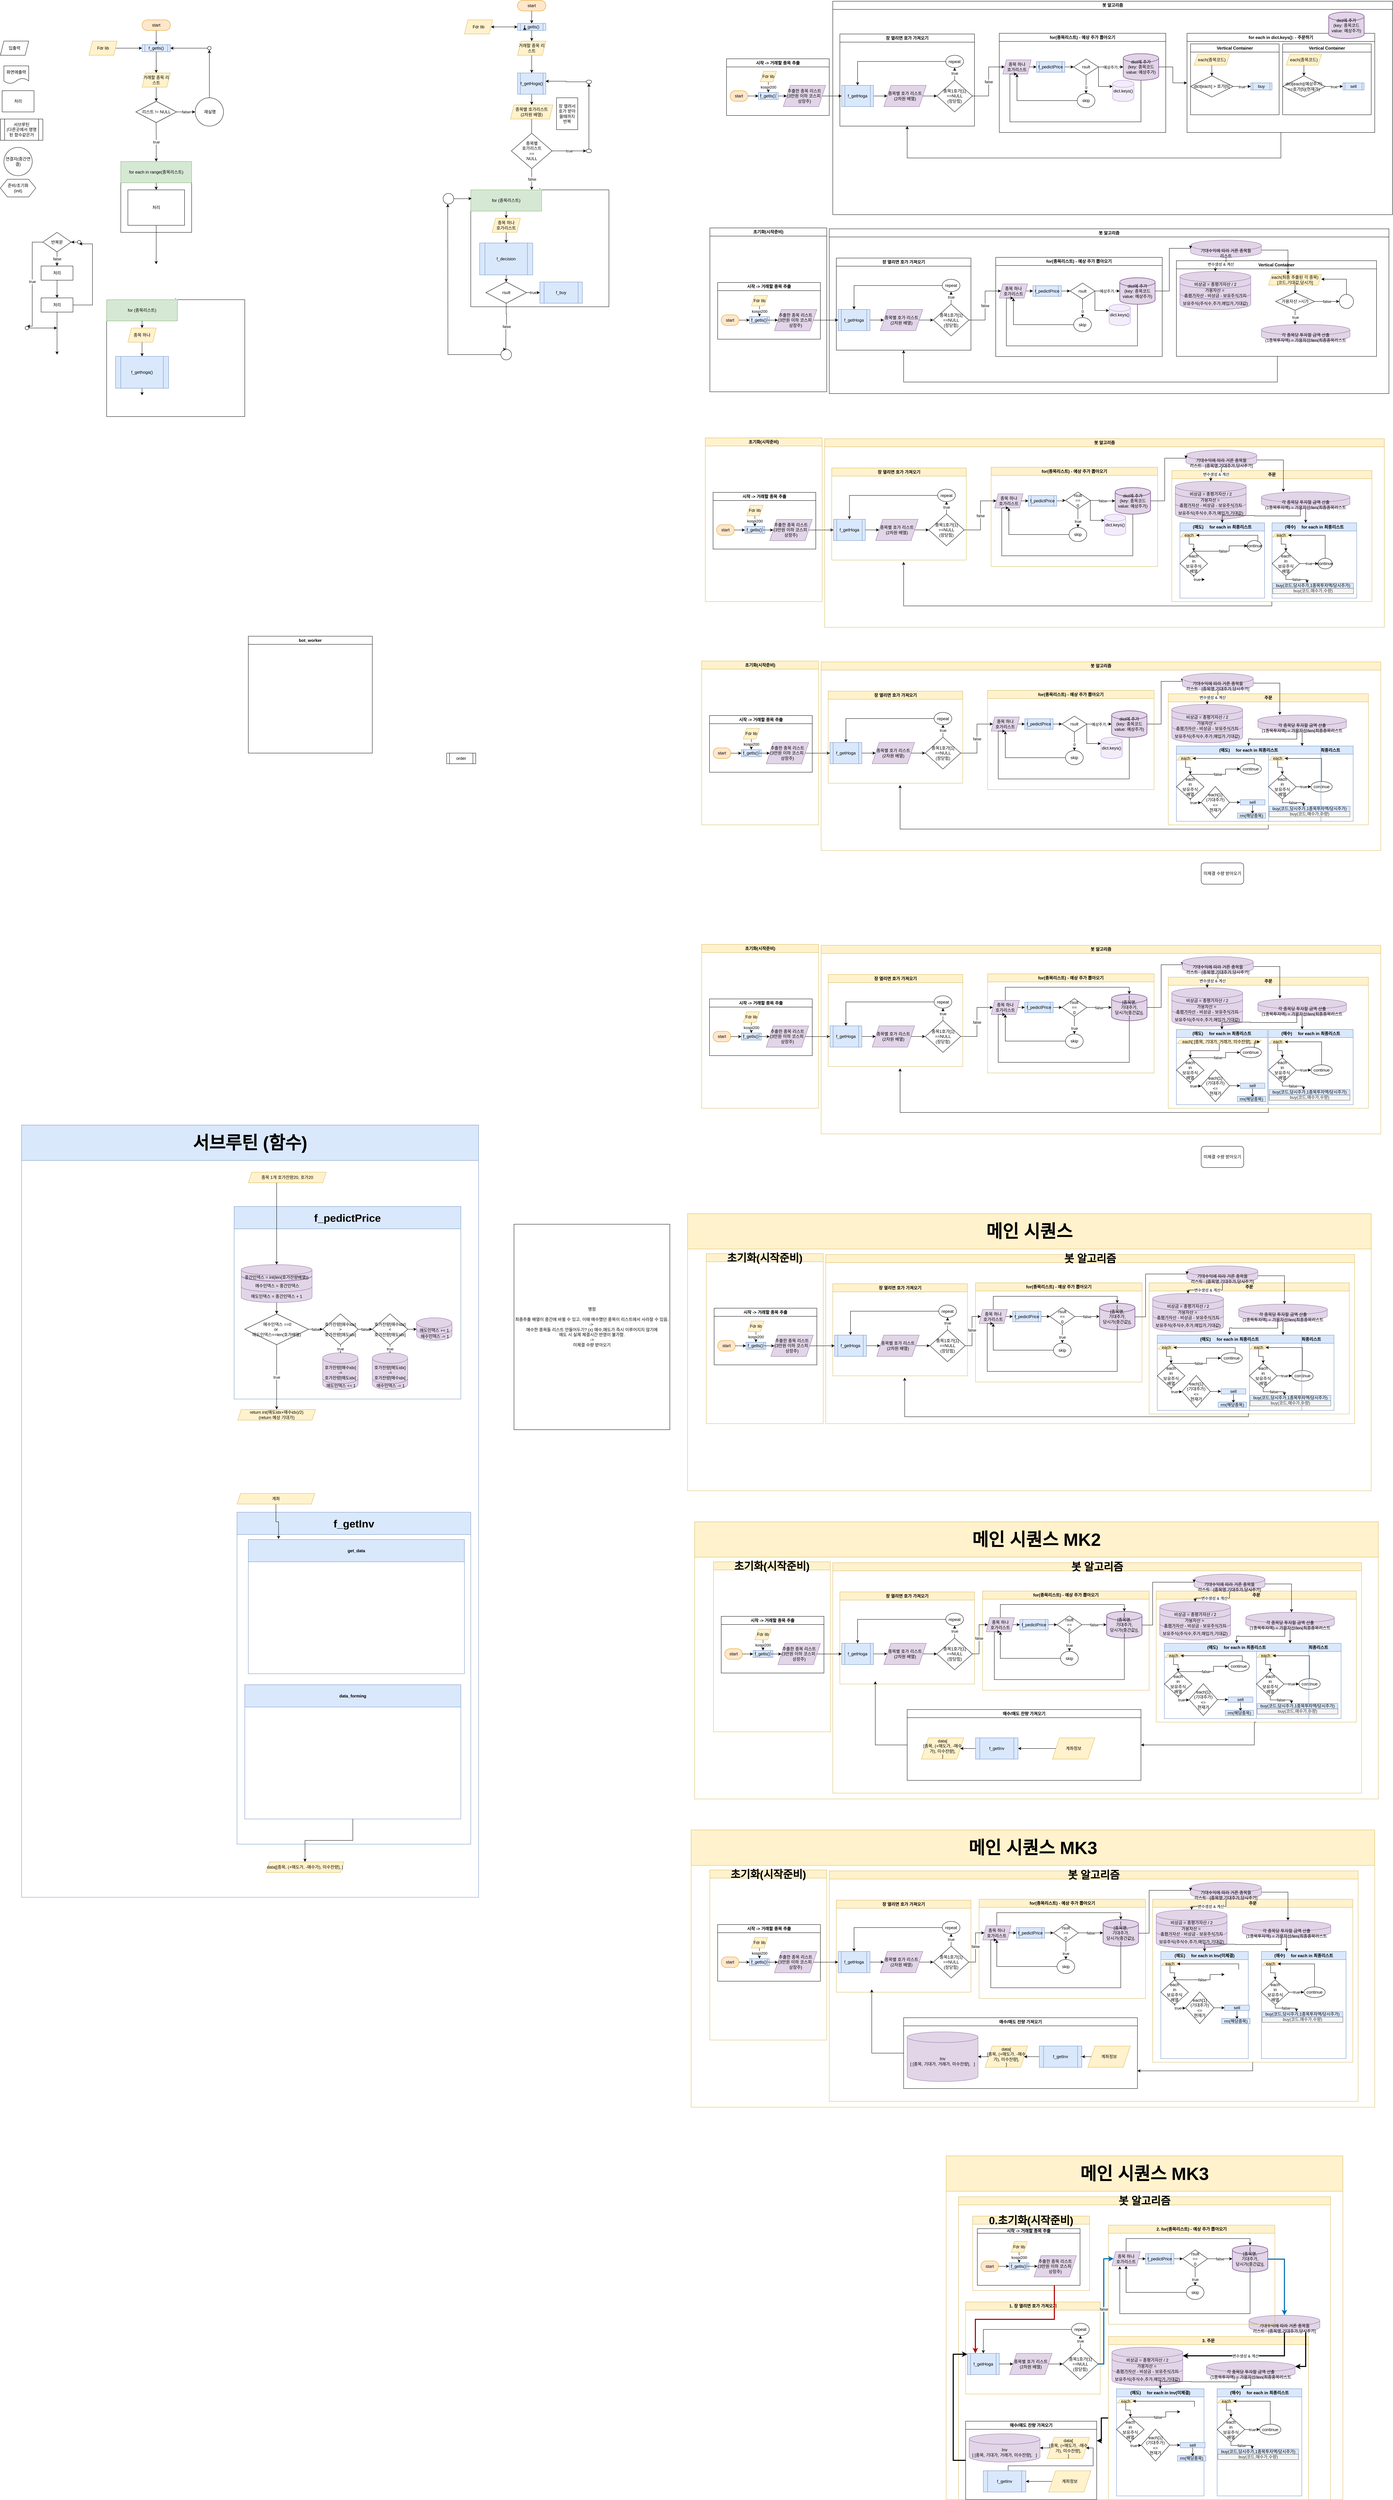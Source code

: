 <mxfile version="21.6.1" type="device">
  <diagram name="페이지-1" id="1V1hIyzYWLw6n8yJ7-vo">
    <mxGraphModel dx="2026" dy="1171" grid="1" gridSize="10" guides="1" tooltips="1" connect="1" arrows="1" fold="1" page="1" pageScale="1" pageWidth="827" pageHeight="1169" math="0" shadow="0">
      <root>
        <mxCell id="0" />
        <mxCell id="1" parent="0" />
        <mxCell id="sMFrb6Sxw22Ko-RmrcBn-201" value="봇 알고리즘" style="swimlane;whiteSpace=wrap;html=1;" parent="1" vertex="1">
          <mxGeometry x="2340" y="670" width="1580" height="465" as="geometry" />
        </mxCell>
        <mxCell id="sMFrb6Sxw22Ko-RmrcBn-205" value="Vertical Container" style="swimlane;whiteSpace=wrap;html=1;" parent="sMFrb6Sxw22Ko-RmrcBn-201" vertex="1">
          <mxGeometry x="980" y="90" width="565" height="270" as="geometry" />
        </mxCell>
        <mxCell id="sMFrb6Sxw22Ko-RmrcBn-225" value="보유주식(주식수,주가,매입가,기대값)" style="shape=cylinder3;whiteSpace=wrap;html=1;boundedLbl=1;backgroundOutline=1;size=15;fillColor=#e1d5e7;strokeColor=#9673a6;" parent="sMFrb6Sxw22Ko-RmrcBn-205" vertex="1">
          <mxGeometry x="10" y="78" width="200" height="60" as="geometry" />
        </mxCell>
        <mxCell id="sMFrb6Sxw22Ko-RmrcBn-223" value="가용자산 =&amp;nbsp;&lt;br&gt;총평가자산 - 비상금 - 보유주식가치" style="shape=cylinder3;whiteSpace=wrap;html=1;boundedLbl=1;backgroundOutline=1;size=15;fillColor=#e1d5e7;strokeColor=#9673a6;" parent="sMFrb6Sxw22Ko-RmrcBn-205" vertex="1">
          <mxGeometry x="10" y="48" width="200" height="60" as="geometry" />
        </mxCell>
        <mxCell id="sMFrb6Sxw22Ko-RmrcBn-222" value="비상금 = 총평가자산 / 2" style="shape=cylinder3;whiteSpace=wrap;html=1;boundedLbl=1;backgroundOutline=1;size=15;fillColor=#e1d5e7;strokeColor=#9673a6;" parent="sMFrb6Sxw22Ko-RmrcBn-205" vertex="1">
          <mxGeometry x="10" y="30" width="200" height="48" as="geometry" />
        </mxCell>
        <mxCell id="sMFrb6Sxw22Ko-RmrcBn-229" value="each(최종 추출된 각 종목)&lt;br&gt;[코드,기대값,당시가]" style="shape=parallelogram;perimeter=parallelogramPerimeter;whiteSpace=wrap;html=1;fixedSize=1;size=10;fillColor=#fff2cc;strokeColor=#d6b656;" parent="sMFrb6Sxw22Ko-RmrcBn-205" vertex="1">
          <mxGeometry x="260" y="39" width="150" height="30" as="geometry" />
        </mxCell>
        <mxCell id="sMFrb6Sxw22Ko-RmrcBn-230" style="edgeStyle=orthogonalEdgeStyle;rounded=0;orthogonalLoop=1;jettySize=auto;html=1;entryX=0.492;entryY=0.044;entryDx=0;entryDy=0;entryPerimeter=0;" parent="sMFrb6Sxw22Ko-RmrcBn-205" source="sMFrb6Sxw22Ko-RmrcBn-229" target="sMFrb6Sxw22Ko-RmrcBn-232" edge="1">
          <mxGeometry relative="1" as="geometry">
            <mxPoint x="335" y="98" as="targetPoint" />
          </mxGeometry>
        </mxCell>
        <mxCell id="sMFrb6Sxw22Ko-RmrcBn-235" value="true" style="edgeStyle=orthogonalEdgeStyle;rounded=0;orthogonalLoop=1;jettySize=auto;html=1;" parent="sMFrb6Sxw22Ko-RmrcBn-205" source="sMFrb6Sxw22Ko-RmrcBn-232" edge="1">
          <mxGeometry relative="1" as="geometry">
            <mxPoint x="335" y="180" as="targetPoint" />
          </mxGeometry>
        </mxCell>
        <mxCell id="sMFrb6Sxw22Ko-RmrcBn-237" value="false" style="edgeStyle=orthogonalEdgeStyle;rounded=0;orthogonalLoop=1;jettySize=auto;html=1;" parent="sMFrb6Sxw22Ko-RmrcBn-205" source="sMFrb6Sxw22Ko-RmrcBn-232" target="sMFrb6Sxw22Ko-RmrcBn-236" edge="1">
          <mxGeometry relative="1" as="geometry" />
        </mxCell>
        <mxCell id="sMFrb6Sxw22Ko-RmrcBn-232" value="가용자산 &amp;gt;시가" style="rhombus;whiteSpace=wrap;html=1;" parent="sMFrb6Sxw22Ko-RmrcBn-205" vertex="1">
          <mxGeometry x="280" y="90" width="110" height="50" as="geometry" />
        </mxCell>
        <mxCell id="sMFrb6Sxw22Ko-RmrcBn-239" style="edgeStyle=orthogonalEdgeStyle;rounded=0;orthogonalLoop=1;jettySize=auto;html=1;entryX=0.993;entryY=0.437;entryDx=0;entryDy=0;entryPerimeter=0;" parent="sMFrb6Sxw22Ko-RmrcBn-205" source="sMFrb6Sxw22Ko-RmrcBn-236" target="sMFrb6Sxw22Ko-RmrcBn-229" edge="1">
          <mxGeometry relative="1" as="geometry">
            <Array as="points">
              <mxPoint x="480" y="52" />
            </Array>
          </mxGeometry>
        </mxCell>
        <mxCell id="sMFrb6Sxw22Ko-RmrcBn-236" value="" style="ellipse;whiteSpace=wrap;html=1;" parent="sMFrb6Sxw22Ko-RmrcBn-205" vertex="1">
          <mxGeometry x="460" y="95" width="40" height="40" as="geometry" />
        </mxCell>
        <mxCell id="sMFrb6Sxw22Ko-RmrcBn-240" value="각 종목당 투자할 금액 산출&lt;br&gt;(1종목투자액) = 가용자산/len(최종종목리스트" style="shape=cylinder3;whiteSpace=wrap;html=1;boundedLbl=1;backgroundOutline=1;size=15;fillColor=#e1d5e7;strokeColor=#9673a6;" parent="sMFrb6Sxw22Ko-RmrcBn-205" vertex="1">
          <mxGeometry x="240" y="180" width="250" height="48" as="geometry" />
        </mxCell>
        <mxCell id="sMFrb6Sxw22Ko-RmrcBn-227" value="변수생성 &amp;amp; 계산" style="edgeStyle=orthogonalEdgeStyle;rounded=0;orthogonalLoop=1;jettySize=auto;html=1;" parent="sMFrb6Sxw22Ko-RmrcBn-201" source="sMFrb6Sxw22Ko-RmrcBn-226" target="sMFrb6Sxw22Ko-RmrcBn-222" edge="1">
          <mxGeometry relative="1" as="geometry">
            <mxPoint x="1100" y="120" as="targetPoint" />
          </mxGeometry>
        </mxCell>
        <mxCell id="sMFrb6Sxw22Ko-RmrcBn-228" style="edgeStyle=orthogonalEdgeStyle;rounded=0;orthogonalLoop=1;jettySize=auto;html=1;" parent="sMFrb6Sxw22Ko-RmrcBn-201" source="sMFrb6Sxw22Ko-RmrcBn-226" target="sMFrb6Sxw22Ko-RmrcBn-229" edge="1">
          <mxGeometry relative="1" as="geometry">
            <mxPoint x="1340" y="140" as="targetPoint" />
            <Array as="points">
              <mxPoint x="1295" y="60" />
            </Array>
          </mxGeometry>
        </mxCell>
        <mxCell id="sMFrb6Sxw22Ko-RmrcBn-226" value="기대수익에 따라 거른 종목들&lt;br&gt;리스트" style="shape=cylinder3;whiteSpace=wrap;html=1;boundedLbl=1;backgroundOutline=1;size=15;fillColor=#e1d5e7;strokeColor=#9673a6;" parent="sMFrb6Sxw22Ko-RmrcBn-201" vertex="1">
          <mxGeometry x="1020" y="32" width="200" height="48" as="geometry" />
        </mxCell>
        <mxCell id="tCUpVD0nMmIW89mL0y8f-20" value="false" style="edgeStyle=orthogonalEdgeStyle;rounded=0;orthogonalLoop=1;jettySize=auto;html=1;" parent="1" source="tCUpVD0nMmIW89mL0y8f-1" edge="1">
          <mxGeometry relative="1" as="geometry">
            <mxPoint x="550" y="340.0" as="targetPoint" />
          </mxGeometry>
        </mxCell>
        <mxCell id="tCUpVD0nMmIW89mL0y8f-21" value="true" style="edgeStyle=orthogonalEdgeStyle;rounded=0;orthogonalLoop=1;jettySize=auto;html=1;entryX=0.5;entryY=0;entryDx=0;entryDy=0;" parent="1" target="tCUpVD0nMmIW89mL0y8f-63" edge="1">
          <mxGeometry relative="1" as="geometry">
            <mxPoint x="440.0" y="480" as="targetPoint" />
            <mxPoint x="439.66" y="370.0" as="sourcePoint" />
          </mxGeometry>
        </mxCell>
        <mxCell id="tCUpVD0nMmIW89mL0y8f-1" value="리스트 != NULL" style="rhombus;whiteSpace=wrap;html=1;" parent="1" vertex="1">
          <mxGeometry x="382.5" y="310" width="115" height="60" as="geometry" />
        </mxCell>
        <mxCell id="tCUpVD0nMmIW89mL0y8f-14" style="edgeStyle=orthogonalEdgeStyle;rounded=0;orthogonalLoop=1;jettySize=auto;html=1;" parent="1" source="tCUpVD0nMmIW89mL0y8f-2" target="tCUpVD0nMmIW89mL0y8f-13" edge="1">
          <mxGeometry relative="1" as="geometry" />
        </mxCell>
        <mxCell id="tCUpVD0nMmIW89mL0y8f-2" value="start" style="rounded=1;whiteSpace=wrap;html=1;arcSize=50;fillColor=#ffe6cc;strokeColor=#d79b00;" parent="1" vertex="1">
          <mxGeometry x="400" y="80" width="80" height="30" as="geometry" />
        </mxCell>
        <mxCell id="tCUpVD0nMmIW89mL0y8f-3" value="입출력" style="shape=parallelogram;perimeter=parallelogramPerimeter;whiteSpace=wrap;html=1;fixedSize=1;size=10;" parent="1" vertex="1">
          <mxGeometry y="140" width="80" height="40" as="geometry" />
        </mxCell>
        <mxCell id="tCUpVD0nMmIW89mL0y8f-4" value="화면에출력" style="shape=document;whiteSpace=wrap;html=1;boundedLbl=1;" parent="1" vertex="1">
          <mxGeometry x="10" y="210" width="70" height="50" as="geometry" />
        </mxCell>
        <mxCell id="tCUpVD0nMmIW89mL0y8f-5" value="처리" style="rounded=0;whiteSpace=wrap;html=1;" parent="1" vertex="1">
          <mxGeometry x="5" y="280" width="90" height="60" as="geometry" />
        </mxCell>
        <mxCell id="tCUpVD0nMmIW89mL0y8f-7" value="서브루틴&lt;br&gt;(다른곳에서 명명된 함수같은거" style="shape=process;whiteSpace=wrap;html=1;backgroundOutline=1;" parent="1" vertex="1">
          <mxGeometry y="360" width="120" height="60" as="geometry" />
        </mxCell>
        <mxCell id="tCUpVD0nMmIW89mL0y8f-9" value="연결자(중간연결)" style="ellipse;whiteSpace=wrap;html=1;aspect=fixed;" parent="1" vertex="1">
          <mxGeometry x="10" y="440" width="80" height="80" as="geometry" />
        </mxCell>
        <mxCell id="tCUpVD0nMmIW89mL0y8f-12" value="준비/초기화&lt;br&gt;(init)" style="shape=hexagon;perimeter=hexagonPerimeter2;whiteSpace=wrap;html=1;fixedSize=1;" parent="1" vertex="1">
          <mxGeometry y="530" width="100" height="50" as="geometry" />
        </mxCell>
        <mxCell id="tCUpVD0nMmIW89mL0y8f-16" style="edgeStyle=orthogonalEdgeStyle;rounded=0;orthogonalLoop=1;jettySize=auto;html=1;entryX=0.5;entryY=0;entryDx=0;entryDy=0;" parent="1" source="tCUpVD0nMmIW89mL0y8f-13" target="tCUpVD0nMmIW89mL0y8f-15" edge="1">
          <mxGeometry relative="1" as="geometry" />
        </mxCell>
        <mxCell id="tCUpVD0nMmIW89mL0y8f-13" value="f_getls()" style="shape=process;whiteSpace=wrap;html=1;backgroundOutline=1;fillColor=#dae8fc;strokeColor=#6c8ebf;" parent="1" vertex="1">
          <mxGeometry x="400" y="150" width="80" height="20" as="geometry" />
        </mxCell>
        <mxCell id="tCUpVD0nMmIW89mL0y8f-19" style="edgeStyle=orthogonalEdgeStyle;rounded=0;orthogonalLoop=1;jettySize=auto;html=1;entryX=0.5;entryY=0;entryDx=0;entryDy=0;" parent="1" source="tCUpVD0nMmIW89mL0y8f-15" target="tCUpVD0nMmIW89mL0y8f-1" edge="1">
          <mxGeometry relative="1" as="geometry" />
        </mxCell>
        <mxCell id="tCUpVD0nMmIW89mL0y8f-15" value="거래할 종목 리스트" style="shape=parallelogram;perimeter=parallelogramPerimeter;whiteSpace=wrap;html=1;fixedSize=1;size=10;fillColor=#fff2cc;strokeColor=#d6b656;" parent="1" vertex="1">
          <mxGeometry x="400" y="230" width="80" height="40" as="geometry" />
        </mxCell>
        <mxCell id="tCUpVD0nMmIW89mL0y8f-18" style="edgeStyle=orthogonalEdgeStyle;rounded=0;orthogonalLoop=1;jettySize=auto;html=1;entryX=0;entryY=0.5;entryDx=0;entryDy=0;" parent="1" source="tCUpVD0nMmIW89mL0y8f-17" target="tCUpVD0nMmIW89mL0y8f-13" edge="1">
          <mxGeometry relative="1" as="geometry" />
        </mxCell>
        <mxCell id="tCUpVD0nMmIW89mL0y8f-17" value="Fdr lib" style="shape=parallelogram;perimeter=parallelogramPerimeter;whiteSpace=wrap;html=1;fixedSize=1;size=10;fillColor=#fff2cc;strokeColor=#d6b656;" parent="1" vertex="1">
          <mxGeometry x="250" y="140" width="80" height="40" as="geometry" />
        </mxCell>
        <mxCell id="tCUpVD0nMmIW89mL0y8f-24" style="edgeStyle=orthogonalEdgeStyle;rounded=0;orthogonalLoop=1;jettySize=auto;html=1;entryX=0.5;entryY=1;entryDx=0;entryDy=0;" parent="1" source="tCUpVD0nMmIW89mL0y8f-22" target="tCUpVD0nMmIW89mL0y8f-25" edge="1">
          <mxGeometry relative="1" as="geometry">
            <mxPoint x="590" y="180" as="targetPoint" />
          </mxGeometry>
        </mxCell>
        <mxCell id="tCUpVD0nMmIW89mL0y8f-22" value="&amp;nbsp;재실행" style="ellipse;whiteSpace=wrap;html=1;aspect=fixed;" parent="1" vertex="1">
          <mxGeometry x="550" y="300" width="80" height="80" as="geometry" />
        </mxCell>
        <mxCell id="tCUpVD0nMmIW89mL0y8f-26" style="edgeStyle=orthogonalEdgeStyle;rounded=0;orthogonalLoop=1;jettySize=auto;html=1;entryX=1;entryY=0.5;entryDx=0;entryDy=0;" parent="1" source="tCUpVD0nMmIW89mL0y8f-25" target="tCUpVD0nMmIW89mL0y8f-13" edge="1">
          <mxGeometry relative="1" as="geometry" />
        </mxCell>
        <mxCell id="tCUpVD0nMmIW89mL0y8f-25" value="" style="ellipse;whiteSpace=wrap;html=1;aspect=fixed;" parent="1" vertex="1">
          <mxGeometry x="585" y="155" width="10" height="10" as="geometry" />
        </mxCell>
        <mxCell id="tCUpVD0nMmIW89mL0y8f-46" value="false" style="edgeStyle=orthogonalEdgeStyle;rounded=0;orthogonalLoop=1;jettySize=auto;html=1;" parent="1" source="tCUpVD0nMmIW89mL0y8f-48" target="tCUpVD0nMmIW89mL0y8f-50" edge="1">
          <mxGeometry relative="1" as="geometry">
            <mxPoint x="160" y="775" as="targetPoint" />
          </mxGeometry>
        </mxCell>
        <mxCell id="tCUpVD0nMmIW89mL0y8f-47" value="true" style="edgeStyle=orthogonalEdgeStyle;rounded=0;orthogonalLoop=1;jettySize=auto;html=1;entryX=0.5;entryY=0;entryDx=0;entryDy=0;" parent="1" source="tCUpVD0nMmIW89mL0y8f-48" target="tCUpVD0nMmIW89mL0y8f-57" edge="1">
          <mxGeometry relative="1" as="geometry">
            <mxPoint x="70" y="925" as="targetPoint" />
            <Array as="points">
              <mxPoint x="90" y="708" />
              <mxPoint x="90" y="945" />
            </Array>
          </mxGeometry>
        </mxCell>
        <mxCell id="tCUpVD0nMmIW89mL0y8f-48" value="반복문" style="rhombus;whiteSpace=wrap;html=1;" parent="1" vertex="1">
          <mxGeometry x="120" y="680" width="80" height="55" as="geometry" />
        </mxCell>
        <mxCell id="tCUpVD0nMmIW89mL0y8f-49" style="edgeStyle=orthogonalEdgeStyle;rounded=0;orthogonalLoop=1;jettySize=auto;html=1;" parent="1" source="tCUpVD0nMmIW89mL0y8f-50" target="tCUpVD0nMmIW89mL0y8f-53" edge="1">
          <mxGeometry relative="1" as="geometry">
            <mxPoint x="160" y="865" as="targetPoint" />
          </mxGeometry>
        </mxCell>
        <mxCell id="tCUpVD0nMmIW89mL0y8f-50" value="처리" style="rounded=0;whiteSpace=wrap;html=1;" parent="1" vertex="1">
          <mxGeometry x="115" y="775" width="90" height="40" as="geometry" />
        </mxCell>
        <mxCell id="tCUpVD0nMmIW89mL0y8f-51" style="edgeStyle=orthogonalEdgeStyle;rounded=0;orthogonalLoop=1;jettySize=auto;html=1;entryX=0.5;entryY=1;entryDx=0;entryDy=0;" parent="1" source="tCUpVD0nMmIW89mL0y8f-53" target="tCUpVD0nMmIW89mL0y8f-55" edge="1">
          <mxGeometry relative="1" as="geometry">
            <mxPoint x="260.0" y="775" as="targetPoint" />
            <Array as="points">
              <mxPoint x="260" y="885" />
              <mxPoint x="260" y="713" />
            </Array>
          </mxGeometry>
        </mxCell>
        <mxCell id="tCUpVD0nMmIW89mL0y8f-52" style="edgeStyle=orthogonalEdgeStyle;rounded=0;orthogonalLoop=1;jettySize=auto;html=1;" parent="1" source="tCUpVD0nMmIW89mL0y8f-53" edge="1">
          <mxGeometry relative="1" as="geometry">
            <mxPoint x="160" y="1025" as="targetPoint" />
          </mxGeometry>
        </mxCell>
        <mxCell id="tCUpVD0nMmIW89mL0y8f-53" value="처리" style="rounded=0;whiteSpace=wrap;html=1;" parent="1" vertex="1">
          <mxGeometry x="115" y="865" width="90" height="40" as="geometry" />
        </mxCell>
        <mxCell id="tCUpVD0nMmIW89mL0y8f-54" style="edgeStyle=orthogonalEdgeStyle;rounded=0;orthogonalLoop=1;jettySize=auto;html=1;entryX=1;entryY=0.5;entryDx=0;entryDy=0;" parent="1" source="tCUpVD0nMmIW89mL0y8f-55" target="tCUpVD0nMmIW89mL0y8f-48" edge="1">
          <mxGeometry relative="1" as="geometry" />
        </mxCell>
        <mxCell id="tCUpVD0nMmIW89mL0y8f-55" value="" style="ellipse;whiteSpace=wrap;html=1;aspect=fixed;" parent="1" vertex="1">
          <mxGeometry x="217.5" y="702.5" width="10" height="10" as="geometry" />
        </mxCell>
        <mxCell id="tCUpVD0nMmIW89mL0y8f-56" style="edgeStyle=orthogonalEdgeStyle;rounded=0;orthogonalLoop=1;jettySize=auto;html=1;" parent="1" source="tCUpVD0nMmIW89mL0y8f-57" edge="1">
          <mxGeometry relative="1" as="geometry">
            <mxPoint x="160" y="950" as="targetPoint" />
          </mxGeometry>
        </mxCell>
        <mxCell id="tCUpVD0nMmIW89mL0y8f-57" value="" style="ellipse;whiteSpace=wrap;html=1;aspect=fixed;" parent="1" vertex="1">
          <mxGeometry x="70" y="945" width="10" height="10" as="geometry" />
        </mxCell>
        <mxCell id="tCUpVD0nMmIW89mL0y8f-63" value="" style="swimlane;startSize=0;" parent="1" vertex="1">
          <mxGeometry x="340" y="480" width="200" height="200" as="geometry" />
        </mxCell>
        <mxCell id="tCUpVD0nMmIW89mL0y8f-66" style="edgeStyle=orthogonalEdgeStyle;rounded=0;orthogonalLoop=1;jettySize=auto;html=1;entryX=0.5;entryY=0;entryDx=0;entryDy=0;" parent="tCUpVD0nMmIW89mL0y8f-63" source="tCUpVD0nMmIW89mL0y8f-64" target="tCUpVD0nMmIW89mL0y8f-65" edge="1">
          <mxGeometry relative="1" as="geometry" />
        </mxCell>
        <mxCell id="tCUpVD0nMmIW89mL0y8f-64" value="for each in range(종목리스트)" style="rounded=0;whiteSpace=wrap;html=1;fillColor=#d5e8d4;strokeColor=#82b366;" parent="tCUpVD0nMmIW89mL0y8f-63" vertex="1">
          <mxGeometry width="200" height="60" as="geometry" />
        </mxCell>
        <mxCell id="tCUpVD0nMmIW89mL0y8f-67" style="edgeStyle=orthogonalEdgeStyle;rounded=0;orthogonalLoop=1;jettySize=auto;html=1;" parent="tCUpVD0nMmIW89mL0y8f-63" source="tCUpVD0nMmIW89mL0y8f-65" edge="1">
          <mxGeometry relative="1" as="geometry">
            <mxPoint x="100" y="290" as="targetPoint" />
          </mxGeometry>
        </mxCell>
        <mxCell id="tCUpVD0nMmIW89mL0y8f-65" value="처리" style="rounded=0;whiteSpace=wrap;html=1;" parent="tCUpVD0nMmIW89mL0y8f-63" vertex="1">
          <mxGeometry x="20" y="80" width="160" height="100" as="geometry" />
        </mxCell>
        <mxCell id="tCUpVD0nMmIW89mL0y8f-77" value="`" style="swimlane;startSize=0;" parent="1" vertex="1">
          <mxGeometry x="300" y="870" width="390" height="330" as="geometry" />
        </mxCell>
        <mxCell id="tCUpVD0nMmIW89mL0y8f-78" style="edgeStyle=orthogonalEdgeStyle;rounded=0;orthogonalLoop=1;jettySize=auto;html=1;" parent="tCUpVD0nMmIW89mL0y8f-77" source="tCUpVD0nMmIW89mL0y8f-86" target="tCUpVD0nMmIW89mL0y8f-84" edge="1">
          <mxGeometry relative="1" as="geometry">
            <mxPoint x="100" y="80" as="targetPoint" />
          </mxGeometry>
        </mxCell>
        <mxCell id="tCUpVD0nMmIW89mL0y8f-79" value="for (종목리스트)" style="rounded=0;whiteSpace=wrap;html=1;fillColor=#d5e8d4;strokeColor=#82b366;" parent="tCUpVD0nMmIW89mL0y8f-77" vertex="1">
          <mxGeometry width="200" height="60" as="geometry" />
        </mxCell>
        <mxCell id="tCUpVD0nMmIW89mL0y8f-89" style="edgeStyle=orthogonalEdgeStyle;rounded=0;orthogonalLoop=1;jettySize=auto;html=1;entryX=0.5;entryY=0;entryDx=0;entryDy=0;" parent="tCUpVD0nMmIW89mL0y8f-77" source="tCUpVD0nMmIW89mL0y8f-84" edge="1">
          <mxGeometry relative="1" as="geometry">
            <mxPoint x="100.0" y="270" as="targetPoint" />
            <Array as="points" />
          </mxGeometry>
        </mxCell>
        <mxCell id="tCUpVD0nMmIW89mL0y8f-84" value="f_gethoga()" style="shape=process;whiteSpace=wrap;html=1;backgroundOutline=1;fillColor=#dae8fc;strokeColor=#6c8ebf;" parent="tCUpVD0nMmIW89mL0y8f-77" vertex="1">
          <mxGeometry x="25" y="160" width="150" height="90" as="geometry" />
        </mxCell>
        <mxCell id="tCUpVD0nMmIW89mL0y8f-86" value="종목 하나" style="shape=parallelogram;perimeter=parallelogramPerimeter;whiteSpace=wrap;html=1;fixedSize=1;size=10;fillColor=#fff2cc;strokeColor=#d6b656;" parent="tCUpVD0nMmIW89mL0y8f-77" vertex="1">
          <mxGeometry x="60" y="80" width="80" height="40" as="geometry" />
        </mxCell>
        <mxCell id="tCUpVD0nMmIW89mL0y8f-87" value="" style="edgeStyle=orthogonalEdgeStyle;rounded=0;orthogonalLoop=1;jettySize=auto;html=1;" parent="tCUpVD0nMmIW89mL0y8f-77" source="tCUpVD0nMmIW89mL0y8f-79" target="tCUpVD0nMmIW89mL0y8f-86" edge="1">
          <mxGeometry relative="1" as="geometry">
            <mxPoint x="1100" y="390" as="sourcePoint" />
            <mxPoint x="1100" y="500" as="targetPoint" />
          </mxGeometry>
        </mxCell>
        <mxCell id="tCUpVD0nMmIW89mL0y8f-120" style="edgeStyle=orthogonalEdgeStyle;rounded=0;orthogonalLoop=1;jettySize=auto;html=1;entryX=0.5;entryY=0;entryDx=0;entryDy=0;" parent="1" source="tCUpVD0nMmIW89mL0y8f-121" target="tCUpVD0nMmIW89mL0y8f-126" edge="1">
          <mxGeometry relative="1" as="geometry" />
        </mxCell>
        <mxCell id="tCUpVD0nMmIW89mL0y8f-121" value="start" style="rounded=1;whiteSpace=wrap;html=1;arcSize=50;fillColor=#ffe6cc;strokeColor=#d79b00;" parent="1" vertex="1">
          <mxGeometry x="1460" y="25" width="80" height="30" as="geometry" />
        </mxCell>
        <mxCell id="tCUpVD0nMmIW89mL0y8f-122" style="edgeStyle=orthogonalEdgeStyle;rounded=0;orthogonalLoop=1;jettySize=auto;html=1;entryX=0;entryY=0.5;entryDx=0;entryDy=0;" parent="1" source="tCUpVD0nMmIW89mL0y8f-123" edge="1">
          <mxGeometry relative="1" as="geometry">
            <mxPoint x="1460" y="100" as="targetPoint" />
          </mxGeometry>
        </mxCell>
        <mxCell id="tCUpVD0nMmIW89mL0y8f-123" value="Fdr lib" style="shape=parallelogram;perimeter=parallelogramPerimeter;whiteSpace=wrap;html=1;fixedSize=1;size=10;fillColor=#fff2cc;strokeColor=#d6b656;" parent="1" vertex="1">
          <mxGeometry x="1310" y="80" width="80" height="40" as="geometry" />
        </mxCell>
        <mxCell id="tCUpVD0nMmIW89mL0y8f-124" value="" style="edgeStyle=orthogonalEdgeStyle;rounded=0;orthogonalLoop=1;jettySize=auto;html=1;exitX=0;exitY=0.5;exitDx=0;exitDy=0;" parent="1" source="tCUpVD0nMmIW89mL0y8f-126" target="tCUpVD0nMmIW89mL0y8f-123" edge="1">
          <mxGeometry relative="1" as="geometry" />
        </mxCell>
        <mxCell id="tCUpVD0nMmIW89mL0y8f-125" style="edgeStyle=orthogonalEdgeStyle;rounded=0;orthogonalLoop=1;jettySize=auto;html=1;entryX=0.5;entryY=0;entryDx=0;entryDy=0;" parent="1" source="tCUpVD0nMmIW89mL0y8f-126" target="tCUpVD0nMmIW89mL0y8f-128" edge="1">
          <mxGeometry relative="1" as="geometry" />
        </mxCell>
        <mxCell id="tCUpVD0nMmIW89mL0y8f-126" value="f_getls()" style="shape=process;whiteSpace=wrap;html=1;backgroundOutline=1;fillColor=#dae8fc;strokeColor=#6c8ebf;" parent="1" vertex="1">
          <mxGeometry x="1460" y="90" width="80" height="20" as="geometry" />
        </mxCell>
        <mxCell id="tCUpVD0nMmIW89mL0y8f-127" style="edgeStyle=orthogonalEdgeStyle;rounded=0;orthogonalLoop=1;jettySize=auto;html=1;" parent="1" source="tCUpVD0nMmIW89mL0y8f-128" edge="1">
          <mxGeometry relative="1" as="geometry">
            <mxPoint x="1500" y="230" as="targetPoint" />
          </mxGeometry>
        </mxCell>
        <mxCell id="tCUpVD0nMmIW89mL0y8f-128" value="거래할 종목 리스트" style="shape=parallelogram;perimeter=parallelogramPerimeter;whiteSpace=wrap;html=1;fixedSize=1;size=10;fillColor=#fff2cc;strokeColor=#d6b656;" parent="1" vertex="1">
          <mxGeometry x="1460" y="140" width="80" height="40" as="geometry" />
        </mxCell>
        <mxCell id="tCUpVD0nMmIW89mL0y8f-129" style="edgeStyle=orthogonalEdgeStyle;rounded=0;orthogonalLoop=1;jettySize=auto;html=1;entryX=0.5;entryY=0;entryDx=0;entryDy=0;" parent="1" source="tCUpVD0nMmIW89mL0y8f-130" target="tCUpVD0nMmIW89mL0y8f-132" edge="1">
          <mxGeometry relative="1" as="geometry" />
        </mxCell>
        <mxCell id="tCUpVD0nMmIW89mL0y8f-130" value="f_getHoga()" style="shape=process;whiteSpace=wrap;html=1;backgroundOutline=1;fillColor=#dae8fc;strokeColor=#6c8ebf;" parent="1" vertex="1">
          <mxGeometry x="1460" y="230" width="80" height="60" as="geometry" />
        </mxCell>
        <mxCell id="tCUpVD0nMmIW89mL0y8f-131" style="edgeStyle=orthogonalEdgeStyle;rounded=0;orthogonalLoop=1;jettySize=auto;html=1;" parent="1" source="tCUpVD0nMmIW89mL0y8f-132" edge="1">
          <mxGeometry relative="1" as="geometry">
            <mxPoint x="1500" y="420" as="targetPoint" />
          </mxGeometry>
        </mxCell>
        <mxCell id="tCUpVD0nMmIW89mL0y8f-132" value="종목별 호가리스트&lt;br&gt;(2차원 배열)" style="shape=parallelogram;perimeter=parallelogramPerimeter;whiteSpace=wrap;html=1;fixedSize=1;size=10;fillColor=#fff2cc;strokeColor=#d6b656;" parent="1" vertex="1">
          <mxGeometry x="1440" y="320" width="120" height="40" as="geometry" />
        </mxCell>
        <mxCell id="tCUpVD0nMmIW89mL0y8f-135" value="true" style="edgeStyle=orthogonalEdgeStyle;rounded=0;orthogonalLoop=1;jettySize=auto;html=1;" parent="1" source="tCUpVD0nMmIW89mL0y8f-133" target="tCUpVD0nMmIW89mL0y8f-134" edge="1">
          <mxGeometry relative="1" as="geometry" />
        </mxCell>
        <mxCell id="tCUpVD0nMmIW89mL0y8f-140" value="false" style="edgeStyle=orthogonalEdgeStyle;rounded=0;orthogonalLoop=1;jettySize=auto;html=1;" parent="1" source="tCUpVD0nMmIW89mL0y8f-133" edge="1">
          <mxGeometry relative="1" as="geometry">
            <mxPoint x="1500" y="560" as="targetPoint" />
          </mxGeometry>
        </mxCell>
        <mxCell id="tCUpVD0nMmIW89mL0y8f-133" value="종목별&lt;br&gt;호가리스트&lt;br&gt;==&lt;br&gt;NULL" style="rhombus;whiteSpace=wrap;html=1;" parent="1" vertex="1">
          <mxGeometry x="1442.5" y="400" width="115" height="100" as="geometry" />
        </mxCell>
        <mxCell id="tCUpVD0nMmIW89mL0y8f-136" style="edgeStyle=orthogonalEdgeStyle;rounded=0;orthogonalLoop=1;jettySize=auto;html=1;" parent="1" source="tCUpVD0nMmIW89mL0y8f-137" edge="1">
          <mxGeometry relative="1" as="geometry">
            <mxPoint x="1661.5" y="260" as="targetPoint" />
          </mxGeometry>
        </mxCell>
        <mxCell id="tCUpVD0nMmIW89mL0y8f-134" value="" style="ellipse;whiteSpace=wrap;html=1;" parent="1" vertex="1">
          <mxGeometry x="1654" y="445" width="15" height="10" as="geometry" />
        </mxCell>
        <mxCell id="tCUpVD0nMmIW89mL0y8f-138" value="" style="edgeStyle=orthogonalEdgeStyle;rounded=0;orthogonalLoop=1;jettySize=auto;html=1;" parent="1" source="tCUpVD0nMmIW89mL0y8f-134" target="tCUpVD0nMmIW89mL0y8f-137" edge="1">
          <mxGeometry relative="1" as="geometry">
            <mxPoint x="1661.5" y="260" as="targetPoint" />
            <mxPoint x="1662" y="445" as="sourcePoint" />
          </mxGeometry>
        </mxCell>
        <mxCell id="tCUpVD0nMmIW89mL0y8f-139" value="" style="edgeStyle=orthogonalEdgeStyle;rounded=0;orthogonalLoop=1;jettySize=auto;html=1;entryX=0.99;entryY=0.388;entryDx=0;entryDy=0;entryPerimeter=0;" parent="1" source="tCUpVD0nMmIW89mL0y8f-137" target="tCUpVD0nMmIW89mL0y8f-130" edge="1">
          <mxGeometry relative="1" as="geometry" />
        </mxCell>
        <mxCell id="tCUpVD0nMmIW89mL0y8f-137" value="" style="ellipse;whiteSpace=wrap;html=1;" parent="1" vertex="1">
          <mxGeometry x="1654" y="250" width="15" height="10" as="geometry" />
        </mxCell>
        <mxCell id="tCUpVD0nMmIW89mL0y8f-154" value="`" style="swimlane;startSize=0;" parent="1" vertex="1">
          <mxGeometry x="1328" y="560" width="390" height="330" as="geometry" />
        </mxCell>
        <mxCell id="tCUpVD0nMmIW89mL0y8f-155" style="edgeStyle=orthogonalEdgeStyle;rounded=0;orthogonalLoop=1;jettySize=auto;html=1;" parent="tCUpVD0nMmIW89mL0y8f-154" source="tCUpVD0nMmIW89mL0y8f-159" target="tCUpVD0nMmIW89mL0y8f-158" edge="1">
          <mxGeometry relative="1" as="geometry">
            <mxPoint x="100" y="80" as="targetPoint" />
          </mxGeometry>
        </mxCell>
        <mxCell id="tCUpVD0nMmIW89mL0y8f-156" value="for (종목리스트)" style="rounded=0;whiteSpace=wrap;html=1;fillColor=#d5e8d4;strokeColor=#82b366;" parent="tCUpVD0nMmIW89mL0y8f-154" vertex="1">
          <mxGeometry width="200" height="60" as="geometry" />
        </mxCell>
        <mxCell id="tCUpVD0nMmIW89mL0y8f-157" style="edgeStyle=orthogonalEdgeStyle;rounded=0;orthogonalLoop=1;jettySize=auto;html=1;entryX=0.5;entryY=0;entryDx=0;entryDy=0;" parent="tCUpVD0nMmIW89mL0y8f-154" source="tCUpVD0nMmIW89mL0y8f-158" target="tCUpVD0nMmIW89mL0y8f-163" edge="1">
          <mxGeometry relative="1" as="geometry" />
        </mxCell>
        <mxCell id="tCUpVD0nMmIW89mL0y8f-158" value="f_decision" style="shape=process;whiteSpace=wrap;html=1;backgroundOutline=1;fillColor=#dae8fc;strokeColor=#6c8ebf;" parent="tCUpVD0nMmIW89mL0y8f-154" vertex="1">
          <mxGeometry x="25" y="150" width="150" height="90" as="geometry" />
        </mxCell>
        <mxCell id="tCUpVD0nMmIW89mL0y8f-159" value="종목 하나&lt;br&gt;호가리스트" style="shape=parallelogram;perimeter=parallelogramPerimeter;whiteSpace=wrap;html=1;fixedSize=1;size=10;fillColor=#fff2cc;strokeColor=#d6b656;" parent="tCUpVD0nMmIW89mL0y8f-154" vertex="1">
          <mxGeometry x="60" y="80" width="80" height="40" as="geometry" />
        </mxCell>
        <mxCell id="tCUpVD0nMmIW89mL0y8f-160" value="" style="edgeStyle=orthogonalEdgeStyle;rounded=0;orthogonalLoop=1;jettySize=auto;html=1;" parent="tCUpVD0nMmIW89mL0y8f-154" source="tCUpVD0nMmIW89mL0y8f-156" target="tCUpVD0nMmIW89mL0y8f-159" edge="1">
          <mxGeometry relative="1" as="geometry">
            <mxPoint x="1100" y="390" as="sourcePoint" />
            <mxPoint x="1100" y="500" as="targetPoint" />
          </mxGeometry>
        </mxCell>
        <mxCell id="tCUpVD0nMmIW89mL0y8f-161" value="true" style="edgeStyle=orthogonalEdgeStyle;rounded=0;orthogonalLoop=1;jettySize=auto;html=1;" parent="tCUpVD0nMmIW89mL0y8f-154" source="tCUpVD0nMmIW89mL0y8f-163" target="tCUpVD0nMmIW89mL0y8f-164" edge="1">
          <mxGeometry relative="1" as="geometry" />
        </mxCell>
        <mxCell id="tCUpVD0nMmIW89mL0y8f-163" value="rsult" style="rhombus;whiteSpace=wrap;html=1;" parent="tCUpVD0nMmIW89mL0y8f-154" vertex="1">
          <mxGeometry x="42.5" y="260" width="115" height="60" as="geometry" />
        </mxCell>
        <mxCell id="tCUpVD0nMmIW89mL0y8f-164" value="f_buy" style="shape=process;whiteSpace=wrap;html=1;backgroundOutline=1;fillColor=#dae8fc;strokeColor=#6c8ebf;" parent="tCUpVD0nMmIW89mL0y8f-154" vertex="1">
          <mxGeometry x="195" y="260" width="120" height="60" as="geometry" />
        </mxCell>
        <mxCell id="tCUpVD0nMmIW89mL0y8f-165" style="edgeStyle=orthogonalEdgeStyle;rounded=0;orthogonalLoop=1;jettySize=auto;html=1;" parent="1" source="tCUpVD0nMmIW89mL0y8f-166" edge="1">
          <mxGeometry relative="1" as="geometry">
            <mxPoint x="1263" y="600" as="targetPoint" />
          </mxGeometry>
        </mxCell>
        <mxCell id="tCUpVD0nMmIW89mL0y8f-166" value="" style="ellipse;whiteSpace=wrap;html=1;aspect=fixed;" parent="1" vertex="1">
          <mxGeometry x="1413" y="1010" width="30" height="30" as="geometry" />
        </mxCell>
        <mxCell id="tCUpVD0nMmIW89mL0y8f-167" value="" style="edgeStyle=orthogonalEdgeStyle;rounded=0;orthogonalLoop=1;jettySize=auto;html=1;entryX=0.012;entryY=0.406;entryDx=0;entryDy=0;entryPerimeter=0;" parent="1" source="tCUpVD0nMmIW89mL0y8f-168" target="tCUpVD0nMmIW89mL0y8f-156" edge="1">
          <mxGeometry relative="1" as="geometry" />
        </mxCell>
        <mxCell id="tCUpVD0nMmIW89mL0y8f-168" value="" style="ellipse;whiteSpace=wrap;html=1;aspect=fixed;" parent="1" vertex="1">
          <mxGeometry x="1250" y="570" width="30" height="30" as="geometry" />
        </mxCell>
        <mxCell id="tCUpVD0nMmIW89mL0y8f-162" value="false" style="edgeStyle=orthogonalEdgeStyle;rounded=0;orthogonalLoop=1;jettySize=auto;html=1;entryX=0.5;entryY=0;entryDx=0;entryDy=0;" parent="1" source="tCUpVD0nMmIW89mL0y8f-163" target="tCUpVD0nMmIW89mL0y8f-166" edge="1">
          <mxGeometry relative="1" as="geometry">
            <mxPoint x="1428" y="940" as="targetPoint" />
            <Array as="points">
              <mxPoint x="1428" y="910" />
              <mxPoint x="1429" y="910" />
              <mxPoint x="1429" y="950" />
              <mxPoint x="1427" y="950" />
            </Array>
          </mxGeometry>
        </mxCell>
        <mxCell id="sMFrb6Sxw22Ko-RmrcBn-1" value="장 열려서&lt;br&gt;호가 받아올때까지 반복&lt;br&gt;" style="rounded=0;whiteSpace=wrap;html=1;" parent="1" vertex="1">
          <mxGeometry x="1570" y="300" width="60" height="90" as="geometry" />
        </mxCell>
        <mxCell id="sMFrb6Sxw22Ko-RmrcBn-4" value="bot_worker" style="swimlane;whiteSpace=wrap;html=1;" parent="1" vertex="1">
          <mxGeometry x="700" y="1820" width="350" height="330" as="geometry" />
        </mxCell>
        <mxCell id="sMFrb6Sxw22Ko-RmrcBn-7" value="order" style="shape=process;whiteSpace=wrap;html=1;backgroundOutline=1;" parent="1" vertex="1">
          <mxGeometry x="1260" y="2150" width="82" height="30" as="geometry" />
        </mxCell>
        <mxCell id="sMFrb6Sxw22Ko-RmrcBn-11" style="edgeStyle=orthogonalEdgeStyle;rounded=0;orthogonalLoop=1;jettySize=auto;html=1;" parent="1" source="sMFrb6Sxw22Ko-RmrcBn-8" target="sMFrb6Sxw22Ko-RmrcBn-10" edge="1">
          <mxGeometry relative="1" as="geometry" />
        </mxCell>
        <mxCell id="sMFrb6Sxw22Ko-RmrcBn-8" value="start" style="rounded=1;whiteSpace=wrap;html=1;arcSize=50;fillColor=#ffe6cc;strokeColor=#d79b00;" parent="1" vertex="1">
          <mxGeometry x="2060" y="280" width="50" height="30" as="geometry" />
        </mxCell>
        <mxCell id="sMFrb6Sxw22Ko-RmrcBn-9" style="edgeStyle=orthogonalEdgeStyle;rounded=0;orthogonalLoop=1;jettySize=auto;html=1;exitX=0.25;exitY=1;exitDx=0;exitDy=0;entryX=0.253;entryY=0.5;entryDx=0;entryDy=0;entryPerimeter=0;" parent="1" source="tCUpVD0nMmIW89mL0y8f-126" target="tCUpVD0nMmIW89mL0y8f-126" edge="1">
          <mxGeometry relative="1" as="geometry" />
        </mxCell>
        <mxCell id="sMFrb6Sxw22Ko-RmrcBn-15" value="" style="edgeStyle=orthogonalEdgeStyle;rounded=0;orthogonalLoop=1;jettySize=auto;html=1;" parent="1" source="sMFrb6Sxw22Ko-RmrcBn-10" target="sMFrb6Sxw22Ko-RmrcBn-14" edge="1">
          <mxGeometry relative="1" as="geometry" />
        </mxCell>
        <mxCell id="sMFrb6Sxw22Ko-RmrcBn-10" value="f_getls()`" style="shape=process;whiteSpace=wrap;html=1;backgroundOutline=1;fillColor=#dae8fc;strokeColor=#6c8ebf;" parent="1" vertex="1">
          <mxGeometry x="2140" y="285" width="56" height="20" as="geometry" />
        </mxCell>
        <mxCell id="sMFrb6Sxw22Ko-RmrcBn-13" value="kospi200" style="edgeStyle=orthogonalEdgeStyle;rounded=0;orthogonalLoop=1;jettySize=auto;html=1;entryX=0.5;entryY=0;entryDx=0;entryDy=0;" parent="1" source="sMFrb6Sxw22Ko-RmrcBn-12" target="sMFrb6Sxw22Ko-RmrcBn-10" edge="1">
          <mxGeometry relative="1" as="geometry">
            <mxPoint x="2180" y="240" as="sourcePoint" />
          </mxGeometry>
        </mxCell>
        <mxCell id="sMFrb6Sxw22Ko-RmrcBn-18" value="" style="edgeStyle=orthogonalEdgeStyle;rounded=0;orthogonalLoop=1;jettySize=auto;html=1;" parent="1" source="sMFrb6Sxw22Ko-RmrcBn-14" target="sMFrb6Sxw22Ko-RmrcBn-17" edge="1">
          <mxGeometry relative="1" as="geometry" />
        </mxCell>
        <mxCell id="sMFrb6Sxw22Ko-RmrcBn-14" value="추출한 종목 리스트&lt;br&gt;(3만원 이하 코스피&amp;nbsp;&lt;br&gt;상장주)" style="shape=parallelogram;perimeter=parallelogramPerimeter;whiteSpace=wrap;html=1;fixedSize=1;fillColor=#e1d5e7;strokeColor=#9673a6;" parent="1" vertex="1">
          <mxGeometry x="2210" y="265" width="120" height="60" as="geometry" />
        </mxCell>
        <mxCell id="sMFrb6Sxw22Ko-RmrcBn-30" value="false" style="edgeStyle=orthogonalEdgeStyle;rounded=0;orthogonalLoop=1;jettySize=auto;html=1;entryX=0;entryY=0.5;entryDx=0;entryDy=0;" parent="1" source="sMFrb6Sxw22Ko-RmrcBn-22" target="sMFrb6Sxw22Ko-RmrcBn-31" edge="1">
          <mxGeometry relative="1" as="geometry">
            <mxPoint x="2840" y="295" as="targetPoint" />
            <Array as="points">
              <mxPoint x="2790" y="295" />
              <mxPoint x="2790" y="213" />
            </Array>
          </mxGeometry>
        </mxCell>
        <mxCell id="sMFrb6Sxw22Ko-RmrcBn-29" value="for(종목리스트) - 예상 주가 뽑아오기" style="swimlane;whiteSpace=wrap;html=1;" parent="1" vertex="1">
          <mxGeometry x="2820" y="118" width="470" height="280" as="geometry" />
        </mxCell>
        <mxCell id="sMFrb6Sxw22Ko-RmrcBn-34" value="" style="edgeStyle=orthogonalEdgeStyle;rounded=0;orthogonalLoop=1;jettySize=auto;html=1;" parent="sMFrb6Sxw22Ko-RmrcBn-29" source="sMFrb6Sxw22Ko-RmrcBn-31" target="sMFrb6Sxw22Ko-RmrcBn-33" edge="1">
          <mxGeometry relative="1" as="geometry" />
        </mxCell>
        <mxCell id="sMFrb6Sxw22Ko-RmrcBn-31" value="종목 하나&lt;br&gt;호가리스트" style="shape=parallelogram;perimeter=parallelogramPerimeter;whiteSpace=wrap;html=1;fixedSize=1;size=10;fillColor=#e1d5e7;strokeColor=#9673a6;" parent="sMFrb6Sxw22Ko-RmrcBn-29" vertex="1">
          <mxGeometry x="10" y="75" width="80" height="40" as="geometry" />
        </mxCell>
        <mxCell id="sMFrb6Sxw22Ko-RmrcBn-36" style="edgeStyle=orthogonalEdgeStyle;rounded=0;orthogonalLoop=1;jettySize=auto;html=1;entryX=0;entryY=0.5;entryDx=0;entryDy=0;" parent="sMFrb6Sxw22Ko-RmrcBn-29" source="sMFrb6Sxw22Ko-RmrcBn-33" target="sMFrb6Sxw22Ko-RmrcBn-35" edge="1">
          <mxGeometry relative="1" as="geometry" />
        </mxCell>
        <mxCell id="sMFrb6Sxw22Ko-RmrcBn-33" value="f_pedictPrice" style="shape=process;whiteSpace=wrap;html=1;backgroundOutline=1;fillColor=#dae8fc;strokeColor=#6c8ebf;" parent="sMFrb6Sxw22Ko-RmrcBn-29" vertex="1">
          <mxGeometry x="105" y="80" width="80" height="30" as="geometry" />
        </mxCell>
        <mxCell id="sMFrb6Sxw22Ko-RmrcBn-38" value="0" style="edgeStyle=orthogonalEdgeStyle;rounded=0;orthogonalLoop=1;jettySize=auto;html=1;" parent="sMFrb6Sxw22Ko-RmrcBn-29" source="sMFrb6Sxw22Ko-RmrcBn-35" target="sMFrb6Sxw22Ko-RmrcBn-37" edge="1">
          <mxGeometry x="0.331" relative="1" as="geometry">
            <mxPoint as="offset" />
          </mxGeometry>
        </mxCell>
        <mxCell id="sMFrb6Sxw22Ko-RmrcBn-40" value="예상주가," style="edgeStyle=orthogonalEdgeStyle;rounded=0;orthogonalLoop=1;jettySize=auto;html=1;" parent="sMFrb6Sxw22Ko-RmrcBn-29" source="sMFrb6Sxw22Ko-RmrcBn-35" edge="1">
          <mxGeometry x="0.007" relative="1" as="geometry">
            <mxPoint x="350" y="95" as="targetPoint" />
            <mxPoint as="offset" />
          </mxGeometry>
        </mxCell>
        <mxCell id="sMFrb6Sxw22Ko-RmrcBn-54" style="edgeStyle=orthogonalEdgeStyle;rounded=0;orthogonalLoop=1;jettySize=auto;html=1;" parent="sMFrb6Sxw22Ko-RmrcBn-29" source="sMFrb6Sxw22Ko-RmrcBn-35" edge="1">
          <mxGeometry relative="1" as="geometry">
            <mxPoint x="320" y="150" as="targetPoint" />
            <Array as="points">
              <mxPoint x="280" y="150" />
              <mxPoint x="310" y="150" />
            </Array>
          </mxGeometry>
        </mxCell>
        <mxCell id="sMFrb6Sxw22Ko-RmrcBn-35" value="rsult" style="rhombus;whiteSpace=wrap;html=1;" parent="sMFrb6Sxw22Ko-RmrcBn-29" vertex="1">
          <mxGeometry x="210" y="72.5" width="70" height="45" as="geometry" />
        </mxCell>
        <mxCell id="sMFrb6Sxw22Ko-RmrcBn-39" style="edgeStyle=orthogonalEdgeStyle;rounded=0;orthogonalLoop=1;jettySize=auto;html=1;entryX=0.5;entryY=1;entryDx=0;entryDy=0;" parent="sMFrb6Sxw22Ko-RmrcBn-29" source="sMFrb6Sxw22Ko-RmrcBn-37" target="sMFrb6Sxw22Ko-RmrcBn-31" edge="1">
          <mxGeometry relative="1" as="geometry" />
        </mxCell>
        <mxCell id="sMFrb6Sxw22Ko-RmrcBn-37" value="skip" style="ellipse;whiteSpace=wrap;html=1;" parent="sMFrb6Sxw22Ko-RmrcBn-29" vertex="1">
          <mxGeometry x="220" y="170" width="50" height="40" as="geometry" />
        </mxCell>
        <mxCell id="sMFrb6Sxw22Ko-RmrcBn-50" style="edgeStyle=orthogonalEdgeStyle;rounded=0;orthogonalLoop=1;jettySize=auto;html=1;entryX=0.5;entryY=1;entryDx=0;entryDy=0;" parent="sMFrb6Sxw22Ko-RmrcBn-29" source="sMFrb6Sxw22Ko-RmrcBn-47" target="sMFrb6Sxw22Ko-RmrcBn-31" edge="1">
          <mxGeometry relative="1" as="geometry">
            <Array as="points">
              <mxPoint x="400" y="250" />
              <mxPoint x="30" y="250" />
              <mxPoint x="30" y="115" />
            </Array>
          </mxGeometry>
        </mxCell>
        <mxCell id="sMFrb6Sxw22Ko-RmrcBn-47" value="dict에 추가&lt;br&gt;(key: 종목코드&lt;br&gt;value: 예상주가)" style="strokeWidth=2;html=1;shape=mxgraph.flowchart.database;whiteSpace=wrap;fillColor=#e1d5e7;strokeColor=#9673a6;" parent="sMFrb6Sxw22Ko-RmrcBn-29" vertex="1">
          <mxGeometry x="350" y="57.5" width="100" height="75" as="geometry" />
        </mxCell>
        <mxCell id="sMFrb6Sxw22Ko-RmrcBn-55" value="dict.keys()" style="strokeWidth=2;html=1;shape=mxgraph.flowchart.database;whiteSpace=wrap;fillColor=#F3EDFA;strokeColor=#D2BEE6;" parent="sMFrb6Sxw22Ko-RmrcBn-29" vertex="1">
          <mxGeometry x="320" y="132.5" width="60" height="60" as="geometry" />
        </mxCell>
        <mxCell id="sMFrb6Sxw22Ko-RmrcBn-147" style="edgeStyle=orthogonalEdgeStyle;rounded=0;orthogonalLoop=1;jettySize=auto;html=1;exitX=0.5;exitY=1;exitDx=0;exitDy=0;exitPerimeter=0;" parent="sMFrb6Sxw22Ko-RmrcBn-29" source="sMFrb6Sxw22Ko-RmrcBn-55" target="sMFrb6Sxw22Ko-RmrcBn-55" edge="1">
          <mxGeometry relative="1" as="geometry" />
        </mxCell>
        <mxCell id="sMFrb6Sxw22Ko-RmrcBn-41" value="" style="edgeStyle=orthogonalEdgeStyle;rounded=0;orthogonalLoop=1;jettySize=auto;html=1;entryX=0.5;entryY=0;entryDx=0;entryDy=0;" parent="1" target="sMFrb6Sxw22Ko-RmrcBn-12" edge="1">
          <mxGeometry relative="1" as="geometry">
            <mxPoint x="2170" y="240" as="sourcePoint" />
            <mxPoint x="2170" y="285" as="targetPoint" />
          </mxGeometry>
        </mxCell>
        <mxCell id="sMFrb6Sxw22Ko-RmrcBn-12" value="Fdr lib" style="shape=parallelogram;perimeter=parallelogramPerimeter;whiteSpace=wrap;html=1;fixedSize=1;size=10;fillColor=#fff2cc;strokeColor=#d6b656;" parent="1" vertex="1">
          <mxGeometry x="2145" y="225" width="46" height="30" as="geometry" />
        </mxCell>
        <mxCell id="sMFrb6Sxw22Ko-RmrcBn-42" value="장 열리면 호가 가져오기" style="swimlane;whiteSpace=wrap;html=1;" parent="1" vertex="1">
          <mxGeometry x="2370" y="120" width="380" height="260" as="geometry" />
        </mxCell>
        <mxCell id="sMFrb6Sxw22Ko-RmrcBn-19" value="종목별 호가 리스트&lt;br&gt;(2차원 배열)" style="shape=parallelogram;perimeter=parallelogramPerimeter;whiteSpace=wrap;html=1;fixedSize=1;fillColor=#e1d5e7;strokeColor=#9673a6;" parent="sMFrb6Sxw22Ko-RmrcBn-42" vertex="1">
          <mxGeometry x="124" y="145" width="120" height="60" as="geometry" />
        </mxCell>
        <mxCell id="sMFrb6Sxw22Ko-RmrcBn-22" value="종목1호가[1]&lt;br&gt;==NULL&lt;br&gt;(장닫힘)" style="rhombus;whiteSpace=wrap;html=1;" parent="sMFrb6Sxw22Ko-RmrcBn-42" vertex="1">
          <mxGeometry x="274" y="130" width="100" height="90" as="geometry" />
        </mxCell>
        <mxCell id="sMFrb6Sxw22Ko-RmrcBn-23" value="" style="edgeStyle=orthogonalEdgeStyle;rounded=0;orthogonalLoop=1;jettySize=auto;html=1;" parent="sMFrb6Sxw22Ko-RmrcBn-42" source="sMFrb6Sxw22Ko-RmrcBn-19" target="sMFrb6Sxw22Ko-RmrcBn-22" edge="1">
          <mxGeometry relative="1" as="geometry" />
        </mxCell>
        <mxCell id="sMFrb6Sxw22Ko-RmrcBn-26" value="repeat" style="ellipse;whiteSpace=wrap;html=1;" parent="sMFrb6Sxw22Ko-RmrcBn-42" vertex="1">
          <mxGeometry x="299" y="60" width="50" height="35" as="geometry" />
        </mxCell>
        <mxCell id="sMFrb6Sxw22Ko-RmrcBn-27" value="true" style="edgeStyle=orthogonalEdgeStyle;rounded=0;orthogonalLoop=1;jettySize=auto;html=1;" parent="sMFrb6Sxw22Ko-RmrcBn-42" source="sMFrb6Sxw22Ko-RmrcBn-22" target="sMFrb6Sxw22Ko-RmrcBn-26" edge="1">
          <mxGeometry x="0.125" relative="1" as="geometry">
            <Array as="points">
              <mxPoint x="324" y="100" />
              <mxPoint x="324" y="100" />
            </Array>
            <mxPoint as="offset" />
          </mxGeometry>
        </mxCell>
        <mxCell id="sMFrb6Sxw22Ko-RmrcBn-17" value="f_getHoga" style="shape=process;whiteSpace=wrap;html=1;backgroundOutline=1;fillColor=#dae8fc;strokeColor=#6c8ebf;" parent="sMFrb6Sxw22Ko-RmrcBn-42" vertex="1">
          <mxGeometry x="5" y="145" width="90" height="60" as="geometry" />
        </mxCell>
        <mxCell id="sMFrb6Sxw22Ko-RmrcBn-20" value="" style="edgeStyle=orthogonalEdgeStyle;rounded=0;orthogonalLoop=1;jettySize=auto;html=1;" parent="sMFrb6Sxw22Ko-RmrcBn-42" source="sMFrb6Sxw22Ko-RmrcBn-17" target="sMFrb6Sxw22Ko-RmrcBn-19" edge="1">
          <mxGeometry relative="1" as="geometry" />
        </mxCell>
        <mxCell id="sMFrb6Sxw22Ko-RmrcBn-28" style="edgeStyle=orthogonalEdgeStyle;rounded=0;orthogonalLoop=1;jettySize=auto;html=1;entryX=0.5;entryY=0;entryDx=0;entryDy=0;" parent="sMFrb6Sxw22Ko-RmrcBn-42" source="sMFrb6Sxw22Ko-RmrcBn-26" target="sMFrb6Sxw22Ko-RmrcBn-17" edge="1">
          <mxGeometry relative="1" as="geometry" />
        </mxCell>
        <mxCell id="sMFrb6Sxw22Ko-RmrcBn-43" value="시작 -&amp;gt; 거래할 종목 추출" style="swimlane;whiteSpace=wrap;html=1;" parent="1" vertex="1">
          <mxGeometry x="2050" y="190" width="290" height="160" as="geometry" />
        </mxCell>
        <mxCell id="sMFrb6Sxw22Ko-RmrcBn-145" style="edgeStyle=orthogonalEdgeStyle;rounded=0;orthogonalLoop=1;jettySize=auto;html=1;entryX=0.5;entryY=1;entryDx=0;entryDy=0;" parent="1" source="sMFrb6Sxw22Ko-RmrcBn-51" target="sMFrb6Sxw22Ko-RmrcBn-42" edge="1">
          <mxGeometry relative="1" as="geometry">
            <Array as="points">
              <mxPoint x="3615" y="470" />
              <mxPoint x="2560" y="470" />
            </Array>
          </mxGeometry>
        </mxCell>
        <mxCell id="sMFrb6Sxw22Ko-RmrcBn-51" value="for each in dict.keys(): - 주문하기" style="swimlane;whiteSpace=wrap;html=1;" parent="1" vertex="1">
          <mxGeometry x="3350" y="118" width="530" height="280" as="geometry" />
        </mxCell>
        <mxCell id="sMFrb6Sxw22Ko-RmrcBn-97" value="Vertical Container" style="swimlane;whiteSpace=wrap;html=1;" parent="sMFrb6Sxw22Ko-RmrcBn-51" vertex="1">
          <mxGeometry x="10" y="30" width="250" height="200" as="geometry" />
        </mxCell>
        <mxCell id="sMFrb6Sxw22Ko-RmrcBn-98" value="each(종목코드)" style="shape=parallelogram;perimeter=parallelogramPerimeter;whiteSpace=wrap;html=1;fixedSize=1;size=10;fillColor=#fff2cc;strokeColor=#d6b656;" parent="sMFrb6Sxw22Ko-RmrcBn-97" vertex="1">
          <mxGeometry x="10" y="30" width="100" height="30" as="geometry" />
        </mxCell>
        <mxCell id="sMFrb6Sxw22Ko-RmrcBn-99" value="true" style="edgeStyle=orthogonalEdgeStyle;rounded=0;orthogonalLoop=1;jettySize=auto;html=1;" parent="sMFrb6Sxw22Ko-RmrcBn-97" source="sMFrb6Sxw22Ko-RmrcBn-100" edge="1">
          <mxGeometry relative="1" as="geometry">
            <mxPoint x="170" y="120" as="targetPoint" />
          </mxGeometry>
        </mxCell>
        <mxCell id="sMFrb6Sxw22Ko-RmrcBn-100" value="dict[each] &amp;gt; 호가[5]" style="rhombus;whiteSpace=wrap;html=1;" parent="sMFrb6Sxw22Ko-RmrcBn-97" vertex="1">
          <mxGeometry y="90" width="120" height="60" as="geometry" />
        </mxCell>
        <mxCell id="sMFrb6Sxw22Ko-RmrcBn-101" style="edgeStyle=orthogonalEdgeStyle;rounded=0;orthogonalLoop=1;jettySize=auto;html=1;" parent="sMFrb6Sxw22Ko-RmrcBn-97" source="sMFrb6Sxw22Ko-RmrcBn-98" target="sMFrb6Sxw22Ko-RmrcBn-100" edge="1">
          <mxGeometry relative="1" as="geometry">
            <mxPoint x="60" y="110.0" as="targetPoint" />
          </mxGeometry>
        </mxCell>
        <mxCell id="sMFrb6Sxw22Ko-RmrcBn-102" value="buy" style="shape=process;whiteSpace=wrap;html=1;backgroundOutline=1;fillColor=#dae8fc;strokeColor=#6c8ebf;" parent="sMFrb6Sxw22Ko-RmrcBn-97" vertex="1">
          <mxGeometry x="170" y="110" width="60" height="20" as="geometry" />
        </mxCell>
        <mxCell id="sMFrb6Sxw22Ko-RmrcBn-103" value="Vertical Container" style="swimlane;whiteSpace=wrap;html=1;" parent="sMFrb6Sxw22Ko-RmrcBn-51" vertex="1">
          <mxGeometry x="270" y="30" width="250" height="200" as="geometry" />
        </mxCell>
        <mxCell id="sMFrb6Sxw22Ko-RmrcBn-104" value="each(종목코드)" style="shape=parallelogram;perimeter=parallelogramPerimeter;whiteSpace=wrap;html=1;fixedSize=1;size=10;fillColor=#fff2cc;strokeColor=#d6b656;" parent="sMFrb6Sxw22Ko-RmrcBn-103" vertex="1">
          <mxGeometry x="10" y="30" width="100" height="30" as="geometry" />
        </mxCell>
        <mxCell id="sMFrb6Sxw22Ko-RmrcBn-105" value="true" style="edgeStyle=orthogonalEdgeStyle;rounded=0;orthogonalLoop=1;jettySize=auto;html=1;" parent="sMFrb6Sxw22Ko-RmrcBn-103" source="sMFrb6Sxw22Ko-RmrcBn-106" edge="1">
          <mxGeometry relative="1" as="geometry">
            <mxPoint x="170" y="120" as="targetPoint" />
          </mxGeometry>
        </mxCell>
        <mxCell id="sMFrb6Sxw22Ko-RmrcBn-106" value="dict[each](예상주가)&lt;br&gt;==호가[5](현재가)" style="rhombus;whiteSpace=wrap;html=1;" parent="sMFrb6Sxw22Ko-RmrcBn-103" vertex="1">
          <mxGeometry y="90" width="120" height="60" as="geometry" />
        </mxCell>
        <mxCell id="sMFrb6Sxw22Ko-RmrcBn-107" style="edgeStyle=orthogonalEdgeStyle;rounded=0;orthogonalLoop=1;jettySize=auto;html=1;" parent="sMFrb6Sxw22Ko-RmrcBn-103" source="sMFrb6Sxw22Ko-RmrcBn-104" target="sMFrb6Sxw22Ko-RmrcBn-106" edge="1">
          <mxGeometry relative="1" as="geometry">
            <mxPoint x="60" y="110.0" as="targetPoint" />
          </mxGeometry>
        </mxCell>
        <mxCell id="sMFrb6Sxw22Ko-RmrcBn-108" value="sell" style="shape=process;whiteSpace=wrap;html=1;backgroundOutline=1;fillColor=#dae8fc;strokeColor=#6c8ebf;" parent="sMFrb6Sxw22Ko-RmrcBn-103" vertex="1">
          <mxGeometry x="170" y="110" width="60" height="20" as="geometry" />
        </mxCell>
        <mxCell id="sMFrb6Sxw22Ko-RmrcBn-53" style="edgeStyle=orthogonalEdgeStyle;rounded=0;orthogonalLoop=1;jettySize=auto;html=1;entryX=0;entryY=0.5;entryDx=0;entryDy=0;" parent="1" source="sMFrb6Sxw22Ko-RmrcBn-47" target="sMFrb6Sxw22Ko-RmrcBn-51" edge="1">
          <mxGeometry relative="1" as="geometry">
            <mxPoint x="3380" y="213" as="targetPoint" />
          </mxGeometry>
        </mxCell>
        <mxCell id="sMFrb6Sxw22Ko-RmrcBn-144" value="dict에 추가&lt;br&gt;(key: 종목코드&lt;br&gt;value: 예상주가)" style="strokeWidth=2;html=1;shape=mxgraph.flowchart.database;whiteSpace=wrap;fillColor=#e1d5e7;strokeColor=#9673a6;" parent="1" vertex="1">
          <mxGeometry x="3750" y="58" width="100" height="75" as="geometry" />
        </mxCell>
        <mxCell id="sMFrb6Sxw22Ko-RmrcBn-146" value="봇 알고리즘" style="swimlane;whiteSpace=wrap;html=1;" parent="1" vertex="1">
          <mxGeometry x="2350" y="27.5" width="1580" height="602.5" as="geometry" />
        </mxCell>
        <mxCell id="sMFrb6Sxw22Ko-RmrcBn-155" value="" style="edgeStyle=orthogonalEdgeStyle;rounded=0;orthogonalLoop=1;jettySize=auto;html=1;" parent="1" source="sMFrb6Sxw22Ko-RmrcBn-156" target="sMFrb6Sxw22Ko-RmrcBn-181" edge="1">
          <mxGeometry relative="1" as="geometry" />
        </mxCell>
        <mxCell id="sMFrb6Sxw22Ko-RmrcBn-157" value="false" style="edgeStyle=orthogonalEdgeStyle;rounded=0;orthogonalLoop=1;jettySize=auto;html=1;entryX=0;entryY=0.5;entryDx=0;entryDy=0;" parent="1" source="sMFrb6Sxw22Ko-RmrcBn-177" target="sMFrb6Sxw22Ko-RmrcBn-160" edge="1">
          <mxGeometry relative="1" as="geometry">
            <mxPoint x="2830" y="927.5" as="targetPoint" />
            <Array as="points">
              <mxPoint x="2780" y="927.5" />
              <mxPoint x="2780" y="845.5" />
            </Array>
          </mxGeometry>
        </mxCell>
        <mxCell id="sMFrb6Sxw22Ko-RmrcBn-158" value="for(종목리스트) - 예상 주가 뽑아오기" style="swimlane;whiteSpace=wrap;html=1;" parent="1" vertex="1">
          <mxGeometry x="2810" y="750.5" width="470" height="280" as="geometry" />
        </mxCell>
        <mxCell id="sMFrb6Sxw22Ko-RmrcBn-159" value="" style="edgeStyle=orthogonalEdgeStyle;rounded=0;orthogonalLoop=1;jettySize=auto;html=1;" parent="sMFrb6Sxw22Ko-RmrcBn-158" source="sMFrb6Sxw22Ko-RmrcBn-160" target="sMFrb6Sxw22Ko-RmrcBn-162" edge="1">
          <mxGeometry relative="1" as="geometry" />
        </mxCell>
        <mxCell id="sMFrb6Sxw22Ko-RmrcBn-160" value="종목 하나&lt;br&gt;호가리스트" style="shape=parallelogram;perimeter=parallelogramPerimeter;whiteSpace=wrap;html=1;fixedSize=1;size=10;fillColor=#e1d5e7;strokeColor=#9673a6;" parent="sMFrb6Sxw22Ko-RmrcBn-158" vertex="1">
          <mxGeometry x="10" y="75" width="80" height="40" as="geometry" />
        </mxCell>
        <mxCell id="sMFrb6Sxw22Ko-RmrcBn-161" style="edgeStyle=orthogonalEdgeStyle;rounded=0;orthogonalLoop=1;jettySize=auto;html=1;entryX=0;entryY=0.5;entryDx=0;entryDy=0;" parent="sMFrb6Sxw22Ko-RmrcBn-158" source="sMFrb6Sxw22Ko-RmrcBn-162" target="sMFrb6Sxw22Ko-RmrcBn-166" edge="1">
          <mxGeometry relative="1" as="geometry" />
        </mxCell>
        <mxCell id="sMFrb6Sxw22Ko-RmrcBn-162" value="f_pedictPrice" style="shape=process;whiteSpace=wrap;html=1;backgroundOutline=1;fillColor=#dae8fc;strokeColor=#6c8ebf;" parent="sMFrb6Sxw22Ko-RmrcBn-158" vertex="1">
          <mxGeometry x="105" y="80" width="80" height="30" as="geometry" />
        </mxCell>
        <mxCell id="sMFrb6Sxw22Ko-RmrcBn-163" value="0" style="edgeStyle=orthogonalEdgeStyle;rounded=0;orthogonalLoop=1;jettySize=auto;html=1;" parent="sMFrb6Sxw22Ko-RmrcBn-158" source="sMFrb6Sxw22Ko-RmrcBn-166" target="sMFrb6Sxw22Ko-RmrcBn-168" edge="1">
          <mxGeometry x="0.331" relative="1" as="geometry">
            <mxPoint as="offset" />
          </mxGeometry>
        </mxCell>
        <mxCell id="sMFrb6Sxw22Ko-RmrcBn-164" value="예상주가," style="edgeStyle=orthogonalEdgeStyle;rounded=0;orthogonalLoop=1;jettySize=auto;html=1;" parent="sMFrb6Sxw22Ko-RmrcBn-158" source="sMFrb6Sxw22Ko-RmrcBn-166" edge="1">
          <mxGeometry x="0.007" relative="1" as="geometry">
            <mxPoint x="350" y="95" as="targetPoint" />
            <mxPoint as="offset" />
          </mxGeometry>
        </mxCell>
        <mxCell id="sMFrb6Sxw22Ko-RmrcBn-165" style="edgeStyle=orthogonalEdgeStyle;rounded=0;orthogonalLoop=1;jettySize=auto;html=1;" parent="sMFrb6Sxw22Ko-RmrcBn-158" source="sMFrb6Sxw22Ko-RmrcBn-166" edge="1">
          <mxGeometry relative="1" as="geometry">
            <mxPoint x="320" y="150" as="targetPoint" />
            <Array as="points">
              <mxPoint x="280" y="150" />
              <mxPoint x="310" y="150" />
            </Array>
          </mxGeometry>
        </mxCell>
        <mxCell id="sMFrb6Sxw22Ko-RmrcBn-166" value="rsult" style="rhombus;whiteSpace=wrap;html=1;" parent="sMFrb6Sxw22Ko-RmrcBn-158" vertex="1">
          <mxGeometry x="210" y="72.5" width="70" height="45" as="geometry" />
        </mxCell>
        <mxCell id="sMFrb6Sxw22Ko-RmrcBn-167" style="edgeStyle=orthogonalEdgeStyle;rounded=0;orthogonalLoop=1;jettySize=auto;html=1;entryX=0.5;entryY=1;entryDx=0;entryDy=0;" parent="sMFrb6Sxw22Ko-RmrcBn-158" source="sMFrb6Sxw22Ko-RmrcBn-168" target="sMFrb6Sxw22Ko-RmrcBn-160" edge="1">
          <mxGeometry relative="1" as="geometry" />
        </mxCell>
        <mxCell id="sMFrb6Sxw22Ko-RmrcBn-168" value="skip" style="ellipse;whiteSpace=wrap;html=1;" parent="sMFrb6Sxw22Ko-RmrcBn-158" vertex="1">
          <mxGeometry x="220" y="170" width="50" height="40" as="geometry" />
        </mxCell>
        <mxCell id="sMFrb6Sxw22Ko-RmrcBn-169" style="edgeStyle=orthogonalEdgeStyle;rounded=0;orthogonalLoop=1;jettySize=auto;html=1;entryX=0.5;entryY=1;entryDx=0;entryDy=0;" parent="sMFrb6Sxw22Ko-RmrcBn-158" source="sMFrb6Sxw22Ko-RmrcBn-170" target="sMFrb6Sxw22Ko-RmrcBn-160" edge="1">
          <mxGeometry relative="1" as="geometry">
            <Array as="points">
              <mxPoint x="400" y="250" />
              <mxPoint x="30" y="250" />
              <mxPoint x="30" y="115" />
            </Array>
          </mxGeometry>
        </mxCell>
        <mxCell id="sMFrb6Sxw22Ko-RmrcBn-170" value="dict에 추가&lt;br&gt;(key: 종목코드&lt;br&gt;value: 예상주가)" style="strokeWidth=2;html=1;shape=mxgraph.flowchart.database;whiteSpace=wrap;fillColor=#e1d5e7;strokeColor=#9673a6;" parent="sMFrb6Sxw22Ko-RmrcBn-158" vertex="1">
          <mxGeometry x="350" y="57.5" width="100" height="75" as="geometry" />
        </mxCell>
        <mxCell id="sMFrb6Sxw22Ko-RmrcBn-171" value="dict.keys()" style="strokeWidth=2;html=1;shape=mxgraph.flowchart.database;whiteSpace=wrap;fillColor=#F3EDFA;strokeColor=#D2BEE6;" parent="sMFrb6Sxw22Ko-RmrcBn-158" vertex="1">
          <mxGeometry x="320" y="132.5" width="60" height="60" as="geometry" />
        </mxCell>
        <mxCell id="sMFrb6Sxw22Ko-RmrcBn-172" style="edgeStyle=orthogonalEdgeStyle;rounded=0;orthogonalLoop=1;jettySize=auto;html=1;exitX=0.5;exitY=1;exitDx=0;exitDy=0;exitPerimeter=0;" parent="sMFrb6Sxw22Ko-RmrcBn-158" source="sMFrb6Sxw22Ko-RmrcBn-171" target="sMFrb6Sxw22Ko-RmrcBn-171" edge="1">
          <mxGeometry relative="1" as="geometry" />
        </mxCell>
        <mxCell id="sMFrb6Sxw22Ko-RmrcBn-173" value="" style="edgeStyle=orthogonalEdgeStyle;rounded=0;orthogonalLoop=1;jettySize=auto;html=1;entryX=0.5;entryY=0;entryDx=0;entryDy=0;" parent="1" target="sMFrb6Sxw22Ko-RmrcBn-174" edge="1">
          <mxGeometry relative="1" as="geometry">
            <mxPoint x="2160" y="872.5" as="sourcePoint" />
            <mxPoint x="2160" y="917.5" as="targetPoint" />
          </mxGeometry>
        </mxCell>
        <mxCell id="sMFrb6Sxw22Ko-RmrcBn-175" value="장 열리면 호가 가져오기" style="swimlane;whiteSpace=wrap;html=1;" parent="1" vertex="1">
          <mxGeometry x="2360" y="752.5" width="380" height="260" as="geometry" />
        </mxCell>
        <mxCell id="sMFrb6Sxw22Ko-RmrcBn-176" value="종목별 호가 리스트&lt;br&gt;(2차원 배열)" style="shape=parallelogram;perimeter=parallelogramPerimeter;whiteSpace=wrap;html=1;fixedSize=1;fillColor=#e1d5e7;strokeColor=#9673a6;" parent="sMFrb6Sxw22Ko-RmrcBn-175" vertex="1">
          <mxGeometry x="124" y="145" width="120" height="60" as="geometry" />
        </mxCell>
        <mxCell id="sMFrb6Sxw22Ko-RmrcBn-177" value="종목1호가[1]&lt;br&gt;==NULL&lt;br&gt;(장닫힘)" style="rhombus;whiteSpace=wrap;html=1;" parent="sMFrb6Sxw22Ko-RmrcBn-175" vertex="1">
          <mxGeometry x="274" y="130" width="100" height="90" as="geometry" />
        </mxCell>
        <mxCell id="sMFrb6Sxw22Ko-RmrcBn-178" value="" style="edgeStyle=orthogonalEdgeStyle;rounded=0;orthogonalLoop=1;jettySize=auto;html=1;" parent="sMFrb6Sxw22Ko-RmrcBn-175" source="sMFrb6Sxw22Ko-RmrcBn-176" target="sMFrb6Sxw22Ko-RmrcBn-177" edge="1">
          <mxGeometry relative="1" as="geometry" />
        </mxCell>
        <mxCell id="sMFrb6Sxw22Ko-RmrcBn-179" value="repeat" style="ellipse;whiteSpace=wrap;html=1;" parent="sMFrb6Sxw22Ko-RmrcBn-175" vertex="1">
          <mxGeometry x="299" y="60" width="50" height="35" as="geometry" />
        </mxCell>
        <mxCell id="sMFrb6Sxw22Ko-RmrcBn-180" value="true" style="edgeStyle=orthogonalEdgeStyle;rounded=0;orthogonalLoop=1;jettySize=auto;html=1;" parent="sMFrb6Sxw22Ko-RmrcBn-175" source="sMFrb6Sxw22Ko-RmrcBn-177" target="sMFrb6Sxw22Ko-RmrcBn-179" edge="1">
          <mxGeometry x="0.125" relative="1" as="geometry">
            <Array as="points">
              <mxPoint x="324" y="100" />
              <mxPoint x="324" y="100" />
            </Array>
            <mxPoint as="offset" />
          </mxGeometry>
        </mxCell>
        <mxCell id="sMFrb6Sxw22Ko-RmrcBn-181" value="f_getHoga" style="shape=process;whiteSpace=wrap;html=1;backgroundOutline=1;fillColor=#dae8fc;strokeColor=#6c8ebf;" parent="sMFrb6Sxw22Ko-RmrcBn-175" vertex="1">
          <mxGeometry x="5" y="145" width="90" height="60" as="geometry" />
        </mxCell>
        <mxCell id="sMFrb6Sxw22Ko-RmrcBn-182" value="" style="edgeStyle=orthogonalEdgeStyle;rounded=0;orthogonalLoop=1;jettySize=auto;html=1;" parent="sMFrb6Sxw22Ko-RmrcBn-175" source="sMFrb6Sxw22Ko-RmrcBn-181" target="sMFrb6Sxw22Ko-RmrcBn-176" edge="1">
          <mxGeometry relative="1" as="geometry" />
        </mxCell>
        <mxCell id="sMFrb6Sxw22Ko-RmrcBn-183" style="edgeStyle=orthogonalEdgeStyle;rounded=0;orthogonalLoop=1;jettySize=auto;html=1;entryX=0.5;entryY=0;entryDx=0;entryDy=0;" parent="sMFrb6Sxw22Ko-RmrcBn-175" source="sMFrb6Sxw22Ko-RmrcBn-179" target="sMFrb6Sxw22Ko-RmrcBn-181" edge="1">
          <mxGeometry relative="1" as="geometry" />
        </mxCell>
        <mxCell id="sMFrb6Sxw22Ko-RmrcBn-185" style="edgeStyle=orthogonalEdgeStyle;rounded=0;orthogonalLoop=1;jettySize=auto;html=1;entryX=0.5;entryY=1;entryDx=0;entryDy=0;" parent="1" target="sMFrb6Sxw22Ko-RmrcBn-175" edge="1">
          <mxGeometry relative="1" as="geometry">
            <Array as="points">
              <mxPoint x="3605" y="1102.5" />
              <mxPoint x="2550" y="1102.5" />
            </Array>
            <mxPoint x="3605" y="1030.5" as="sourcePoint" />
          </mxGeometry>
        </mxCell>
        <mxCell id="sMFrb6Sxw22Ko-RmrcBn-199" style="edgeStyle=orthogonalEdgeStyle;rounded=0;orthogonalLoop=1;jettySize=auto;html=1;entryX=0;entryY=0.5;entryDx=0;entryDy=0;entryPerimeter=0;" parent="1" source="sMFrb6Sxw22Ko-RmrcBn-170" target="sMFrb6Sxw22Ko-RmrcBn-226" edge="1">
          <mxGeometry relative="1" as="geometry">
            <mxPoint x="3340" y="890.5" as="targetPoint" />
            <Array as="points">
              <mxPoint x="3300" y="846" />
              <mxPoint x="3300" y="725" />
            </Array>
          </mxGeometry>
        </mxCell>
        <mxCell id="sMFrb6Sxw22Ko-RmrcBn-238" value="초기화(시작준비)" style="swimlane;whiteSpace=wrap;html=1;" parent="1" vertex="1">
          <mxGeometry x="2003" y="667.5" width="330" height="462.5" as="geometry" />
        </mxCell>
        <mxCell id="sMFrb6Sxw22Ko-RmrcBn-184" value="시작 -&amp;gt; 거래할 종목 추출" style="swimlane;whiteSpace=wrap;html=1;" parent="sMFrb6Sxw22Ko-RmrcBn-238" vertex="1">
          <mxGeometry x="22" y="154" width="290" height="160" as="geometry" />
        </mxCell>
        <mxCell id="sMFrb6Sxw22Ko-RmrcBn-151" value="start" style="rounded=1;whiteSpace=wrap;html=1;arcSize=50;fillColor=#ffe6cc;strokeColor=#d79b00;" parent="sMFrb6Sxw22Ko-RmrcBn-184" vertex="1">
          <mxGeometry x="10" y="91.25" width="50" height="30" as="geometry" />
        </mxCell>
        <mxCell id="sMFrb6Sxw22Ko-RmrcBn-153" value="f_getls()`" style="shape=process;whiteSpace=wrap;html=1;backgroundOutline=1;fillColor=#dae8fc;strokeColor=#6c8ebf;" parent="sMFrb6Sxw22Ko-RmrcBn-184" vertex="1">
          <mxGeometry x="90" y="96.25" width="56" height="20" as="geometry" />
        </mxCell>
        <mxCell id="sMFrb6Sxw22Ko-RmrcBn-150" style="edgeStyle=orthogonalEdgeStyle;rounded=0;orthogonalLoop=1;jettySize=auto;html=1;" parent="sMFrb6Sxw22Ko-RmrcBn-184" source="sMFrb6Sxw22Ko-RmrcBn-151" target="sMFrb6Sxw22Ko-RmrcBn-153" edge="1">
          <mxGeometry relative="1" as="geometry" />
        </mxCell>
        <mxCell id="sMFrb6Sxw22Ko-RmrcBn-152" value="" style="edgeStyle=orthogonalEdgeStyle;rounded=0;orthogonalLoop=1;jettySize=auto;html=1;" parent="sMFrb6Sxw22Ko-RmrcBn-184" source="sMFrb6Sxw22Ko-RmrcBn-153" target="sMFrb6Sxw22Ko-RmrcBn-156" edge="1">
          <mxGeometry relative="1" as="geometry" />
        </mxCell>
        <mxCell id="sMFrb6Sxw22Ko-RmrcBn-154" value="kospi200" style="edgeStyle=orthogonalEdgeStyle;rounded=0;orthogonalLoop=1;jettySize=auto;html=1;entryX=0.5;entryY=0;entryDx=0;entryDy=0;" parent="sMFrb6Sxw22Ko-RmrcBn-184" source="sMFrb6Sxw22Ko-RmrcBn-174" target="sMFrb6Sxw22Ko-RmrcBn-153" edge="1">
          <mxGeometry relative="1" as="geometry">
            <mxPoint x="130" y="51.25" as="sourcePoint" />
          </mxGeometry>
        </mxCell>
        <mxCell id="sMFrb6Sxw22Ko-RmrcBn-174" value="Fdr lib" style="shape=parallelogram;perimeter=parallelogramPerimeter;whiteSpace=wrap;html=1;fixedSize=1;size=10;fillColor=#fff2cc;strokeColor=#d6b656;" parent="sMFrb6Sxw22Ko-RmrcBn-184" vertex="1">
          <mxGeometry x="95" y="36.25" width="46" height="30" as="geometry" />
        </mxCell>
        <mxCell id="sMFrb6Sxw22Ko-RmrcBn-156" value="추출한 종목 리스트&lt;br&gt;(3만원 이하 코스피&amp;nbsp;&lt;br&gt;상장주)" style="shape=parallelogram;perimeter=parallelogramPerimeter;whiteSpace=wrap;html=1;fixedSize=1;fillColor=#e1d5e7;strokeColor=#9673a6;" parent="sMFrb6Sxw22Ko-RmrcBn-184" vertex="1">
          <mxGeometry x="160" y="76.25" width="120" height="60" as="geometry" />
        </mxCell>
        <mxCell id="sMFrb6Sxw22Ko-RmrcBn-241" value="봇 알고리즘" style="swimlane;whiteSpace=wrap;html=1;fillColor=#fff2cc;strokeColor=#d6b656;" parent="1" vertex="1">
          <mxGeometry x="2327" y="1262.5" width="1580" height="532.515" as="geometry" />
        </mxCell>
        <mxCell id="sMFrb6Sxw22Ko-RmrcBn-242" value="주문" style="swimlane;whiteSpace=wrap;html=1;fillColor=#fff2cc;strokeColor=#d6b656;" parent="sMFrb6Sxw22Ko-RmrcBn-241" vertex="1">
          <mxGeometry x="980" y="90" width="565" height="370" as="geometry" />
        </mxCell>
        <mxCell id="sMFrb6Sxw22Ko-RmrcBn-243" value="보유주식(주식수,주가,매입가,기대값)" style="shape=cylinder3;whiteSpace=wrap;html=1;boundedLbl=1;backgroundOutline=1;size=15;fillColor=#e1d5e7;strokeColor=#9673a6;" parent="sMFrb6Sxw22Ko-RmrcBn-242" vertex="1">
          <mxGeometry x="10" y="78" width="200" height="60" as="geometry" />
        </mxCell>
        <mxCell id="sMFrb6Sxw22Ko-RmrcBn-244" value="가용자산 =&amp;nbsp;&lt;br&gt;총평가자산 - 비상금 - 보유주식가치" style="shape=cylinder3;whiteSpace=wrap;html=1;boundedLbl=1;backgroundOutline=1;size=15;fillColor=#e1d5e7;strokeColor=#9673a6;" parent="sMFrb6Sxw22Ko-RmrcBn-242" vertex="1">
          <mxGeometry x="10" y="48" width="200" height="60" as="geometry" />
        </mxCell>
        <mxCell id="sMFrb6Sxw22Ko-RmrcBn-245" value="비상금 = 총평가자산 / 2" style="shape=cylinder3;whiteSpace=wrap;html=1;boundedLbl=1;backgroundOutline=1;size=15;fillColor=#e1d5e7;strokeColor=#9673a6;" parent="sMFrb6Sxw22Ko-RmrcBn-242" vertex="1">
          <mxGeometry x="10" y="30" width="200" height="48" as="geometry" />
        </mxCell>
        <mxCell id="sMFrb6Sxw22Ko-RmrcBn-295" style="edgeStyle=orthogonalEdgeStyle;rounded=0;orthogonalLoop=1;jettySize=auto;html=1;" parent="sMFrb6Sxw22Ko-RmrcBn-242" source="sMFrb6Sxw22Ko-RmrcBn-253" edge="1">
          <mxGeometry relative="1" as="geometry">
            <mxPoint x="378" y="147.5" as="targetPoint" />
          </mxGeometry>
        </mxCell>
        <mxCell id="sMFrb6Sxw22Ko-RmrcBn-329" style="edgeStyle=orthogonalEdgeStyle;rounded=0;orthogonalLoop=1;jettySize=auto;html=1;entryX=0.5;entryY=0;entryDx=0;entryDy=0;" parent="sMFrb6Sxw22Ko-RmrcBn-242" source="sMFrb6Sxw22Ko-RmrcBn-253" target="sMFrb6Sxw22Ko-RmrcBn-330" edge="1">
          <mxGeometry relative="1" as="geometry">
            <mxPoint x="223" y="177.5" as="targetPoint" />
            <Array as="points">
              <mxPoint x="363" y="128" />
              <mxPoint x="233" y="128" />
              <mxPoint x="143" y="127" />
            </Array>
          </mxGeometry>
        </mxCell>
        <mxCell id="sMFrb6Sxw22Ko-RmrcBn-253" value="각 종목당 투자할 금액 산출&lt;br&gt;(1종목투자액) = 가용자산/len(최종종목리스트" style="shape=cylinder3;whiteSpace=wrap;html=1;boundedLbl=1;backgroundOutline=1;size=15;fillColor=#e1d5e7;strokeColor=#9673a6;" parent="sMFrb6Sxw22Ko-RmrcBn-242" vertex="1">
          <mxGeometry x="253" y="60" width="250" height="48" as="geometry" />
        </mxCell>
        <mxCell id="sMFrb6Sxw22Ko-RmrcBn-296" value="(매수)&amp;nbsp; &amp;nbsp; &amp;nbsp;for each in 최종리스트" style="swimlane;whiteSpace=wrap;html=1;fillColor=#dae8fc;strokeColor=#6c8ebf;" parent="sMFrb6Sxw22Ko-RmrcBn-242" vertex="1">
          <mxGeometry x="283" y="147.5" width="239" height="212.5" as="geometry" />
        </mxCell>
        <mxCell id="sMFrb6Sxw22Ko-RmrcBn-315" value="" style="edgeStyle=orthogonalEdgeStyle;rounded=0;orthogonalLoop=1;jettySize=auto;html=1;" parent="sMFrb6Sxw22Ko-RmrcBn-296" source="sMFrb6Sxw22Ko-RmrcBn-312" target="sMFrb6Sxw22Ko-RmrcBn-314" edge="1">
          <mxGeometry relative="1" as="geometry" />
        </mxCell>
        <mxCell id="sMFrb6Sxw22Ko-RmrcBn-312" value="each" style="shape=parallelogram;perimeter=parallelogramPerimeter;whiteSpace=wrap;html=1;fixedSize=1;size=8;fillColor=#fff2cc;strokeColor=#d6b656;" parent="sMFrb6Sxw22Ko-RmrcBn-296" vertex="1">
          <mxGeometry x="2" y="30.25" width="48" height="9.75" as="geometry" />
        </mxCell>
        <mxCell id="sMFrb6Sxw22Ko-RmrcBn-317" value="true" style="edgeStyle=orthogonalEdgeStyle;rounded=0;orthogonalLoop=1;jettySize=auto;html=1;" parent="sMFrb6Sxw22Ko-RmrcBn-296" source="sMFrb6Sxw22Ko-RmrcBn-314" target="sMFrb6Sxw22Ko-RmrcBn-316" edge="1">
          <mxGeometry relative="1" as="geometry" />
        </mxCell>
        <mxCell id="sMFrb6Sxw22Ko-RmrcBn-314" value="each&lt;br&gt;in&lt;br&gt;보유주식&lt;br&gt;배열" style="rhombus;whiteSpace=wrap;html=1;" parent="sMFrb6Sxw22Ko-RmrcBn-296" vertex="1">
          <mxGeometry y="80" width="78" height="70.01" as="geometry" />
        </mxCell>
        <mxCell id="sMFrb6Sxw22Ko-RmrcBn-318" style="edgeStyle=orthogonalEdgeStyle;rounded=0;orthogonalLoop=1;jettySize=auto;html=1;entryX=1;entryY=0.5;entryDx=0;entryDy=0;" parent="sMFrb6Sxw22Ko-RmrcBn-296" source="sMFrb6Sxw22Ko-RmrcBn-316" target="sMFrb6Sxw22Ko-RmrcBn-312" edge="1">
          <mxGeometry relative="1" as="geometry">
            <Array as="points">
              <mxPoint x="150" y="35" />
            </Array>
          </mxGeometry>
        </mxCell>
        <mxCell id="sMFrb6Sxw22Ko-RmrcBn-316" value="continue" style="ellipse;whiteSpace=wrap;html=1;" parent="sMFrb6Sxw22Ko-RmrcBn-296" vertex="1">
          <mxGeometry x="130" y="100.01" width="40" height="29.99" as="geometry" />
        </mxCell>
        <mxCell id="sMFrb6Sxw22Ko-RmrcBn-323" value="buy(코드,당시주가,1종목투자액/당시주가)" style="whiteSpace=wrap;html=1;fillColor=#dae8fc;strokeColor=#6c8ebf;" parent="sMFrb6Sxw22Ko-RmrcBn-296" vertex="1">
          <mxGeometry x="2" y="170" width="228" height="14.97" as="geometry" />
        </mxCell>
        <mxCell id="sMFrb6Sxw22Ko-RmrcBn-324" value="false" style="edgeStyle=orthogonalEdgeStyle;rounded=0;orthogonalLoop=1;jettySize=auto;html=1;" parent="sMFrb6Sxw22Ko-RmrcBn-296" source="sMFrb6Sxw22Ko-RmrcBn-314" target="sMFrb6Sxw22Ko-RmrcBn-323" edge="1">
          <mxGeometry relative="1" as="geometry">
            <Array as="points">
              <mxPoint x="39" y="160" />
              <mxPoint x="99" y="160" />
            </Array>
          </mxGeometry>
        </mxCell>
        <mxCell id="sMFrb6Sxw22Ko-RmrcBn-328" value="buy(코드,매수가,수량)" style="whiteSpace=wrap;html=1;fillColor=#f5f5f5;strokeColor=#666666;fontColor=#333333;" parent="sMFrb6Sxw22Ko-RmrcBn-296" vertex="1">
          <mxGeometry x="2" y="184.97" width="228" height="15.03" as="geometry" />
        </mxCell>
        <mxCell id="sMFrb6Sxw22Ko-RmrcBn-330" value="(매도)&amp;nbsp; &amp;nbsp; &amp;nbsp;for each in 최종리스트" style="swimlane;whiteSpace=wrap;html=1;fillColor=#dae8fc;strokeColor=#6c8ebf;" parent="sMFrb6Sxw22Ko-RmrcBn-242" vertex="1">
          <mxGeometry x="23" y="147.5" width="239" height="212.5" as="geometry" />
        </mxCell>
        <mxCell id="sMFrb6Sxw22Ko-RmrcBn-331" value="" style="edgeStyle=orthogonalEdgeStyle;rounded=0;orthogonalLoop=1;jettySize=auto;html=1;" parent="sMFrb6Sxw22Ko-RmrcBn-330" source="sMFrb6Sxw22Ko-RmrcBn-332" target="sMFrb6Sxw22Ko-RmrcBn-334" edge="1">
          <mxGeometry relative="1" as="geometry" />
        </mxCell>
        <mxCell id="sMFrb6Sxw22Ko-RmrcBn-332" value="each" style="shape=parallelogram;perimeter=parallelogramPerimeter;whiteSpace=wrap;html=1;fixedSize=1;size=8;fillColor=#fff2cc;strokeColor=#d6b656;" parent="sMFrb6Sxw22Ko-RmrcBn-330" vertex="1">
          <mxGeometry x="2" y="30.25" width="48" height="9.75" as="geometry" />
        </mxCell>
        <mxCell id="sMFrb6Sxw22Ko-RmrcBn-333" value="false" style="edgeStyle=orthogonalEdgeStyle;rounded=0;orthogonalLoop=1;jettySize=auto;html=1;" parent="sMFrb6Sxw22Ko-RmrcBn-330" source="sMFrb6Sxw22Ko-RmrcBn-334" target="sMFrb6Sxw22Ko-RmrcBn-336" edge="1">
          <mxGeometry x="0.001" relative="1" as="geometry">
            <Array as="points">
              <mxPoint x="139" y="80" />
              <mxPoint x="139" y="65" />
            </Array>
            <mxPoint as="offset" />
          </mxGeometry>
        </mxCell>
        <mxCell id="sMFrb6Sxw22Ko-RmrcBn-334" value="each&lt;br&gt;in&lt;br&gt;보유주식&lt;br&gt;배열" style="rhombus;whiteSpace=wrap;html=1;" parent="sMFrb6Sxw22Ko-RmrcBn-330" vertex="1">
          <mxGeometry y="80" width="78" height="70.01" as="geometry" />
        </mxCell>
        <mxCell id="sMFrb6Sxw22Ko-RmrcBn-335" style="edgeStyle=orthogonalEdgeStyle;rounded=0;orthogonalLoop=1;jettySize=auto;html=1;entryX=1;entryY=0.5;entryDx=0;entryDy=0;" parent="sMFrb6Sxw22Ko-RmrcBn-330" source="sMFrb6Sxw22Ko-RmrcBn-336" target="sMFrb6Sxw22Ko-RmrcBn-332" edge="1">
          <mxGeometry relative="1" as="geometry">
            <Array as="points">
              <mxPoint x="220" y="35" />
            </Array>
          </mxGeometry>
        </mxCell>
        <mxCell id="sMFrb6Sxw22Ko-RmrcBn-336" value="continue" style="ellipse;whiteSpace=wrap;html=1;" parent="sMFrb6Sxw22Ko-RmrcBn-330" vertex="1">
          <mxGeometry x="190" y="50.01" width="40" height="29.99" as="geometry" />
        </mxCell>
        <mxCell id="sMFrb6Sxw22Ko-RmrcBn-338" value="true" style="edgeStyle=orthogonalEdgeStyle;rounded=0;orthogonalLoop=1;jettySize=auto;html=1;exitX=0.501;exitY=0.951;exitDx=0;exitDy=0;exitPerimeter=0;" parent="sMFrb6Sxw22Ko-RmrcBn-330" source="sMFrb6Sxw22Ko-RmrcBn-334" edge="1">
          <mxGeometry relative="1" as="geometry">
            <Array as="points">
              <mxPoint x="39" y="150" />
              <mxPoint x="40" y="150" />
              <mxPoint x="40" y="160" />
            </Array>
            <mxPoint x="70" y="160" as="targetPoint" />
          </mxGeometry>
        </mxCell>
        <mxCell id="sMFrb6Sxw22Ko-RmrcBn-254" value="변수생성 &amp;amp; 계산" style="edgeStyle=orthogonalEdgeStyle;rounded=0;orthogonalLoop=1;jettySize=auto;html=1;" parent="sMFrb6Sxw22Ko-RmrcBn-241" source="sMFrb6Sxw22Ko-RmrcBn-256" target="sMFrb6Sxw22Ko-RmrcBn-245" edge="1">
          <mxGeometry relative="1" as="geometry">
            <mxPoint x="1100" y="120" as="targetPoint" />
          </mxGeometry>
        </mxCell>
        <mxCell id="sMFrb6Sxw22Ko-RmrcBn-255" style="edgeStyle=orthogonalEdgeStyle;rounded=0;orthogonalLoop=1;jettySize=auto;html=1;" parent="sMFrb6Sxw22Ko-RmrcBn-241" source="sMFrb6Sxw22Ko-RmrcBn-256" target="sMFrb6Sxw22Ko-RmrcBn-253" edge="1">
          <mxGeometry relative="1" as="geometry">
            <mxPoint x="1323" y="137.5" as="targetPoint" />
            <Array as="points">
              <mxPoint x="1295" y="60" />
            </Array>
          </mxGeometry>
        </mxCell>
        <mxCell id="sMFrb6Sxw22Ko-RmrcBn-256" value="기대수익에 따라 거른 종목들&lt;br&gt;리스트&amp;nbsp; &amp;nbsp;[종목명,기대주가,당시주가]" style="shape=cylinder3;whiteSpace=wrap;html=1;boundedLbl=1;backgroundOutline=1;size=15;fillColor=#e1d5e7;strokeColor=#9673a6;" parent="sMFrb6Sxw22Ko-RmrcBn-241" vertex="1">
          <mxGeometry x="1020" y="32" width="200" height="48" as="geometry" />
        </mxCell>
        <mxCell id="sMFrb6Sxw22Ko-RmrcBn-284" style="edgeStyle=orthogonalEdgeStyle;rounded=0;orthogonalLoop=1;jettySize=auto;html=1;exitX=0.5;exitY=1;exitDx=0;exitDy=0;" parent="sMFrb6Sxw22Ko-RmrcBn-241" source="sMFrb6Sxw22Ko-RmrcBn-242" edge="1">
          <mxGeometry relative="1" as="geometry">
            <Array as="points">
              <mxPoint x="1263" y="472" />
              <mxPoint x="223" y="472" />
            </Array>
            <mxPoint x="1273" y="447.5" as="sourcePoint" />
            <mxPoint x="223" y="347.5" as="targetPoint" />
          </mxGeometry>
        </mxCell>
        <mxCell id="sMFrb6Sxw22Ko-RmrcBn-257" value="" style="edgeStyle=orthogonalEdgeStyle;rounded=0;orthogonalLoop=1;jettySize=auto;html=1;" parent="1" source="sMFrb6Sxw22Ko-RmrcBn-294" target="sMFrb6Sxw22Ko-RmrcBn-281" edge="1">
          <mxGeometry relative="1" as="geometry" />
        </mxCell>
        <mxCell id="sMFrb6Sxw22Ko-RmrcBn-258" value="false" style="edgeStyle=orthogonalEdgeStyle;rounded=0;orthogonalLoop=1;jettySize=auto;html=1;entryX=0;entryY=0.5;entryDx=0;entryDy=0;" parent="1" source="sMFrb6Sxw22Ko-RmrcBn-277" target="sMFrb6Sxw22Ko-RmrcBn-261" edge="1">
          <mxGeometry relative="1" as="geometry">
            <mxPoint x="2817" y="1520" as="targetPoint" />
            <Array as="points">
              <mxPoint x="2767" y="1520" />
              <mxPoint x="2767" y="1438" />
            </Array>
          </mxGeometry>
        </mxCell>
        <mxCell id="sMFrb6Sxw22Ko-RmrcBn-259" value="for(종목리스트) - 예상 주가 뽑아오기" style="swimlane;whiteSpace=wrap;html=1;fillColor=#fff2cc;strokeColor=#d6b656;" parent="1" vertex="1">
          <mxGeometry x="2797" y="1343" width="470" height="280" as="geometry" />
        </mxCell>
        <mxCell id="sMFrb6Sxw22Ko-RmrcBn-260" value="" style="edgeStyle=orthogonalEdgeStyle;rounded=0;orthogonalLoop=1;jettySize=auto;html=1;" parent="sMFrb6Sxw22Ko-RmrcBn-259" source="sMFrb6Sxw22Ko-RmrcBn-261" target="sMFrb6Sxw22Ko-RmrcBn-263" edge="1">
          <mxGeometry relative="1" as="geometry" />
        </mxCell>
        <mxCell id="sMFrb6Sxw22Ko-RmrcBn-261" value="종목 하나&lt;br&gt;호가리스트" style="shape=parallelogram;perimeter=parallelogramPerimeter;whiteSpace=wrap;html=1;fixedSize=1;size=10;fillColor=#e1d5e7;strokeColor=#9673a6;" parent="sMFrb6Sxw22Ko-RmrcBn-259" vertex="1">
          <mxGeometry x="10" y="75" width="80" height="40" as="geometry" />
        </mxCell>
        <mxCell id="sMFrb6Sxw22Ko-RmrcBn-262" style="edgeStyle=orthogonalEdgeStyle;rounded=0;orthogonalLoop=1;jettySize=auto;html=1;entryX=0;entryY=0.5;entryDx=0;entryDy=0;" parent="sMFrb6Sxw22Ko-RmrcBn-259" source="sMFrb6Sxw22Ko-RmrcBn-263" target="sMFrb6Sxw22Ko-RmrcBn-267" edge="1">
          <mxGeometry relative="1" as="geometry" />
        </mxCell>
        <mxCell id="sMFrb6Sxw22Ko-RmrcBn-263" value="f_pedictPrice" style="shape=process;whiteSpace=wrap;html=1;backgroundOutline=1;fillColor=#dae8fc;strokeColor=#6c8ebf;" parent="sMFrb6Sxw22Ko-RmrcBn-259" vertex="1">
          <mxGeometry x="105" y="80" width="80" height="30" as="geometry" />
        </mxCell>
        <mxCell id="sMFrb6Sxw22Ko-RmrcBn-264" value="true" style="edgeStyle=orthogonalEdgeStyle;rounded=0;orthogonalLoop=1;jettySize=auto;html=1;" parent="sMFrb6Sxw22Ko-RmrcBn-259" source="sMFrb6Sxw22Ko-RmrcBn-267" target="sMFrb6Sxw22Ko-RmrcBn-269" edge="1">
          <mxGeometry x="0.333" relative="1" as="geometry">
            <mxPoint as="offset" />
          </mxGeometry>
        </mxCell>
        <mxCell id="sMFrb6Sxw22Ko-RmrcBn-265" value="false" style="edgeStyle=orthogonalEdgeStyle;rounded=0;orthogonalLoop=1;jettySize=auto;html=1;" parent="sMFrb6Sxw22Ko-RmrcBn-259" source="sMFrb6Sxw22Ko-RmrcBn-267" edge="1">
          <mxGeometry x="0.007" relative="1" as="geometry">
            <mxPoint x="350" y="95" as="targetPoint" />
            <mxPoint as="offset" />
          </mxGeometry>
        </mxCell>
        <mxCell id="sMFrb6Sxw22Ko-RmrcBn-266" style="edgeStyle=orthogonalEdgeStyle;rounded=0;orthogonalLoop=1;jettySize=auto;html=1;" parent="sMFrb6Sxw22Ko-RmrcBn-259" source="sMFrb6Sxw22Ko-RmrcBn-267" edge="1">
          <mxGeometry relative="1" as="geometry">
            <mxPoint x="320" y="150" as="targetPoint" />
            <Array as="points">
              <mxPoint x="280" y="150" />
              <mxPoint x="310" y="150" />
            </Array>
          </mxGeometry>
        </mxCell>
        <mxCell id="sMFrb6Sxw22Ko-RmrcBn-267" value="rsult&lt;br&gt;==&lt;br&gt;0" style="rhombus;whiteSpace=wrap;html=1;" parent="sMFrb6Sxw22Ko-RmrcBn-259" vertex="1">
          <mxGeometry x="210" y="70" width="70" height="47.5" as="geometry" />
        </mxCell>
        <mxCell id="sMFrb6Sxw22Ko-RmrcBn-268" style="edgeStyle=orthogonalEdgeStyle;rounded=0;orthogonalLoop=1;jettySize=auto;html=1;entryX=0.5;entryY=1;entryDx=0;entryDy=0;" parent="sMFrb6Sxw22Ko-RmrcBn-259" source="sMFrb6Sxw22Ko-RmrcBn-269" target="sMFrb6Sxw22Ko-RmrcBn-261" edge="1">
          <mxGeometry relative="1" as="geometry" />
        </mxCell>
        <mxCell id="sMFrb6Sxw22Ko-RmrcBn-269" value="skip" style="ellipse;whiteSpace=wrap;html=1;" parent="sMFrb6Sxw22Ko-RmrcBn-259" vertex="1">
          <mxGeometry x="220" y="170" width="50" height="40" as="geometry" />
        </mxCell>
        <mxCell id="sMFrb6Sxw22Ko-RmrcBn-270" style="edgeStyle=orthogonalEdgeStyle;rounded=0;orthogonalLoop=1;jettySize=auto;html=1;entryX=0.5;entryY=1;entryDx=0;entryDy=0;" parent="sMFrb6Sxw22Ko-RmrcBn-259" source="sMFrb6Sxw22Ko-RmrcBn-271" target="sMFrb6Sxw22Ko-RmrcBn-261" edge="1">
          <mxGeometry relative="1" as="geometry">
            <Array as="points">
              <mxPoint x="400" y="250" />
              <mxPoint x="30" y="250" />
              <mxPoint x="30" y="115" />
            </Array>
          </mxGeometry>
        </mxCell>
        <mxCell id="sMFrb6Sxw22Ko-RmrcBn-271" value="dict에 추가&lt;br&gt;(key: 종목코드&lt;br&gt;value: 예상주가)" style="strokeWidth=2;html=1;shape=mxgraph.flowchart.database;whiteSpace=wrap;fillColor=#e1d5e7;strokeColor=#9673a6;" parent="sMFrb6Sxw22Ko-RmrcBn-259" vertex="1">
          <mxGeometry x="350" y="57.5" width="100" height="75" as="geometry" />
        </mxCell>
        <mxCell id="sMFrb6Sxw22Ko-RmrcBn-272" value="dict.keys()" style="strokeWidth=2;html=1;shape=mxgraph.flowchart.database;whiteSpace=wrap;fillColor=#F3EDFA;strokeColor=#D2BEE6;" parent="sMFrb6Sxw22Ko-RmrcBn-259" vertex="1">
          <mxGeometry x="320" y="132.5" width="60" height="60" as="geometry" />
        </mxCell>
        <mxCell id="sMFrb6Sxw22Ko-RmrcBn-273" style="edgeStyle=orthogonalEdgeStyle;rounded=0;orthogonalLoop=1;jettySize=auto;html=1;exitX=0.5;exitY=1;exitDx=0;exitDy=0;exitPerimeter=0;" parent="sMFrb6Sxw22Ko-RmrcBn-259" source="sMFrb6Sxw22Ko-RmrcBn-272" target="sMFrb6Sxw22Ko-RmrcBn-272" edge="1">
          <mxGeometry relative="1" as="geometry" />
        </mxCell>
        <mxCell id="sMFrb6Sxw22Ko-RmrcBn-274" value="" style="edgeStyle=orthogonalEdgeStyle;rounded=0;orthogonalLoop=1;jettySize=auto;html=1;entryX=0.5;entryY=0;entryDx=0;entryDy=0;" parent="1" target="sMFrb6Sxw22Ko-RmrcBn-293" edge="1">
          <mxGeometry relative="1" as="geometry">
            <mxPoint x="2147" y="1465" as="sourcePoint" />
            <mxPoint x="2147" y="1510" as="targetPoint" />
          </mxGeometry>
        </mxCell>
        <mxCell id="sMFrb6Sxw22Ko-RmrcBn-275" value="장 열리면 호가 가져오기" style="swimlane;whiteSpace=wrap;html=1;fillColor=#fff2cc;strokeColor=#d6b656;" parent="1" vertex="1">
          <mxGeometry x="2347" y="1345" width="380" height="260" as="geometry" />
        </mxCell>
        <mxCell id="sMFrb6Sxw22Ko-RmrcBn-276" value="종목별 호가 리스트&lt;br&gt;(2차원 배열)" style="shape=parallelogram;perimeter=parallelogramPerimeter;whiteSpace=wrap;html=1;fixedSize=1;fillColor=#e1d5e7;strokeColor=#9673a6;" parent="sMFrb6Sxw22Ko-RmrcBn-275" vertex="1">
          <mxGeometry x="124" y="145" width="120" height="60" as="geometry" />
        </mxCell>
        <mxCell id="sMFrb6Sxw22Ko-RmrcBn-277" value="종목1호가[1]&lt;br&gt;==NULL&lt;br&gt;(장닫힘)" style="rhombus;whiteSpace=wrap;html=1;" parent="sMFrb6Sxw22Ko-RmrcBn-275" vertex="1">
          <mxGeometry x="274" y="130" width="100" height="90" as="geometry" />
        </mxCell>
        <mxCell id="sMFrb6Sxw22Ko-RmrcBn-278" value="" style="edgeStyle=orthogonalEdgeStyle;rounded=0;orthogonalLoop=1;jettySize=auto;html=1;" parent="sMFrb6Sxw22Ko-RmrcBn-275" source="sMFrb6Sxw22Ko-RmrcBn-276" target="sMFrb6Sxw22Ko-RmrcBn-277" edge="1">
          <mxGeometry relative="1" as="geometry" />
        </mxCell>
        <mxCell id="sMFrb6Sxw22Ko-RmrcBn-279" value="repeat" style="ellipse;whiteSpace=wrap;html=1;" parent="sMFrb6Sxw22Ko-RmrcBn-275" vertex="1">
          <mxGeometry x="299" y="60" width="50" height="35" as="geometry" />
        </mxCell>
        <mxCell id="sMFrb6Sxw22Ko-RmrcBn-280" value="true" style="edgeStyle=orthogonalEdgeStyle;rounded=0;orthogonalLoop=1;jettySize=auto;html=1;" parent="sMFrb6Sxw22Ko-RmrcBn-275" source="sMFrb6Sxw22Ko-RmrcBn-277" target="sMFrb6Sxw22Ko-RmrcBn-279" edge="1">
          <mxGeometry x="0.125" relative="1" as="geometry">
            <Array as="points">
              <mxPoint x="324" y="100" />
              <mxPoint x="324" y="100" />
            </Array>
            <mxPoint as="offset" />
          </mxGeometry>
        </mxCell>
        <mxCell id="sMFrb6Sxw22Ko-RmrcBn-281" value="f_getHoga" style="shape=process;whiteSpace=wrap;html=1;backgroundOutline=1;fillColor=#dae8fc;strokeColor=#6c8ebf;" parent="sMFrb6Sxw22Ko-RmrcBn-275" vertex="1">
          <mxGeometry x="5" y="145" width="90" height="60" as="geometry" />
        </mxCell>
        <mxCell id="sMFrb6Sxw22Ko-RmrcBn-282" value="" style="edgeStyle=orthogonalEdgeStyle;rounded=0;orthogonalLoop=1;jettySize=auto;html=1;" parent="sMFrb6Sxw22Ko-RmrcBn-275" source="sMFrb6Sxw22Ko-RmrcBn-281" target="sMFrb6Sxw22Ko-RmrcBn-276" edge="1">
          <mxGeometry relative="1" as="geometry" />
        </mxCell>
        <mxCell id="sMFrb6Sxw22Ko-RmrcBn-283" style="edgeStyle=orthogonalEdgeStyle;rounded=0;orthogonalLoop=1;jettySize=auto;html=1;entryX=0.5;entryY=0;entryDx=0;entryDy=0;" parent="sMFrb6Sxw22Ko-RmrcBn-275" source="sMFrb6Sxw22Ko-RmrcBn-279" target="sMFrb6Sxw22Ko-RmrcBn-281" edge="1">
          <mxGeometry relative="1" as="geometry" />
        </mxCell>
        <mxCell id="sMFrb6Sxw22Ko-RmrcBn-285" style="edgeStyle=orthogonalEdgeStyle;rounded=0;orthogonalLoop=1;jettySize=auto;html=1;entryX=0;entryY=0.5;entryDx=0;entryDy=0;entryPerimeter=0;" parent="1" source="sMFrb6Sxw22Ko-RmrcBn-271" target="sMFrb6Sxw22Ko-RmrcBn-256" edge="1">
          <mxGeometry relative="1" as="geometry">
            <mxPoint x="3327" y="1483" as="targetPoint" />
            <Array as="points">
              <mxPoint x="3287" y="1438.5" />
              <mxPoint x="3287" y="1317.5" />
            </Array>
          </mxGeometry>
        </mxCell>
        <mxCell id="sMFrb6Sxw22Ko-RmrcBn-286" value="초기화(시작준비)" style="swimlane;whiteSpace=wrap;html=1;fillColor=#fff2cc;strokeColor=#d6b656;" parent="1" vertex="1">
          <mxGeometry x="1990" y="1260" width="330" height="462.5" as="geometry" />
        </mxCell>
        <mxCell id="sMFrb6Sxw22Ko-RmrcBn-287" value="시작 -&amp;gt; 거래할 종목 추출" style="swimlane;whiteSpace=wrap;html=1;" parent="sMFrb6Sxw22Ko-RmrcBn-286" vertex="1">
          <mxGeometry x="22" y="154" width="290" height="160" as="geometry" />
        </mxCell>
        <mxCell id="sMFrb6Sxw22Ko-RmrcBn-288" value="start" style="rounded=1;whiteSpace=wrap;html=1;arcSize=50;fillColor=#ffe6cc;strokeColor=#d79b00;" parent="sMFrb6Sxw22Ko-RmrcBn-287" vertex="1">
          <mxGeometry x="10" y="91.25" width="50" height="30" as="geometry" />
        </mxCell>
        <mxCell id="sMFrb6Sxw22Ko-RmrcBn-289" value="f_getls()`" style="shape=process;whiteSpace=wrap;html=1;backgroundOutline=1;fillColor=#dae8fc;strokeColor=#6c8ebf;" parent="sMFrb6Sxw22Ko-RmrcBn-287" vertex="1">
          <mxGeometry x="90" y="96.25" width="56" height="20" as="geometry" />
        </mxCell>
        <mxCell id="sMFrb6Sxw22Ko-RmrcBn-290" style="edgeStyle=orthogonalEdgeStyle;rounded=0;orthogonalLoop=1;jettySize=auto;html=1;" parent="sMFrb6Sxw22Ko-RmrcBn-287" source="sMFrb6Sxw22Ko-RmrcBn-288" target="sMFrb6Sxw22Ko-RmrcBn-289" edge="1">
          <mxGeometry relative="1" as="geometry" />
        </mxCell>
        <mxCell id="sMFrb6Sxw22Ko-RmrcBn-291" value="" style="edgeStyle=orthogonalEdgeStyle;rounded=0;orthogonalLoop=1;jettySize=auto;html=1;" parent="sMFrb6Sxw22Ko-RmrcBn-287" source="sMFrb6Sxw22Ko-RmrcBn-289" target="sMFrb6Sxw22Ko-RmrcBn-294" edge="1">
          <mxGeometry relative="1" as="geometry" />
        </mxCell>
        <mxCell id="sMFrb6Sxw22Ko-RmrcBn-292" value="kospi200" style="edgeStyle=orthogonalEdgeStyle;rounded=0;orthogonalLoop=1;jettySize=auto;html=1;entryX=0.5;entryY=0;entryDx=0;entryDy=0;" parent="sMFrb6Sxw22Ko-RmrcBn-287" source="sMFrb6Sxw22Ko-RmrcBn-293" target="sMFrb6Sxw22Ko-RmrcBn-289" edge="1">
          <mxGeometry relative="1" as="geometry">
            <mxPoint x="130" y="51.25" as="sourcePoint" />
          </mxGeometry>
        </mxCell>
        <mxCell id="sMFrb6Sxw22Ko-RmrcBn-293" value="Fdr lib" style="shape=parallelogram;perimeter=parallelogramPerimeter;whiteSpace=wrap;html=1;fixedSize=1;size=10;fillColor=#fff2cc;strokeColor=#d6b656;" parent="sMFrb6Sxw22Ko-RmrcBn-287" vertex="1">
          <mxGeometry x="95" y="36.25" width="46" height="30" as="geometry" />
        </mxCell>
        <mxCell id="sMFrb6Sxw22Ko-RmrcBn-294" value="추출한 종목 리스트&lt;br&gt;(3만원 이하 코스피&amp;nbsp;&lt;br&gt;상장주)" style="shape=parallelogram;perimeter=parallelogramPerimeter;whiteSpace=wrap;html=1;fixedSize=1;fillColor=#e1d5e7;strokeColor=#9673a6;" parent="sMFrb6Sxw22Ko-RmrcBn-287" vertex="1">
          <mxGeometry x="160" y="76.25" width="120" height="60" as="geometry" />
        </mxCell>
        <mxCell id="sMFrb6Sxw22Ko-RmrcBn-372" value="" style="edgeStyle=orthogonalEdgeStyle;rounded=0;orthogonalLoop=1;jettySize=auto;html=1;" parent="1" source="sMFrb6Sxw22Ko-RmrcBn-408" target="sMFrb6Sxw22Ko-RmrcBn-396" edge="1">
          <mxGeometry relative="1" as="geometry" />
        </mxCell>
        <mxCell id="sMFrb6Sxw22Ko-RmrcBn-373" value="false" style="edgeStyle=orthogonalEdgeStyle;rounded=0;orthogonalLoop=1;jettySize=auto;html=1;entryX=0;entryY=0.5;entryDx=0;entryDy=0;" parent="1" source="sMFrb6Sxw22Ko-RmrcBn-392" target="sMFrb6Sxw22Ko-RmrcBn-376" edge="1">
          <mxGeometry relative="1" as="geometry">
            <mxPoint x="2807" y="2150" as="targetPoint" />
            <Array as="points">
              <mxPoint x="2757" y="2150" />
              <mxPoint x="2757" y="2068" />
            </Array>
          </mxGeometry>
        </mxCell>
        <mxCell id="sMFrb6Sxw22Ko-RmrcBn-374" value="for(종목리스트) - 예상 주가 뽑아오기" style="swimlane;whiteSpace=wrap;html=1;fillColor=#fff2cc;strokeColor=#d6b656;" parent="1" vertex="1">
          <mxGeometry x="2787" y="1973" width="470" height="280" as="geometry" />
        </mxCell>
        <mxCell id="sMFrb6Sxw22Ko-RmrcBn-375" value="" style="edgeStyle=orthogonalEdgeStyle;rounded=0;orthogonalLoop=1;jettySize=auto;html=1;" parent="sMFrb6Sxw22Ko-RmrcBn-374" source="sMFrb6Sxw22Ko-RmrcBn-376" target="sMFrb6Sxw22Ko-RmrcBn-378" edge="1">
          <mxGeometry relative="1" as="geometry" />
        </mxCell>
        <mxCell id="sMFrb6Sxw22Ko-RmrcBn-376" value="종목 하나&lt;br&gt;호가리스트" style="shape=parallelogram;perimeter=parallelogramPerimeter;whiteSpace=wrap;html=1;fixedSize=1;size=10;fillColor=#e1d5e7;strokeColor=#9673a6;" parent="sMFrb6Sxw22Ko-RmrcBn-374" vertex="1">
          <mxGeometry x="10" y="75" width="80" height="40" as="geometry" />
        </mxCell>
        <mxCell id="sMFrb6Sxw22Ko-RmrcBn-377" style="edgeStyle=orthogonalEdgeStyle;rounded=0;orthogonalLoop=1;jettySize=auto;html=1;entryX=0;entryY=0.5;entryDx=0;entryDy=0;" parent="sMFrb6Sxw22Ko-RmrcBn-374" source="sMFrb6Sxw22Ko-RmrcBn-378" target="sMFrb6Sxw22Ko-RmrcBn-382" edge="1">
          <mxGeometry relative="1" as="geometry" />
        </mxCell>
        <mxCell id="sMFrb6Sxw22Ko-RmrcBn-378" value="f_pedictPrice" style="shape=process;whiteSpace=wrap;html=1;backgroundOutline=1;fillColor=#dae8fc;strokeColor=#6c8ebf;" parent="sMFrb6Sxw22Ko-RmrcBn-374" vertex="1">
          <mxGeometry x="105" y="80" width="80" height="30" as="geometry" />
        </mxCell>
        <mxCell id="sMFrb6Sxw22Ko-RmrcBn-379" value="0" style="edgeStyle=orthogonalEdgeStyle;rounded=0;orthogonalLoop=1;jettySize=auto;html=1;" parent="sMFrb6Sxw22Ko-RmrcBn-374" source="sMFrb6Sxw22Ko-RmrcBn-382" target="sMFrb6Sxw22Ko-RmrcBn-384" edge="1">
          <mxGeometry x="0.331" relative="1" as="geometry">
            <mxPoint as="offset" />
          </mxGeometry>
        </mxCell>
        <mxCell id="sMFrb6Sxw22Ko-RmrcBn-380" value="예상주가," style="edgeStyle=orthogonalEdgeStyle;rounded=0;orthogonalLoop=1;jettySize=auto;html=1;" parent="sMFrb6Sxw22Ko-RmrcBn-374" source="sMFrb6Sxw22Ko-RmrcBn-382" edge="1">
          <mxGeometry x="0.007" relative="1" as="geometry">
            <mxPoint x="350" y="95" as="targetPoint" />
            <mxPoint as="offset" />
          </mxGeometry>
        </mxCell>
        <mxCell id="sMFrb6Sxw22Ko-RmrcBn-381" style="edgeStyle=orthogonalEdgeStyle;rounded=0;orthogonalLoop=1;jettySize=auto;html=1;" parent="sMFrb6Sxw22Ko-RmrcBn-374" source="sMFrb6Sxw22Ko-RmrcBn-382" edge="1">
          <mxGeometry relative="1" as="geometry">
            <mxPoint x="320" y="150" as="targetPoint" />
            <Array as="points">
              <mxPoint x="280" y="150" />
              <mxPoint x="310" y="150" />
            </Array>
          </mxGeometry>
        </mxCell>
        <mxCell id="sMFrb6Sxw22Ko-RmrcBn-382" value="rsult" style="rhombus;whiteSpace=wrap;html=1;" parent="sMFrb6Sxw22Ko-RmrcBn-374" vertex="1">
          <mxGeometry x="210" y="72.5" width="70" height="45" as="geometry" />
        </mxCell>
        <mxCell id="sMFrb6Sxw22Ko-RmrcBn-383" style="edgeStyle=orthogonalEdgeStyle;rounded=0;orthogonalLoop=1;jettySize=auto;html=1;entryX=0.5;entryY=1;entryDx=0;entryDy=0;" parent="sMFrb6Sxw22Ko-RmrcBn-374" source="sMFrb6Sxw22Ko-RmrcBn-384" target="sMFrb6Sxw22Ko-RmrcBn-376" edge="1">
          <mxGeometry relative="1" as="geometry" />
        </mxCell>
        <mxCell id="sMFrb6Sxw22Ko-RmrcBn-384" value="skip" style="ellipse;whiteSpace=wrap;html=1;" parent="sMFrb6Sxw22Ko-RmrcBn-374" vertex="1">
          <mxGeometry x="220" y="170" width="50" height="40" as="geometry" />
        </mxCell>
        <mxCell id="sMFrb6Sxw22Ko-RmrcBn-385" style="edgeStyle=orthogonalEdgeStyle;rounded=0;orthogonalLoop=1;jettySize=auto;html=1;entryX=0.5;entryY=1;entryDx=0;entryDy=0;" parent="sMFrb6Sxw22Ko-RmrcBn-374" source="sMFrb6Sxw22Ko-RmrcBn-386" target="sMFrb6Sxw22Ko-RmrcBn-376" edge="1">
          <mxGeometry relative="1" as="geometry">
            <Array as="points">
              <mxPoint x="400" y="250" />
              <mxPoint x="30" y="250" />
              <mxPoint x="30" y="115" />
            </Array>
          </mxGeometry>
        </mxCell>
        <mxCell id="sMFrb6Sxw22Ko-RmrcBn-386" value="dict에 추가&lt;br&gt;(key: 종목코드&lt;br&gt;value: 예상주가)" style="strokeWidth=2;html=1;shape=mxgraph.flowchart.database;whiteSpace=wrap;fillColor=#e1d5e7;strokeColor=#9673a6;" parent="sMFrb6Sxw22Ko-RmrcBn-374" vertex="1">
          <mxGeometry x="350" y="57.5" width="100" height="75" as="geometry" />
        </mxCell>
        <mxCell id="sMFrb6Sxw22Ko-RmrcBn-387" value="dict.keys()" style="strokeWidth=2;html=1;shape=mxgraph.flowchart.database;whiteSpace=wrap;fillColor=#F3EDFA;strokeColor=#D2BEE6;" parent="sMFrb6Sxw22Ko-RmrcBn-374" vertex="1">
          <mxGeometry x="320" y="132.5" width="60" height="60" as="geometry" />
        </mxCell>
        <mxCell id="sMFrb6Sxw22Ko-RmrcBn-388" style="edgeStyle=orthogonalEdgeStyle;rounded=0;orthogonalLoop=1;jettySize=auto;html=1;exitX=0.5;exitY=1;exitDx=0;exitDy=0;exitPerimeter=0;" parent="sMFrb6Sxw22Ko-RmrcBn-374" source="sMFrb6Sxw22Ko-RmrcBn-387" target="sMFrb6Sxw22Ko-RmrcBn-387" edge="1">
          <mxGeometry relative="1" as="geometry" />
        </mxCell>
        <mxCell id="sMFrb6Sxw22Ko-RmrcBn-389" value="" style="edgeStyle=orthogonalEdgeStyle;rounded=0;orthogonalLoop=1;jettySize=auto;html=1;entryX=0.5;entryY=0;entryDx=0;entryDy=0;" parent="1" target="sMFrb6Sxw22Ko-RmrcBn-407" edge="1">
          <mxGeometry relative="1" as="geometry">
            <mxPoint x="2137" y="2095" as="sourcePoint" />
            <mxPoint x="2137" y="2140" as="targetPoint" />
          </mxGeometry>
        </mxCell>
        <mxCell id="sMFrb6Sxw22Ko-RmrcBn-390" value="장 열리면 호가 가져오기" style="swimlane;whiteSpace=wrap;html=1;fillColor=#fff2cc;strokeColor=#d6b656;" parent="1" vertex="1">
          <mxGeometry x="2337" y="1975" width="380" height="260" as="geometry" />
        </mxCell>
        <mxCell id="sMFrb6Sxw22Ko-RmrcBn-391" value="종목별 호가 리스트&lt;br&gt;(2차원 배열)" style="shape=parallelogram;perimeter=parallelogramPerimeter;whiteSpace=wrap;html=1;fixedSize=1;fillColor=#e1d5e7;strokeColor=#9673a6;" parent="sMFrb6Sxw22Ko-RmrcBn-390" vertex="1">
          <mxGeometry x="124" y="145" width="120" height="60" as="geometry" />
        </mxCell>
        <mxCell id="sMFrb6Sxw22Ko-RmrcBn-392" value="종목1호가[1]&lt;br&gt;==NULL&lt;br&gt;(장닫힘)" style="rhombus;whiteSpace=wrap;html=1;" parent="sMFrb6Sxw22Ko-RmrcBn-390" vertex="1">
          <mxGeometry x="274" y="130" width="100" height="90" as="geometry" />
        </mxCell>
        <mxCell id="sMFrb6Sxw22Ko-RmrcBn-393" value="" style="edgeStyle=orthogonalEdgeStyle;rounded=0;orthogonalLoop=1;jettySize=auto;html=1;" parent="sMFrb6Sxw22Ko-RmrcBn-390" source="sMFrb6Sxw22Ko-RmrcBn-391" target="sMFrb6Sxw22Ko-RmrcBn-392" edge="1">
          <mxGeometry relative="1" as="geometry" />
        </mxCell>
        <mxCell id="sMFrb6Sxw22Ko-RmrcBn-394" value="repeat" style="ellipse;whiteSpace=wrap;html=1;" parent="sMFrb6Sxw22Ko-RmrcBn-390" vertex="1">
          <mxGeometry x="299" y="60" width="50" height="35" as="geometry" />
        </mxCell>
        <mxCell id="sMFrb6Sxw22Ko-RmrcBn-395" value="true" style="edgeStyle=orthogonalEdgeStyle;rounded=0;orthogonalLoop=1;jettySize=auto;html=1;" parent="sMFrb6Sxw22Ko-RmrcBn-390" source="sMFrb6Sxw22Ko-RmrcBn-392" target="sMFrb6Sxw22Ko-RmrcBn-394" edge="1">
          <mxGeometry x="0.125" relative="1" as="geometry">
            <Array as="points">
              <mxPoint x="324" y="100" />
              <mxPoint x="324" y="100" />
            </Array>
            <mxPoint as="offset" />
          </mxGeometry>
        </mxCell>
        <mxCell id="sMFrb6Sxw22Ko-RmrcBn-396" value="f_getHoga" style="shape=process;whiteSpace=wrap;html=1;backgroundOutline=1;fillColor=#dae8fc;strokeColor=#6c8ebf;" parent="sMFrb6Sxw22Ko-RmrcBn-390" vertex="1">
          <mxGeometry x="5" y="145" width="90" height="60" as="geometry" />
        </mxCell>
        <mxCell id="sMFrb6Sxw22Ko-RmrcBn-397" value="" style="edgeStyle=orthogonalEdgeStyle;rounded=0;orthogonalLoop=1;jettySize=auto;html=1;" parent="sMFrb6Sxw22Ko-RmrcBn-390" source="sMFrb6Sxw22Ko-RmrcBn-396" target="sMFrb6Sxw22Ko-RmrcBn-391" edge="1">
          <mxGeometry relative="1" as="geometry" />
        </mxCell>
        <mxCell id="sMFrb6Sxw22Ko-RmrcBn-398" style="edgeStyle=orthogonalEdgeStyle;rounded=0;orthogonalLoop=1;jettySize=auto;html=1;entryX=0.5;entryY=0;entryDx=0;entryDy=0;" parent="sMFrb6Sxw22Ko-RmrcBn-390" source="sMFrb6Sxw22Ko-RmrcBn-394" target="sMFrb6Sxw22Ko-RmrcBn-396" edge="1">
          <mxGeometry relative="1" as="geometry" />
        </mxCell>
        <mxCell id="sMFrb6Sxw22Ko-RmrcBn-399" style="edgeStyle=orthogonalEdgeStyle;rounded=0;orthogonalLoop=1;jettySize=auto;html=1;entryX=0;entryY=0.5;entryDx=0;entryDy=0;entryPerimeter=0;" parent="1" source="sMFrb6Sxw22Ko-RmrcBn-386" target="sMFrb6Sxw22Ko-RmrcBn-370" edge="1">
          <mxGeometry relative="1" as="geometry">
            <mxPoint x="3317" y="2113" as="targetPoint" />
            <Array as="points">
              <mxPoint x="3277" y="2068.5" />
              <mxPoint x="3277" y="1947.5" />
            </Array>
          </mxGeometry>
        </mxCell>
        <mxCell id="sMFrb6Sxw22Ko-RmrcBn-400" value="초기화(시작준비)" style="swimlane;whiteSpace=wrap;html=1;fillColor=#fff2cc;strokeColor=#d6b656;" parent="1" vertex="1">
          <mxGeometry x="1980" y="1890" width="330" height="462.5" as="geometry" />
        </mxCell>
        <mxCell id="sMFrb6Sxw22Ko-RmrcBn-401" value="시작 -&amp;gt; 거래할 종목 추출" style="swimlane;whiteSpace=wrap;html=1;" parent="sMFrb6Sxw22Ko-RmrcBn-400" vertex="1">
          <mxGeometry x="22" y="154" width="290" height="160" as="geometry" />
        </mxCell>
        <mxCell id="sMFrb6Sxw22Ko-RmrcBn-402" value="start" style="rounded=1;whiteSpace=wrap;html=1;arcSize=50;fillColor=#ffe6cc;strokeColor=#d79b00;" parent="sMFrb6Sxw22Ko-RmrcBn-401" vertex="1">
          <mxGeometry x="10" y="91.25" width="50" height="30" as="geometry" />
        </mxCell>
        <mxCell id="sMFrb6Sxw22Ko-RmrcBn-403" value="f_getls()`" style="shape=process;whiteSpace=wrap;html=1;backgroundOutline=1;fillColor=#dae8fc;strokeColor=#6c8ebf;" parent="sMFrb6Sxw22Ko-RmrcBn-401" vertex="1">
          <mxGeometry x="90" y="96.25" width="56" height="20" as="geometry" />
        </mxCell>
        <mxCell id="sMFrb6Sxw22Ko-RmrcBn-404" style="edgeStyle=orthogonalEdgeStyle;rounded=0;orthogonalLoop=1;jettySize=auto;html=1;" parent="sMFrb6Sxw22Ko-RmrcBn-401" source="sMFrb6Sxw22Ko-RmrcBn-402" target="sMFrb6Sxw22Ko-RmrcBn-403" edge="1">
          <mxGeometry relative="1" as="geometry" />
        </mxCell>
        <mxCell id="sMFrb6Sxw22Ko-RmrcBn-405" value="" style="edgeStyle=orthogonalEdgeStyle;rounded=0;orthogonalLoop=1;jettySize=auto;html=1;" parent="sMFrb6Sxw22Ko-RmrcBn-401" source="sMFrb6Sxw22Ko-RmrcBn-403" target="sMFrb6Sxw22Ko-RmrcBn-408" edge="1">
          <mxGeometry relative="1" as="geometry" />
        </mxCell>
        <mxCell id="sMFrb6Sxw22Ko-RmrcBn-406" value="kospi200" style="edgeStyle=orthogonalEdgeStyle;rounded=0;orthogonalLoop=1;jettySize=auto;html=1;entryX=0.5;entryY=0;entryDx=0;entryDy=0;" parent="sMFrb6Sxw22Ko-RmrcBn-401" source="sMFrb6Sxw22Ko-RmrcBn-407" target="sMFrb6Sxw22Ko-RmrcBn-403" edge="1">
          <mxGeometry relative="1" as="geometry">
            <mxPoint x="130" y="51.25" as="sourcePoint" />
          </mxGeometry>
        </mxCell>
        <mxCell id="sMFrb6Sxw22Ko-RmrcBn-407" value="Fdr lib" style="shape=parallelogram;perimeter=parallelogramPerimeter;whiteSpace=wrap;html=1;fixedSize=1;size=10;fillColor=#fff2cc;strokeColor=#d6b656;" parent="sMFrb6Sxw22Ko-RmrcBn-401" vertex="1">
          <mxGeometry x="95" y="36.25" width="46" height="30" as="geometry" />
        </mxCell>
        <mxCell id="sMFrb6Sxw22Ko-RmrcBn-408" value="추출한 종목 리스트&lt;br&gt;(3만원 이하 코스피&amp;nbsp;&lt;br&gt;상장주)" style="shape=parallelogram;perimeter=parallelogramPerimeter;whiteSpace=wrap;html=1;fixedSize=1;fillColor=#e1d5e7;strokeColor=#9673a6;" parent="sMFrb6Sxw22Ko-RmrcBn-401" vertex="1">
          <mxGeometry x="160" y="76.25" width="120" height="60" as="geometry" />
        </mxCell>
        <mxCell id="sMFrb6Sxw22Ko-RmrcBn-409" value="미체결 수량 받아오기" style="rounded=1;whiteSpace=wrap;html=1;" parent="1" vertex="1">
          <mxGeometry x="3390" y="2460" width="120" height="60" as="geometry" />
        </mxCell>
        <mxCell id="sMFrb6Sxw22Ko-RmrcBn-342" value="봇 알고리즘" style="swimlane;whiteSpace=wrap;html=1;fillColor=#fff2cc;strokeColor=#d6b656;" parent="1" vertex="1">
          <mxGeometry x="2317" y="1892.5" width="1580" height="532.515" as="geometry" />
        </mxCell>
        <mxCell id="sMFrb6Sxw22Ko-RmrcBn-343" value="주문" style="swimlane;whiteSpace=wrap;html=1;fillColor=#fff2cc;strokeColor=#d6b656;" parent="sMFrb6Sxw22Ko-RmrcBn-342" vertex="1">
          <mxGeometry x="980" y="90" width="565" height="370" as="geometry" />
        </mxCell>
        <mxCell id="sMFrb6Sxw22Ko-RmrcBn-344" value="보유주식(주식수,주가,매입가,기대값)" style="shape=cylinder3;whiteSpace=wrap;html=1;boundedLbl=1;backgroundOutline=1;size=15;fillColor=#e1d5e7;strokeColor=#9673a6;" parent="sMFrb6Sxw22Ko-RmrcBn-343" vertex="1">
          <mxGeometry x="10" y="78" width="200" height="60" as="geometry" />
        </mxCell>
        <mxCell id="sMFrb6Sxw22Ko-RmrcBn-345" value="가용자산 =&amp;nbsp;&lt;br&gt;총평가자산 - 비상금 - 보유주식가치" style="shape=cylinder3;whiteSpace=wrap;html=1;boundedLbl=1;backgroundOutline=1;size=15;fillColor=#e1d5e7;strokeColor=#9673a6;" parent="sMFrb6Sxw22Ko-RmrcBn-343" vertex="1">
          <mxGeometry x="10" y="48" width="200" height="60" as="geometry" />
        </mxCell>
        <mxCell id="sMFrb6Sxw22Ko-RmrcBn-346" value="비상금 = 총평가자산 / 2" style="shape=cylinder3;whiteSpace=wrap;html=1;boundedLbl=1;backgroundOutline=1;size=15;fillColor=#e1d5e7;strokeColor=#9673a6;" parent="sMFrb6Sxw22Ko-RmrcBn-343" vertex="1">
          <mxGeometry x="10" y="30" width="200" height="48" as="geometry" />
        </mxCell>
        <mxCell id="sMFrb6Sxw22Ko-RmrcBn-347" style="edgeStyle=orthogonalEdgeStyle;rounded=0;orthogonalLoop=1;jettySize=auto;html=1;" parent="sMFrb6Sxw22Ko-RmrcBn-343" source="sMFrb6Sxw22Ko-RmrcBn-349" edge="1">
          <mxGeometry relative="1" as="geometry">
            <mxPoint x="378" y="147.5" as="targetPoint" />
          </mxGeometry>
        </mxCell>
        <mxCell id="sMFrb6Sxw22Ko-RmrcBn-348" style="edgeStyle=orthogonalEdgeStyle;rounded=0;orthogonalLoop=1;jettySize=auto;html=1;entryX=0.5;entryY=0;entryDx=0;entryDy=0;" parent="sMFrb6Sxw22Ko-RmrcBn-343" source="sMFrb6Sxw22Ko-RmrcBn-349" target="sMFrb6Sxw22Ko-RmrcBn-360" edge="1">
          <mxGeometry relative="1" as="geometry">
            <mxPoint x="223" y="177.5" as="targetPoint" />
            <Array as="points">
              <mxPoint x="363" y="128" />
              <mxPoint x="233" y="128" />
              <mxPoint x="143" y="127" />
            </Array>
          </mxGeometry>
        </mxCell>
        <mxCell id="sMFrb6Sxw22Ko-RmrcBn-349" value="각 종목당 투자할 금액 산출&lt;br&gt;(1종목투자액) = 가용자산/len(최종종목리스트" style="shape=cylinder3;whiteSpace=wrap;html=1;boundedLbl=1;backgroundOutline=1;size=15;fillColor=#e1d5e7;strokeColor=#9673a6;" parent="sMFrb6Sxw22Ko-RmrcBn-343" vertex="1">
          <mxGeometry x="253" y="60" width="250" height="48" as="geometry" />
        </mxCell>
        <mxCell id="sMFrb6Sxw22Ko-RmrcBn-350" value="(매수)&amp;nbsp; &amp;nbsp; &amp;nbsp;for each in 최종리스트" style="swimlane;whiteSpace=wrap;html=1;fillColor=#dae8fc;strokeColor=#6c8ebf;" parent="sMFrb6Sxw22Ko-RmrcBn-343" vertex="1">
          <mxGeometry x="283" y="147.5" width="239" height="212.5" as="geometry" />
        </mxCell>
        <mxCell id="sMFrb6Sxw22Ko-RmrcBn-351" value="" style="edgeStyle=orthogonalEdgeStyle;rounded=0;orthogonalLoop=1;jettySize=auto;html=1;" parent="sMFrb6Sxw22Ko-RmrcBn-350" source="sMFrb6Sxw22Ko-RmrcBn-352" target="sMFrb6Sxw22Ko-RmrcBn-354" edge="1">
          <mxGeometry relative="1" as="geometry" />
        </mxCell>
        <mxCell id="sMFrb6Sxw22Ko-RmrcBn-352" value="each" style="shape=parallelogram;perimeter=parallelogramPerimeter;whiteSpace=wrap;html=1;fixedSize=1;size=8;fillColor=#fff2cc;strokeColor=#d6b656;" parent="sMFrb6Sxw22Ko-RmrcBn-350" vertex="1">
          <mxGeometry x="2" y="30.25" width="48" height="9.75" as="geometry" />
        </mxCell>
        <mxCell id="sMFrb6Sxw22Ko-RmrcBn-353" value="true" style="edgeStyle=orthogonalEdgeStyle;rounded=0;orthogonalLoop=1;jettySize=auto;html=1;" parent="sMFrb6Sxw22Ko-RmrcBn-350" source="sMFrb6Sxw22Ko-RmrcBn-354" target="sMFrb6Sxw22Ko-RmrcBn-356" edge="1">
          <mxGeometry relative="1" as="geometry" />
        </mxCell>
        <mxCell id="sMFrb6Sxw22Ko-RmrcBn-354" value="each&lt;br&gt;in&lt;br&gt;보유주식&lt;br&gt;배열" style="rhombus;whiteSpace=wrap;html=1;" parent="sMFrb6Sxw22Ko-RmrcBn-350" vertex="1">
          <mxGeometry y="80" width="78" height="70.01" as="geometry" />
        </mxCell>
        <mxCell id="sMFrb6Sxw22Ko-RmrcBn-355" style="edgeStyle=orthogonalEdgeStyle;rounded=0;orthogonalLoop=1;jettySize=auto;html=1;entryX=1;entryY=0.5;entryDx=0;entryDy=0;" parent="sMFrb6Sxw22Ko-RmrcBn-350" source="sMFrb6Sxw22Ko-RmrcBn-356" target="sMFrb6Sxw22Ko-RmrcBn-352" edge="1">
          <mxGeometry relative="1" as="geometry">
            <Array as="points">
              <mxPoint x="150" y="35" />
            </Array>
          </mxGeometry>
        </mxCell>
        <mxCell id="sMFrb6Sxw22Ko-RmrcBn-356" value="continue" style="ellipse;whiteSpace=wrap;html=1;" parent="sMFrb6Sxw22Ko-RmrcBn-350" vertex="1">
          <mxGeometry x="120" y="100.01" width="60" height="29.99" as="geometry" />
        </mxCell>
        <mxCell id="sMFrb6Sxw22Ko-RmrcBn-357" value="buy(코드,당시주가,1종목투자액/당시주가)" style="whiteSpace=wrap;html=1;fillColor=#dae8fc;strokeColor=#6c8ebf;" parent="sMFrb6Sxw22Ko-RmrcBn-350" vertex="1">
          <mxGeometry x="2" y="170" width="228" height="14.97" as="geometry" />
        </mxCell>
        <mxCell id="sMFrb6Sxw22Ko-RmrcBn-358" value="false" style="edgeStyle=orthogonalEdgeStyle;rounded=0;orthogonalLoop=1;jettySize=auto;html=1;" parent="sMFrb6Sxw22Ko-RmrcBn-350" source="sMFrb6Sxw22Ko-RmrcBn-354" target="sMFrb6Sxw22Ko-RmrcBn-357" edge="1">
          <mxGeometry relative="1" as="geometry">
            <Array as="points">
              <mxPoint x="39" y="160" />
              <mxPoint x="99" y="160" />
            </Array>
          </mxGeometry>
        </mxCell>
        <mxCell id="sMFrb6Sxw22Ko-RmrcBn-359" value="buy(코드,매수가,수량)" style="whiteSpace=wrap;html=1;fillColor=#f5f5f5;strokeColor=#666666;fontColor=#333333;" parent="sMFrb6Sxw22Ko-RmrcBn-350" vertex="1">
          <mxGeometry x="2" y="184.97" width="228" height="15.03" as="geometry" />
        </mxCell>
        <mxCell id="sMFrb6Sxw22Ko-RmrcBn-360" value="(매도)&amp;nbsp; &amp;nbsp; &amp;nbsp;for each in 최종리스트" style="swimlane;whiteSpace=wrap;html=1;fillColor=#dae8fc;strokeColor=#6c8ebf;" parent="sMFrb6Sxw22Ko-RmrcBn-343" vertex="1">
          <mxGeometry x="23" y="147.5" width="408" height="212.5" as="geometry" />
        </mxCell>
        <mxCell id="sMFrb6Sxw22Ko-RmrcBn-361" value="" style="edgeStyle=orthogonalEdgeStyle;rounded=0;orthogonalLoop=1;jettySize=auto;html=1;" parent="sMFrb6Sxw22Ko-RmrcBn-360" source="sMFrb6Sxw22Ko-RmrcBn-362" target="sMFrb6Sxw22Ko-RmrcBn-364" edge="1">
          <mxGeometry relative="1" as="geometry" />
        </mxCell>
        <mxCell id="sMFrb6Sxw22Ko-RmrcBn-362" value="each" style="shape=parallelogram;perimeter=parallelogramPerimeter;whiteSpace=wrap;html=1;fixedSize=1;size=8;fillColor=#fff2cc;strokeColor=#d6b656;" parent="sMFrb6Sxw22Ko-RmrcBn-360" vertex="1">
          <mxGeometry x="2" y="30.25" width="48" height="9.75" as="geometry" />
        </mxCell>
        <mxCell id="sMFrb6Sxw22Ko-RmrcBn-363" value="false" style="edgeStyle=orthogonalEdgeStyle;rounded=0;orthogonalLoop=1;jettySize=auto;html=1;" parent="sMFrb6Sxw22Ko-RmrcBn-360" source="sMFrb6Sxw22Ko-RmrcBn-364" target="sMFrb6Sxw22Ko-RmrcBn-366" edge="1">
          <mxGeometry x="0.001" relative="1" as="geometry">
            <Array as="points">
              <mxPoint x="139" y="80" />
              <mxPoint x="139" y="65" />
            </Array>
            <mxPoint as="offset" />
          </mxGeometry>
        </mxCell>
        <mxCell id="sMFrb6Sxw22Ko-RmrcBn-364" value="each&lt;br&gt;in&lt;br&gt;보유주식&lt;br&gt;배열" style="rhombus;whiteSpace=wrap;html=1;" parent="sMFrb6Sxw22Ko-RmrcBn-360" vertex="1">
          <mxGeometry y="80" width="78" height="70.01" as="geometry" />
        </mxCell>
        <mxCell id="sMFrb6Sxw22Ko-RmrcBn-365" style="edgeStyle=orthogonalEdgeStyle;rounded=0;orthogonalLoop=1;jettySize=auto;html=1;entryX=1;entryY=0.5;entryDx=0;entryDy=0;" parent="sMFrb6Sxw22Ko-RmrcBn-360" source="sMFrb6Sxw22Ko-RmrcBn-366" target="sMFrb6Sxw22Ko-RmrcBn-362" edge="1">
          <mxGeometry relative="1" as="geometry">
            <Array as="points">
              <mxPoint x="220" y="35" />
            </Array>
          </mxGeometry>
        </mxCell>
        <mxCell id="sMFrb6Sxw22Ko-RmrcBn-366" value="continue" style="ellipse;whiteSpace=wrap;html=1;" parent="sMFrb6Sxw22Ko-RmrcBn-360" vertex="1">
          <mxGeometry x="180" y="50.01" width="60" height="29.99" as="geometry" />
        </mxCell>
        <mxCell id="sMFrb6Sxw22Ko-RmrcBn-367" value="true" style="edgeStyle=orthogonalEdgeStyle;rounded=0;orthogonalLoop=1;jettySize=auto;html=1;exitX=0.501;exitY=0.951;exitDx=0;exitDy=0;exitPerimeter=0;entryX=0;entryY=0.5;entryDx=0;entryDy=0;" parent="sMFrb6Sxw22Ko-RmrcBn-360" source="sMFrb6Sxw22Ko-RmrcBn-364" target="sMFrb6Sxw22Ko-RmrcBn-479" edge="1">
          <mxGeometry relative="1" as="geometry">
            <Array as="points">
              <mxPoint x="39" y="150" />
              <mxPoint x="40" y="150" />
              <mxPoint x="40" y="160" />
              <mxPoint x="70" y="160" />
            </Array>
            <mxPoint x="70" y="160" as="targetPoint" />
          </mxGeometry>
        </mxCell>
        <mxCell id="sMFrb6Sxw22Ko-RmrcBn-483" style="edgeStyle=orthogonalEdgeStyle;rounded=0;orthogonalLoop=1;jettySize=auto;html=1;" parent="sMFrb6Sxw22Ko-RmrcBn-360" source="sMFrb6Sxw22Ko-RmrcBn-479" edge="1">
          <mxGeometry relative="1" as="geometry">
            <mxPoint x="180" y="159.005" as="targetPoint" />
          </mxGeometry>
        </mxCell>
        <mxCell id="sMFrb6Sxw22Ko-RmrcBn-479" value="each[1]&lt;br&gt;(기대주가)&lt;br&gt;&amp;lt;=&lt;br&gt;현재가" style="rhombus;whiteSpace=wrap;html=1;" parent="sMFrb6Sxw22Ko-RmrcBn-360" vertex="1">
          <mxGeometry x="70" y="114" width="80" height="90.01" as="geometry" />
        </mxCell>
        <mxCell id="sMFrb6Sxw22Ko-RmrcBn-489" style="edgeStyle=orthogonalEdgeStyle;rounded=0;orthogonalLoop=1;jettySize=auto;html=1;entryX=0.544;entryY=0.164;entryDx=0;entryDy=0;entryPerimeter=0;" parent="sMFrb6Sxw22Ko-RmrcBn-360" source="sMFrb6Sxw22Ko-RmrcBn-484" target="sMFrb6Sxw22Ko-RmrcBn-488" edge="1">
          <mxGeometry relative="1" as="geometry" />
        </mxCell>
        <mxCell id="sMFrb6Sxw22Ko-RmrcBn-484" value="sell" style="whiteSpace=wrap;html=1;fillColor=#dae8fc;strokeColor=#6c8ebf;" parent="sMFrb6Sxw22Ko-RmrcBn-360" vertex="1">
          <mxGeometry x="180" y="151.52" width="70" height="14.97" as="geometry" />
        </mxCell>
        <mxCell id="sMFrb6Sxw22Ko-RmrcBn-488" value="rm(해당종목)" style="whiteSpace=wrap;html=1;fillColor=#dae8fc;strokeColor=#6c8ebf;" parent="sMFrb6Sxw22Ko-RmrcBn-360" vertex="1">
          <mxGeometry x="172" y="189.04" width="80" height="14.97" as="geometry" />
        </mxCell>
        <mxCell id="sMFrb6Sxw22Ko-RmrcBn-368" value="변수생성 &amp;amp; 계산" style="edgeStyle=orthogonalEdgeStyle;rounded=0;orthogonalLoop=1;jettySize=auto;html=1;" parent="sMFrb6Sxw22Ko-RmrcBn-342" source="sMFrb6Sxw22Ko-RmrcBn-370" target="sMFrb6Sxw22Ko-RmrcBn-346" edge="1">
          <mxGeometry relative="1" as="geometry">
            <mxPoint x="1100" y="120" as="targetPoint" />
          </mxGeometry>
        </mxCell>
        <mxCell id="sMFrb6Sxw22Ko-RmrcBn-369" style="edgeStyle=orthogonalEdgeStyle;rounded=0;orthogonalLoop=1;jettySize=auto;html=1;" parent="sMFrb6Sxw22Ko-RmrcBn-342" source="sMFrb6Sxw22Ko-RmrcBn-370" target="sMFrb6Sxw22Ko-RmrcBn-349" edge="1">
          <mxGeometry relative="1" as="geometry">
            <mxPoint x="1323" y="137.5" as="targetPoint" />
            <Array as="points">
              <mxPoint x="1295" y="60" />
            </Array>
          </mxGeometry>
        </mxCell>
        <mxCell id="sMFrb6Sxw22Ko-RmrcBn-370" value="기대수익에 따라 거른 종목들&lt;br&gt;리스트&amp;nbsp; &amp;nbsp;[종목명,기대주가,당시주가]" style="shape=cylinder3;whiteSpace=wrap;html=1;boundedLbl=1;backgroundOutline=1;size=15;fillColor=#e1d5e7;strokeColor=#9673a6;" parent="sMFrb6Sxw22Ko-RmrcBn-342" vertex="1">
          <mxGeometry x="1020" y="32" width="200" height="48" as="geometry" />
        </mxCell>
        <mxCell id="sMFrb6Sxw22Ko-RmrcBn-371" style="edgeStyle=orthogonalEdgeStyle;rounded=0;orthogonalLoop=1;jettySize=auto;html=1;exitX=0.5;exitY=1;exitDx=0;exitDy=0;" parent="sMFrb6Sxw22Ko-RmrcBn-342" source="sMFrb6Sxw22Ko-RmrcBn-343" edge="1">
          <mxGeometry relative="1" as="geometry">
            <Array as="points">
              <mxPoint x="1263" y="472" />
              <mxPoint x="223" y="472" />
            </Array>
            <mxPoint x="1273" y="447.5" as="sourcePoint" />
            <mxPoint x="223" y="347.5" as="targetPoint" />
          </mxGeometry>
        </mxCell>
        <mxCell id="sMFrb6Sxw22Ko-RmrcBn-491" value="" style="edgeStyle=orthogonalEdgeStyle;rounded=0;orthogonalLoop=1;jettySize=auto;html=1;" parent="1" source="sMFrb6Sxw22Ko-RmrcBn-527" target="sMFrb6Sxw22Ko-RmrcBn-515" edge="1">
          <mxGeometry relative="1" as="geometry" />
        </mxCell>
        <mxCell id="sMFrb6Sxw22Ko-RmrcBn-492" value="false" style="edgeStyle=orthogonalEdgeStyle;rounded=0;orthogonalLoop=1;jettySize=auto;html=1;entryX=0;entryY=0.5;entryDx=0;entryDy=0;" parent="1" source="sMFrb6Sxw22Ko-RmrcBn-511" target="sMFrb6Sxw22Ko-RmrcBn-495" edge="1">
          <mxGeometry relative="1" as="geometry">
            <mxPoint x="2807" y="2950" as="targetPoint" />
            <Array as="points">
              <mxPoint x="2757" y="2950" />
              <mxPoint x="2757" y="2868" />
            </Array>
          </mxGeometry>
        </mxCell>
        <mxCell id="sMFrb6Sxw22Ko-RmrcBn-493" value="for(종목리스트) - 예상 주가 뽑아오기" style="swimlane;whiteSpace=wrap;html=1;fillColor=#fff2cc;strokeColor=#d6b656;" parent="1" vertex="1">
          <mxGeometry x="2787" y="2773" width="470" height="280" as="geometry" />
        </mxCell>
        <mxCell id="sMFrb6Sxw22Ko-RmrcBn-494" value="" style="edgeStyle=orthogonalEdgeStyle;rounded=0;orthogonalLoop=1;jettySize=auto;html=1;" parent="sMFrb6Sxw22Ko-RmrcBn-493" source="sMFrb6Sxw22Ko-RmrcBn-495" target="sMFrb6Sxw22Ko-RmrcBn-497" edge="1">
          <mxGeometry relative="1" as="geometry" />
        </mxCell>
        <mxCell id="sMFrb6Sxw22Ko-RmrcBn-564" style="edgeStyle=orthogonalEdgeStyle;rounded=0;orthogonalLoop=1;jettySize=auto;html=1;entryX=0.5;entryY=0;entryDx=0;entryDy=0;entryPerimeter=0;" parent="sMFrb6Sxw22Ko-RmrcBn-493" source="sMFrb6Sxw22Ko-RmrcBn-495" target="sMFrb6Sxw22Ko-RmrcBn-505" edge="1">
          <mxGeometry relative="1" as="geometry">
            <Array as="points">
              <mxPoint x="50" y="38" />
              <mxPoint x="400" y="38" />
            </Array>
          </mxGeometry>
        </mxCell>
        <mxCell id="sMFrb6Sxw22Ko-RmrcBn-495" value="종목 하나&lt;br&gt;호가리스트" style="shape=parallelogram;perimeter=parallelogramPerimeter;whiteSpace=wrap;html=1;fixedSize=1;size=10;fillColor=#e1d5e7;strokeColor=#9673a6;" parent="sMFrb6Sxw22Ko-RmrcBn-493" vertex="1">
          <mxGeometry x="10" y="75" width="80" height="40" as="geometry" />
        </mxCell>
        <mxCell id="sMFrb6Sxw22Ko-RmrcBn-496" style="edgeStyle=orthogonalEdgeStyle;rounded=0;orthogonalLoop=1;jettySize=auto;html=1;entryX=0;entryY=0.5;entryDx=0;entryDy=0;" parent="sMFrb6Sxw22Ko-RmrcBn-493" source="sMFrb6Sxw22Ko-RmrcBn-497" target="sMFrb6Sxw22Ko-RmrcBn-501" edge="1">
          <mxGeometry relative="1" as="geometry" />
        </mxCell>
        <mxCell id="sMFrb6Sxw22Ko-RmrcBn-497" value="f_pedictPrice" style="shape=process;whiteSpace=wrap;html=1;backgroundOutline=1;fillColor=#dae8fc;strokeColor=#6c8ebf;" parent="sMFrb6Sxw22Ko-RmrcBn-493" vertex="1">
          <mxGeometry x="105" y="80" width="80" height="30" as="geometry" />
        </mxCell>
        <mxCell id="sMFrb6Sxw22Ko-RmrcBn-498" value="true" style="edgeStyle=orthogonalEdgeStyle;rounded=0;orthogonalLoop=1;jettySize=auto;html=1;" parent="sMFrb6Sxw22Ko-RmrcBn-493" source="sMFrb6Sxw22Ko-RmrcBn-501" target="sMFrb6Sxw22Ko-RmrcBn-503" edge="1">
          <mxGeometry x="0.331" relative="1" as="geometry">
            <mxPoint as="offset" />
          </mxGeometry>
        </mxCell>
        <mxCell id="sMFrb6Sxw22Ko-RmrcBn-499" value="false&lt;br&gt;" style="edgeStyle=orthogonalEdgeStyle;rounded=0;orthogonalLoop=1;jettySize=auto;html=1;" parent="sMFrb6Sxw22Ko-RmrcBn-493" source="sMFrb6Sxw22Ko-RmrcBn-501" edge="1">
          <mxGeometry x="0.007" relative="1" as="geometry">
            <mxPoint x="350" y="95" as="targetPoint" />
            <mxPoint as="offset" />
          </mxGeometry>
        </mxCell>
        <mxCell id="sMFrb6Sxw22Ko-RmrcBn-501" value="rsult&lt;br&gt;==&lt;br&gt;0" style="rhombus;whiteSpace=wrap;html=1;" parent="sMFrb6Sxw22Ko-RmrcBn-493" vertex="1">
          <mxGeometry x="210" y="70" width="70" height="50" as="geometry" />
        </mxCell>
        <mxCell id="sMFrb6Sxw22Ko-RmrcBn-502" style="edgeStyle=orthogonalEdgeStyle;rounded=0;orthogonalLoop=1;jettySize=auto;html=1;entryX=0.5;entryY=1;entryDx=0;entryDy=0;" parent="sMFrb6Sxw22Ko-RmrcBn-493" source="sMFrb6Sxw22Ko-RmrcBn-503" target="sMFrb6Sxw22Ko-RmrcBn-495" edge="1">
          <mxGeometry relative="1" as="geometry" />
        </mxCell>
        <mxCell id="sMFrb6Sxw22Ko-RmrcBn-503" value="skip" style="ellipse;whiteSpace=wrap;html=1;" parent="sMFrb6Sxw22Ko-RmrcBn-493" vertex="1">
          <mxGeometry x="220" y="170" width="50" height="40" as="geometry" />
        </mxCell>
        <mxCell id="sMFrb6Sxw22Ko-RmrcBn-504" style="edgeStyle=orthogonalEdgeStyle;rounded=0;orthogonalLoop=1;jettySize=auto;html=1;entryX=0.5;entryY=1;entryDx=0;entryDy=0;" parent="sMFrb6Sxw22Ko-RmrcBn-493" source="sMFrb6Sxw22Ko-RmrcBn-505" target="sMFrb6Sxw22Ko-RmrcBn-495" edge="1">
          <mxGeometry relative="1" as="geometry">
            <Array as="points">
              <mxPoint x="400" y="250" />
              <mxPoint x="30" y="250" />
              <mxPoint x="30" y="115" />
            </Array>
          </mxGeometry>
        </mxCell>
        <mxCell id="sMFrb6Sxw22Ko-RmrcBn-505" value="[ &lt;br&gt;[종목명,&lt;br&gt;기대주가,&lt;br&gt;당시가(중간값)],&lt;br&gt;]" style="strokeWidth=2;html=1;shape=mxgraph.flowchart.database;whiteSpace=wrap;fillColor=#e1d5e7;strokeColor=#9673a6;" parent="sMFrb6Sxw22Ko-RmrcBn-493" vertex="1">
          <mxGeometry x="350" y="57.5" width="100" height="75" as="geometry" />
        </mxCell>
        <mxCell id="sMFrb6Sxw22Ko-RmrcBn-507" style="edgeStyle=orthogonalEdgeStyle;rounded=0;orthogonalLoop=1;jettySize=auto;html=1;exitX=0.5;exitY=1;exitDx=0;exitDy=0;exitPerimeter=0;" parent="sMFrb6Sxw22Ko-RmrcBn-493" edge="1">
          <mxGeometry relative="1" as="geometry">
            <mxPoint x="350" y="192.5" as="sourcePoint" />
            <mxPoint x="350" y="192.5" as="targetPoint" />
          </mxGeometry>
        </mxCell>
        <mxCell id="sMFrb6Sxw22Ko-RmrcBn-508" value="" style="edgeStyle=orthogonalEdgeStyle;rounded=0;orthogonalLoop=1;jettySize=auto;html=1;entryX=0.5;entryY=0;entryDx=0;entryDy=0;" parent="1" target="sMFrb6Sxw22Ko-RmrcBn-526" edge="1">
          <mxGeometry relative="1" as="geometry">
            <mxPoint x="2137" y="2895" as="sourcePoint" />
            <mxPoint x="2137" y="2940" as="targetPoint" />
          </mxGeometry>
        </mxCell>
        <mxCell id="sMFrb6Sxw22Ko-RmrcBn-509" value="장 열리면 호가 가져오기" style="swimlane;whiteSpace=wrap;html=1;fillColor=#fff2cc;strokeColor=#d6b656;" parent="1" vertex="1">
          <mxGeometry x="2337" y="2775" width="380" height="260" as="geometry" />
        </mxCell>
        <mxCell id="sMFrb6Sxw22Ko-RmrcBn-510" value="종목별 호가 리스트&lt;br&gt;(2차원 배열)" style="shape=parallelogram;perimeter=parallelogramPerimeter;whiteSpace=wrap;html=1;fixedSize=1;fillColor=#e1d5e7;strokeColor=#9673a6;" parent="sMFrb6Sxw22Ko-RmrcBn-509" vertex="1">
          <mxGeometry x="124" y="145" width="120" height="60" as="geometry" />
        </mxCell>
        <mxCell id="sMFrb6Sxw22Ko-RmrcBn-511" value="종목1호가[1]&lt;br&gt;==NULL&lt;br&gt;(장닫힘)" style="rhombus;whiteSpace=wrap;html=1;" parent="sMFrb6Sxw22Ko-RmrcBn-509" vertex="1">
          <mxGeometry x="274" y="130" width="100" height="90" as="geometry" />
        </mxCell>
        <mxCell id="sMFrb6Sxw22Ko-RmrcBn-512" value="" style="edgeStyle=orthogonalEdgeStyle;rounded=0;orthogonalLoop=1;jettySize=auto;html=1;" parent="sMFrb6Sxw22Ko-RmrcBn-509" source="sMFrb6Sxw22Ko-RmrcBn-510" target="sMFrb6Sxw22Ko-RmrcBn-511" edge="1">
          <mxGeometry relative="1" as="geometry" />
        </mxCell>
        <mxCell id="sMFrb6Sxw22Ko-RmrcBn-513" value="repeat" style="ellipse;whiteSpace=wrap;html=1;" parent="sMFrb6Sxw22Ko-RmrcBn-509" vertex="1">
          <mxGeometry x="299" y="60" width="50" height="35" as="geometry" />
        </mxCell>
        <mxCell id="sMFrb6Sxw22Ko-RmrcBn-514" value="true" style="edgeStyle=orthogonalEdgeStyle;rounded=0;orthogonalLoop=1;jettySize=auto;html=1;" parent="sMFrb6Sxw22Ko-RmrcBn-509" source="sMFrb6Sxw22Ko-RmrcBn-511" target="sMFrb6Sxw22Ko-RmrcBn-513" edge="1">
          <mxGeometry x="0.125" relative="1" as="geometry">
            <Array as="points">
              <mxPoint x="324" y="100" />
              <mxPoint x="324" y="100" />
            </Array>
            <mxPoint as="offset" />
          </mxGeometry>
        </mxCell>
        <mxCell id="sMFrb6Sxw22Ko-RmrcBn-515" value="f_getHoga" style="shape=process;whiteSpace=wrap;html=1;backgroundOutline=1;fillColor=#dae8fc;strokeColor=#6c8ebf;" parent="sMFrb6Sxw22Ko-RmrcBn-509" vertex="1">
          <mxGeometry x="5" y="145" width="90" height="60" as="geometry" />
        </mxCell>
        <mxCell id="sMFrb6Sxw22Ko-RmrcBn-516" value="" style="edgeStyle=orthogonalEdgeStyle;rounded=0;orthogonalLoop=1;jettySize=auto;html=1;" parent="sMFrb6Sxw22Ko-RmrcBn-509" source="sMFrb6Sxw22Ko-RmrcBn-515" target="sMFrb6Sxw22Ko-RmrcBn-510" edge="1">
          <mxGeometry relative="1" as="geometry" />
        </mxCell>
        <mxCell id="sMFrb6Sxw22Ko-RmrcBn-517" style="edgeStyle=orthogonalEdgeStyle;rounded=0;orthogonalLoop=1;jettySize=auto;html=1;entryX=0.5;entryY=0;entryDx=0;entryDy=0;" parent="sMFrb6Sxw22Ko-RmrcBn-509" source="sMFrb6Sxw22Ko-RmrcBn-513" target="sMFrb6Sxw22Ko-RmrcBn-515" edge="1">
          <mxGeometry relative="1" as="geometry" />
        </mxCell>
        <mxCell id="sMFrb6Sxw22Ko-RmrcBn-518" style="edgeStyle=orthogonalEdgeStyle;rounded=0;orthogonalLoop=1;jettySize=auto;html=1;entryX=0;entryY=0.5;entryDx=0;entryDy=0;entryPerimeter=0;" parent="1" source="sMFrb6Sxw22Ko-RmrcBn-505" target="sMFrb6Sxw22Ko-RmrcBn-562" edge="1">
          <mxGeometry relative="1" as="geometry">
            <mxPoint x="3317" y="2913" as="targetPoint" />
            <Array as="points">
              <mxPoint x="3277" y="2868.5" />
              <mxPoint x="3277" y="2747.5" />
            </Array>
          </mxGeometry>
        </mxCell>
        <mxCell id="sMFrb6Sxw22Ko-RmrcBn-519" value="초기화(시작준비)" style="swimlane;whiteSpace=wrap;html=1;fillColor=#fff2cc;strokeColor=#d6b656;" parent="1" vertex="1">
          <mxGeometry x="1980" y="2690" width="330" height="462.5" as="geometry" />
        </mxCell>
        <mxCell id="sMFrb6Sxw22Ko-RmrcBn-520" value="시작 -&amp;gt; 거래할 종목 추출" style="swimlane;whiteSpace=wrap;html=1;" parent="sMFrb6Sxw22Ko-RmrcBn-519" vertex="1">
          <mxGeometry x="22" y="154" width="290" height="160" as="geometry" />
        </mxCell>
        <mxCell id="sMFrb6Sxw22Ko-RmrcBn-521" value="start" style="rounded=1;whiteSpace=wrap;html=1;arcSize=50;fillColor=#ffe6cc;strokeColor=#d79b00;" parent="sMFrb6Sxw22Ko-RmrcBn-520" vertex="1">
          <mxGeometry x="10" y="91.25" width="50" height="30" as="geometry" />
        </mxCell>
        <mxCell id="sMFrb6Sxw22Ko-RmrcBn-522" value="f_getls()`" style="shape=process;whiteSpace=wrap;html=1;backgroundOutline=1;fillColor=#dae8fc;strokeColor=#6c8ebf;" parent="sMFrb6Sxw22Ko-RmrcBn-520" vertex="1">
          <mxGeometry x="90" y="96.25" width="56" height="20" as="geometry" />
        </mxCell>
        <mxCell id="sMFrb6Sxw22Ko-RmrcBn-523" style="edgeStyle=orthogonalEdgeStyle;rounded=0;orthogonalLoop=1;jettySize=auto;html=1;" parent="sMFrb6Sxw22Ko-RmrcBn-520" source="sMFrb6Sxw22Ko-RmrcBn-521" target="sMFrb6Sxw22Ko-RmrcBn-522" edge="1">
          <mxGeometry relative="1" as="geometry" />
        </mxCell>
        <mxCell id="sMFrb6Sxw22Ko-RmrcBn-524" value="" style="edgeStyle=orthogonalEdgeStyle;rounded=0;orthogonalLoop=1;jettySize=auto;html=1;" parent="sMFrb6Sxw22Ko-RmrcBn-520" source="sMFrb6Sxw22Ko-RmrcBn-522" target="sMFrb6Sxw22Ko-RmrcBn-527" edge="1">
          <mxGeometry relative="1" as="geometry" />
        </mxCell>
        <mxCell id="sMFrb6Sxw22Ko-RmrcBn-525" value="kospi200" style="edgeStyle=orthogonalEdgeStyle;rounded=0;orthogonalLoop=1;jettySize=auto;html=1;entryX=0.5;entryY=0;entryDx=0;entryDy=0;" parent="sMFrb6Sxw22Ko-RmrcBn-520" source="sMFrb6Sxw22Ko-RmrcBn-526" target="sMFrb6Sxw22Ko-RmrcBn-522" edge="1">
          <mxGeometry relative="1" as="geometry">
            <mxPoint x="130" y="51.25" as="sourcePoint" />
          </mxGeometry>
        </mxCell>
        <mxCell id="sMFrb6Sxw22Ko-RmrcBn-526" value="Fdr lib" style="shape=parallelogram;perimeter=parallelogramPerimeter;whiteSpace=wrap;html=1;fixedSize=1;size=10;fillColor=#fff2cc;strokeColor=#d6b656;" parent="sMFrb6Sxw22Ko-RmrcBn-520" vertex="1">
          <mxGeometry x="95" y="36.25" width="46" height="30" as="geometry" />
        </mxCell>
        <mxCell id="sMFrb6Sxw22Ko-RmrcBn-527" value="추출한 종목 리스트&lt;br&gt;(3만원 이하 코스피&amp;nbsp;&lt;br&gt;상장주)" style="shape=parallelogram;perimeter=parallelogramPerimeter;whiteSpace=wrap;html=1;fixedSize=1;fillColor=#e1d5e7;strokeColor=#9673a6;" parent="sMFrb6Sxw22Ko-RmrcBn-520" vertex="1">
          <mxGeometry x="160" y="76.25" width="120" height="60" as="geometry" />
        </mxCell>
        <mxCell id="sMFrb6Sxw22Ko-RmrcBn-528" value="미체결 수량 받아오기" style="rounded=1;whiteSpace=wrap;html=1;" parent="1" vertex="1">
          <mxGeometry x="3390" y="3260" width="120" height="60" as="geometry" />
        </mxCell>
        <mxCell id="sMFrb6Sxw22Ko-RmrcBn-529" value="봇 알고리즘" style="swimlane;whiteSpace=wrap;html=1;fillColor=#fff2cc;strokeColor=#d6b656;" parent="1" vertex="1">
          <mxGeometry x="2317" y="2692.5" width="1580" height="532.515" as="geometry" />
        </mxCell>
        <mxCell id="sMFrb6Sxw22Ko-RmrcBn-530" value="주문" style="swimlane;whiteSpace=wrap;html=1;fillColor=#fff2cc;strokeColor=#d6b656;" parent="sMFrb6Sxw22Ko-RmrcBn-529" vertex="1">
          <mxGeometry x="980" y="90" width="565" height="370" as="geometry" />
        </mxCell>
        <mxCell id="sMFrb6Sxw22Ko-RmrcBn-531" value="보유주식(주식수,주가,매입가,기대값)" style="shape=cylinder3;whiteSpace=wrap;html=1;boundedLbl=1;backgroundOutline=1;size=15;fillColor=#e1d5e7;strokeColor=#9673a6;" parent="sMFrb6Sxw22Ko-RmrcBn-530" vertex="1">
          <mxGeometry x="10" y="78" width="200" height="60" as="geometry" />
        </mxCell>
        <mxCell id="sMFrb6Sxw22Ko-RmrcBn-532" value="가용자산 =&amp;nbsp;&lt;br&gt;총평가자산 - 비상금 - 보유주식가치" style="shape=cylinder3;whiteSpace=wrap;html=1;boundedLbl=1;backgroundOutline=1;size=15;fillColor=#e1d5e7;strokeColor=#9673a6;" parent="sMFrb6Sxw22Ko-RmrcBn-530" vertex="1">
          <mxGeometry x="10" y="48" width="200" height="60" as="geometry" />
        </mxCell>
        <mxCell id="sMFrb6Sxw22Ko-RmrcBn-533" value="비상금 = 총평가자산 / 2" style="shape=cylinder3;whiteSpace=wrap;html=1;boundedLbl=1;backgroundOutline=1;size=15;fillColor=#e1d5e7;strokeColor=#9673a6;" parent="sMFrb6Sxw22Ko-RmrcBn-530" vertex="1">
          <mxGeometry x="10" y="30" width="200" height="48" as="geometry" />
        </mxCell>
        <mxCell id="sMFrb6Sxw22Ko-RmrcBn-534" style="edgeStyle=orthogonalEdgeStyle;rounded=0;orthogonalLoop=1;jettySize=auto;html=1;" parent="sMFrb6Sxw22Ko-RmrcBn-530" source="sMFrb6Sxw22Ko-RmrcBn-536" edge="1">
          <mxGeometry relative="1" as="geometry">
            <mxPoint x="378" y="147.5" as="targetPoint" />
          </mxGeometry>
        </mxCell>
        <mxCell id="sMFrb6Sxw22Ko-RmrcBn-535" style="edgeStyle=orthogonalEdgeStyle;rounded=0;orthogonalLoop=1;jettySize=auto;html=1;entryX=0.5;entryY=0;entryDx=0;entryDy=0;" parent="sMFrb6Sxw22Ko-RmrcBn-530" source="sMFrb6Sxw22Ko-RmrcBn-536" target="sMFrb6Sxw22Ko-RmrcBn-547" edge="1">
          <mxGeometry relative="1" as="geometry">
            <mxPoint x="223" y="177.5" as="targetPoint" />
            <Array as="points">
              <mxPoint x="363" y="128" />
              <mxPoint x="233" y="128" />
              <mxPoint x="143" y="127" />
            </Array>
          </mxGeometry>
        </mxCell>
        <mxCell id="sMFrb6Sxw22Ko-RmrcBn-536" value="각 종목당 투자할 금액 산출&lt;br&gt;(1종목투자액) = 가용자산/len(최종종목리스트" style="shape=cylinder3;whiteSpace=wrap;html=1;boundedLbl=1;backgroundOutline=1;size=15;fillColor=#e1d5e7;strokeColor=#9673a6;" parent="sMFrb6Sxw22Ko-RmrcBn-530" vertex="1">
          <mxGeometry x="253" y="60" width="250" height="48" as="geometry" />
        </mxCell>
        <mxCell id="sMFrb6Sxw22Ko-RmrcBn-537" value="(매수)&amp;nbsp; &amp;nbsp; &amp;nbsp;for each in 최종리스트" style="swimlane;whiteSpace=wrap;html=1;fillColor=#dae8fc;strokeColor=#6c8ebf;" parent="sMFrb6Sxw22Ko-RmrcBn-530" vertex="1">
          <mxGeometry x="283" y="147.5" width="239" height="212.5" as="geometry" />
        </mxCell>
        <mxCell id="sMFrb6Sxw22Ko-RmrcBn-538" value="" style="edgeStyle=orthogonalEdgeStyle;rounded=0;orthogonalLoop=1;jettySize=auto;html=1;" parent="sMFrb6Sxw22Ko-RmrcBn-537" source="sMFrb6Sxw22Ko-RmrcBn-539" target="sMFrb6Sxw22Ko-RmrcBn-541" edge="1">
          <mxGeometry relative="1" as="geometry" />
        </mxCell>
        <mxCell id="sMFrb6Sxw22Ko-RmrcBn-539" value="each" style="shape=parallelogram;perimeter=parallelogramPerimeter;whiteSpace=wrap;html=1;fixedSize=1;size=8;fillColor=#fff2cc;strokeColor=#d6b656;" parent="sMFrb6Sxw22Ko-RmrcBn-537" vertex="1">
          <mxGeometry x="2" y="30.25" width="48" height="9.75" as="geometry" />
        </mxCell>
        <mxCell id="sMFrb6Sxw22Ko-RmrcBn-540" value="true" style="edgeStyle=orthogonalEdgeStyle;rounded=0;orthogonalLoop=1;jettySize=auto;html=1;" parent="sMFrb6Sxw22Ko-RmrcBn-537" source="sMFrb6Sxw22Ko-RmrcBn-541" target="sMFrb6Sxw22Ko-RmrcBn-543" edge="1">
          <mxGeometry relative="1" as="geometry" />
        </mxCell>
        <mxCell id="sMFrb6Sxw22Ko-RmrcBn-541" value="each&lt;br&gt;in&lt;br&gt;보유주식&lt;br&gt;배열" style="rhombus;whiteSpace=wrap;html=1;" parent="sMFrb6Sxw22Ko-RmrcBn-537" vertex="1">
          <mxGeometry y="80" width="78" height="70.01" as="geometry" />
        </mxCell>
        <mxCell id="sMFrb6Sxw22Ko-RmrcBn-542" style="edgeStyle=orthogonalEdgeStyle;rounded=0;orthogonalLoop=1;jettySize=auto;html=1;entryX=1;entryY=0.5;entryDx=0;entryDy=0;" parent="sMFrb6Sxw22Ko-RmrcBn-537" source="sMFrb6Sxw22Ko-RmrcBn-543" target="sMFrb6Sxw22Ko-RmrcBn-539" edge="1">
          <mxGeometry relative="1" as="geometry">
            <Array as="points">
              <mxPoint x="150" y="35" />
            </Array>
          </mxGeometry>
        </mxCell>
        <mxCell id="sMFrb6Sxw22Ko-RmrcBn-543" value="continue" style="ellipse;whiteSpace=wrap;html=1;" parent="sMFrb6Sxw22Ko-RmrcBn-537" vertex="1">
          <mxGeometry x="120" y="100.01" width="60" height="29.99" as="geometry" />
        </mxCell>
        <mxCell id="sMFrb6Sxw22Ko-RmrcBn-544" value="buy(코드,당시주가,1종목투자액/당시주가)" style="whiteSpace=wrap;html=1;fillColor=#dae8fc;strokeColor=#6c8ebf;" parent="sMFrb6Sxw22Ko-RmrcBn-537" vertex="1">
          <mxGeometry x="2" y="170" width="228" height="14.97" as="geometry" />
        </mxCell>
        <mxCell id="sMFrb6Sxw22Ko-RmrcBn-545" value="false" style="edgeStyle=orthogonalEdgeStyle;rounded=0;orthogonalLoop=1;jettySize=auto;html=1;" parent="sMFrb6Sxw22Ko-RmrcBn-537" source="sMFrb6Sxw22Ko-RmrcBn-541" target="sMFrb6Sxw22Ko-RmrcBn-544" edge="1">
          <mxGeometry relative="1" as="geometry">
            <Array as="points">
              <mxPoint x="39" y="160" />
              <mxPoint x="99" y="160" />
            </Array>
          </mxGeometry>
        </mxCell>
        <mxCell id="sMFrb6Sxw22Ko-RmrcBn-546" value="buy(코드,매수가,수량)" style="whiteSpace=wrap;html=1;fillColor=#f5f5f5;strokeColor=#666666;fontColor=#333333;" parent="sMFrb6Sxw22Ko-RmrcBn-537" vertex="1">
          <mxGeometry x="2" y="184.97" width="228" height="15.03" as="geometry" />
        </mxCell>
        <mxCell id="sMFrb6Sxw22Ko-RmrcBn-547" value="(매도)&amp;nbsp; &amp;nbsp; &amp;nbsp;for each in 최종리스트" style="swimlane;whiteSpace=wrap;html=1;fillColor=#dae8fc;strokeColor=#6c8ebf;" parent="sMFrb6Sxw22Ko-RmrcBn-530" vertex="1">
          <mxGeometry x="23" y="147.5" width="257" height="212.5" as="geometry" />
        </mxCell>
        <mxCell id="sMFrb6Sxw22Ko-RmrcBn-548" value="" style="edgeStyle=orthogonalEdgeStyle;rounded=0;orthogonalLoop=1;jettySize=auto;html=1;" parent="sMFrb6Sxw22Ko-RmrcBn-547" source="sMFrb6Sxw22Ko-RmrcBn-549" target="sMFrb6Sxw22Ko-RmrcBn-551" edge="1">
          <mxGeometry relative="1" as="geometry" />
        </mxCell>
        <mxCell id="sMFrb6Sxw22Ko-RmrcBn-549" value="each[ [종목, 기대가, 거래가, 미수잔량],&amp;nbsp; &amp;nbsp;]" style="shape=parallelogram;perimeter=parallelogramPerimeter;whiteSpace=wrap;html=1;fixedSize=1;size=8;fillColor=#fff2cc;strokeColor=#d6b656;" parent="sMFrb6Sxw22Ko-RmrcBn-547" vertex="1">
          <mxGeometry x="2" y="30.25" width="238" height="9.75" as="geometry" />
        </mxCell>
        <mxCell id="sMFrb6Sxw22Ko-RmrcBn-550" value="false" style="edgeStyle=orthogonalEdgeStyle;rounded=0;orthogonalLoop=1;jettySize=auto;html=1;" parent="sMFrb6Sxw22Ko-RmrcBn-547" source="sMFrb6Sxw22Ko-RmrcBn-551" target="sMFrb6Sxw22Ko-RmrcBn-553" edge="1">
          <mxGeometry x="0.001" relative="1" as="geometry">
            <Array as="points">
              <mxPoint x="139" y="80" />
              <mxPoint x="139" y="65" />
            </Array>
            <mxPoint as="offset" />
          </mxGeometry>
        </mxCell>
        <mxCell id="sMFrb6Sxw22Ko-RmrcBn-551" value="each&lt;br&gt;in&lt;br&gt;보유주식&lt;br&gt;배열" style="rhombus;whiteSpace=wrap;html=1;" parent="sMFrb6Sxw22Ko-RmrcBn-547" vertex="1">
          <mxGeometry y="80" width="78" height="70.01" as="geometry" />
        </mxCell>
        <mxCell id="sMFrb6Sxw22Ko-RmrcBn-552" style="edgeStyle=orthogonalEdgeStyle;rounded=0;orthogonalLoop=1;jettySize=auto;html=1;entryX=1;entryY=0.5;entryDx=0;entryDy=0;" parent="sMFrb6Sxw22Ko-RmrcBn-547" source="sMFrb6Sxw22Ko-RmrcBn-553" target="sMFrb6Sxw22Ko-RmrcBn-549" edge="1">
          <mxGeometry relative="1" as="geometry">
            <Array as="points">
              <mxPoint x="220" y="35" />
            </Array>
          </mxGeometry>
        </mxCell>
        <mxCell id="sMFrb6Sxw22Ko-RmrcBn-553" value="continue" style="ellipse;whiteSpace=wrap;html=1;" parent="sMFrb6Sxw22Ko-RmrcBn-547" vertex="1">
          <mxGeometry x="180" y="50.01" width="60" height="29.99" as="geometry" />
        </mxCell>
        <mxCell id="sMFrb6Sxw22Ko-RmrcBn-554" value="true" style="edgeStyle=orthogonalEdgeStyle;rounded=0;orthogonalLoop=1;jettySize=auto;html=1;exitX=0.501;exitY=0.951;exitDx=0;exitDy=0;exitPerimeter=0;entryX=0;entryY=0.5;entryDx=0;entryDy=0;" parent="sMFrb6Sxw22Ko-RmrcBn-547" source="sMFrb6Sxw22Ko-RmrcBn-551" target="sMFrb6Sxw22Ko-RmrcBn-556" edge="1">
          <mxGeometry relative="1" as="geometry">
            <Array as="points">
              <mxPoint x="39" y="150" />
              <mxPoint x="40" y="150" />
              <mxPoint x="40" y="160" />
              <mxPoint x="70" y="160" />
            </Array>
            <mxPoint x="70" y="160" as="targetPoint" />
          </mxGeometry>
        </mxCell>
        <mxCell id="sMFrb6Sxw22Ko-RmrcBn-555" style="edgeStyle=orthogonalEdgeStyle;rounded=0;orthogonalLoop=1;jettySize=auto;html=1;" parent="sMFrb6Sxw22Ko-RmrcBn-547" source="sMFrb6Sxw22Ko-RmrcBn-556" edge="1">
          <mxGeometry relative="1" as="geometry">
            <mxPoint x="180" y="159.005" as="targetPoint" />
          </mxGeometry>
        </mxCell>
        <mxCell id="sMFrb6Sxw22Ko-RmrcBn-556" value="each[1]&lt;br&gt;(기대주가)&lt;br&gt;&amp;lt;=&lt;br&gt;현재가" style="rhombus;whiteSpace=wrap;html=1;" parent="sMFrb6Sxw22Ko-RmrcBn-547" vertex="1">
          <mxGeometry x="70" y="114" width="80" height="90.01" as="geometry" />
        </mxCell>
        <mxCell id="sMFrb6Sxw22Ko-RmrcBn-557" style="edgeStyle=orthogonalEdgeStyle;rounded=0;orthogonalLoop=1;jettySize=auto;html=1;entryX=0.544;entryY=0.164;entryDx=0;entryDy=0;entryPerimeter=0;" parent="sMFrb6Sxw22Ko-RmrcBn-547" source="sMFrb6Sxw22Ko-RmrcBn-558" target="sMFrb6Sxw22Ko-RmrcBn-559" edge="1">
          <mxGeometry relative="1" as="geometry" />
        </mxCell>
        <mxCell id="sMFrb6Sxw22Ko-RmrcBn-558" value="sell" style="whiteSpace=wrap;html=1;fillColor=#dae8fc;strokeColor=#6c8ebf;" parent="sMFrb6Sxw22Ko-RmrcBn-547" vertex="1">
          <mxGeometry x="180" y="151.52" width="70" height="14.97" as="geometry" />
        </mxCell>
        <mxCell id="sMFrb6Sxw22Ko-RmrcBn-559" value="rm(해당종목)" style="whiteSpace=wrap;html=1;fillColor=#dae8fc;strokeColor=#6c8ebf;" parent="sMFrb6Sxw22Ko-RmrcBn-547" vertex="1">
          <mxGeometry x="172" y="189.04" width="80" height="14.97" as="geometry" />
        </mxCell>
        <mxCell id="sMFrb6Sxw22Ko-RmrcBn-560" value="변수생성 &amp;amp; 계산" style="edgeStyle=orthogonalEdgeStyle;rounded=0;orthogonalLoop=1;jettySize=auto;html=1;" parent="sMFrb6Sxw22Ko-RmrcBn-529" source="sMFrb6Sxw22Ko-RmrcBn-562" target="sMFrb6Sxw22Ko-RmrcBn-533" edge="1">
          <mxGeometry relative="1" as="geometry">
            <mxPoint x="1100" y="120" as="targetPoint" />
          </mxGeometry>
        </mxCell>
        <mxCell id="sMFrb6Sxw22Ko-RmrcBn-561" style="edgeStyle=orthogonalEdgeStyle;rounded=0;orthogonalLoop=1;jettySize=auto;html=1;" parent="sMFrb6Sxw22Ko-RmrcBn-529" source="sMFrb6Sxw22Ko-RmrcBn-562" target="sMFrb6Sxw22Ko-RmrcBn-536" edge="1">
          <mxGeometry relative="1" as="geometry">
            <mxPoint x="1323" y="137.5" as="targetPoint" />
            <Array as="points">
              <mxPoint x="1295" y="60" />
            </Array>
          </mxGeometry>
        </mxCell>
        <mxCell id="sMFrb6Sxw22Ko-RmrcBn-562" value="기대수익에 따라 거른 종목들&lt;br&gt;리스트&amp;nbsp; &amp;nbsp;[종목명,기대주가,당시주가]" style="shape=cylinder3;whiteSpace=wrap;html=1;boundedLbl=1;backgroundOutline=1;size=15;fillColor=#e1d5e7;strokeColor=#9673a6;" parent="sMFrb6Sxw22Ko-RmrcBn-529" vertex="1">
          <mxGeometry x="1020" y="32" width="200" height="48" as="geometry" />
        </mxCell>
        <mxCell id="sMFrb6Sxw22Ko-RmrcBn-563" style="edgeStyle=orthogonalEdgeStyle;rounded=0;orthogonalLoop=1;jettySize=auto;html=1;exitX=0.5;exitY=1;exitDx=0;exitDy=0;" parent="sMFrb6Sxw22Ko-RmrcBn-529" source="sMFrb6Sxw22Ko-RmrcBn-530" edge="1">
          <mxGeometry relative="1" as="geometry">
            <Array as="points">
              <mxPoint x="1263" y="472" />
              <mxPoint x="223" y="472" />
            </Array>
            <mxPoint x="1273" y="447.5" as="sourcePoint" />
            <mxPoint x="223" y="347.5" as="targetPoint" />
          </mxGeometry>
        </mxCell>
        <mxCell id="sMFrb6Sxw22Ko-RmrcBn-638" value="맹점&lt;br&gt;&lt;br&gt;최종추출 배열이 중간에 바뀔 수 있고, 이때 매수했던 종목이 리스트에서 사라잘 수 있음.&lt;br&gt;-&amp;gt;&amp;nbsp;&lt;br&gt;매수한 종목들 리스트 만들어두기? (x) 매수,매도가 즉시 이루어지지 않기에&lt;br&gt;매도 시 실제 체결시간 반영이 불가함.&lt;br&gt;-&amp;gt;&lt;br&gt;미체결 수량 받아오기&lt;br&gt;" style="rounded=0;whiteSpace=wrap;html=1;" parent="1" vertex="1">
          <mxGeometry x="1450" y="3480" width="440" height="580" as="geometry" />
        </mxCell>
        <mxCell id="sMFrb6Sxw22Ko-RmrcBn-795" value="&lt;font style=&quot;font-size: 30px;&quot;&gt;f_pedictPrice&lt;/font&gt;" style="swimlane;whiteSpace=wrap;html=1;startSize=63;fillColor=#dae8fc;strokeColor=#6c8ebf;" parent="1" vertex="1">
          <mxGeometry x="660" y="3430" width="640" height="543.5" as="geometry" />
        </mxCell>
        <mxCell id="sMFrb6Sxw22Ko-RmrcBn-815" value="&amp;nbsp;매도인덱스 += 1" style="shape=cylinder3;whiteSpace=wrap;html=1;boundedLbl=1;backgroundOutline=1;size=15;fillColor=#e1d5e7;strokeColor=#9673a6;" parent="sMFrb6Sxw22Ko-RmrcBn-795" vertex="1">
          <mxGeometry x="250" y="470" width="100" height="46.5" as="geometry" />
        </mxCell>
        <mxCell id="sMFrb6Sxw22Ko-RmrcBn-816" value="호가잔량[매수idx]&lt;br&gt;-=&lt;br&gt;호가잔량[매도idx[" style="shape=cylinder3;whiteSpace=wrap;html=1;boundedLbl=1;backgroundOutline=1;size=15;fillColor=#e1d5e7;strokeColor=#9673a6;" parent="sMFrb6Sxw22Ko-RmrcBn-795" vertex="1">
          <mxGeometry x="250" y="413" width="100" height="87" as="geometry" />
        </mxCell>
        <mxCell id="sMFrb6Sxw22Ko-RmrcBn-805" style="edgeStyle=orthogonalEdgeStyle;rounded=0;orthogonalLoop=1;jettySize=auto;html=1;" parent="sMFrb6Sxw22Ko-RmrcBn-795" source="sMFrb6Sxw22Ko-RmrcBn-802" edge="1">
          <mxGeometry relative="1" as="geometry">
            <mxPoint x="120.0" y="303" as="targetPoint" />
          </mxGeometry>
        </mxCell>
        <mxCell id="sMFrb6Sxw22Ko-RmrcBn-802" value="매도인덱스 = 중간인덱스 + 1" style="shape=cylinder3;whiteSpace=wrap;html=1;boundedLbl=1;backgroundOutline=1;size=15;fillColor=#e1d5e7;strokeColor=#9673a6;" parent="sMFrb6Sxw22Ko-RmrcBn-795" vertex="1">
          <mxGeometry x="20" y="211" width="200" height="60" as="geometry" />
        </mxCell>
        <mxCell id="sMFrb6Sxw22Ko-RmrcBn-803" value="&amp;nbsp;매수인덱스 = 중간인덱스" style="shape=cylinder3;whiteSpace=wrap;html=1;boundedLbl=1;backgroundOutline=1;size=15;fillColor=#e1d5e7;strokeColor=#9673a6;" parent="sMFrb6Sxw22Ko-RmrcBn-795" vertex="1">
          <mxGeometry x="20" y="181" width="200" height="60" as="geometry" />
        </mxCell>
        <mxCell id="sMFrb6Sxw22Ko-RmrcBn-804" value="중간인덱스 = int(len(호가잔량배열))" style="shape=cylinder3;whiteSpace=wrap;html=1;boundedLbl=1;backgroundOutline=1;size=15;fillColor=#e1d5e7;strokeColor=#9673a6;" parent="sMFrb6Sxw22Ko-RmrcBn-795" vertex="1">
          <mxGeometry x="20" y="164" width="200" height="46" as="geometry" />
        </mxCell>
        <mxCell id="sMFrb6Sxw22Ko-RmrcBn-812" value="false" style="edgeStyle=orthogonalEdgeStyle;rounded=0;orthogonalLoop=1;jettySize=auto;html=1;" parent="sMFrb6Sxw22Ko-RmrcBn-795" source="sMFrb6Sxw22Ko-RmrcBn-806" target="sMFrb6Sxw22Ko-RmrcBn-811" edge="1">
          <mxGeometry relative="1" as="geometry" />
        </mxCell>
        <mxCell id="sMFrb6Sxw22Ko-RmrcBn-806" value="&amp;nbsp;매수인덱스 ==0&lt;br&gt;or&amp;nbsp;&lt;br&gt;매도인덱스==len(호가배열)" style="rhombus;whiteSpace=wrap;html=1;" parent="sMFrb6Sxw22Ko-RmrcBn-795" vertex="1">
          <mxGeometry x="30" y="303" width="180" height="87" as="geometry" />
        </mxCell>
        <mxCell id="sMFrb6Sxw22Ko-RmrcBn-814" value="true" style="edgeStyle=orthogonalEdgeStyle;rounded=0;orthogonalLoop=1;jettySize=auto;html=1;entryX=0.5;entryY=0;entryDx=0;entryDy=0;entryPerimeter=0;" parent="sMFrb6Sxw22Ko-RmrcBn-795" target="sMFrb6Sxw22Ko-RmrcBn-816" edge="1">
          <mxGeometry relative="1" as="geometry">
            <mxPoint x="300" y="390" as="sourcePoint" />
            <mxPoint x="300" y="483.5" as="targetPoint" />
          </mxGeometry>
        </mxCell>
        <mxCell id="sMFrb6Sxw22Ko-RmrcBn-818" value="false" style="edgeStyle=orthogonalEdgeStyle;rounded=0;orthogonalLoop=1;jettySize=auto;html=1;entryX=0;entryY=0.5;entryDx=0;entryDy=0;" parent="sMFrb6Sxw22Ko-RmrcBn-795" source="sMFrb6Sxw22Ko-RmrcBn-811" target="sMFrb6Sxw22Ko-RmrcBn-817" edge="1">
          <mxGeometry relative="1" as="geometry">
            <mxPoint x="380.044" y="346.538" as="targetPoint" />
          </mxGeometry>
        </mxCell>
        <mxCell id="sMFrb6Sxw22Ko-RmrcBn-811" value="호가잔량[매수idx]&lt;br&gt;&amp;gt;&lt;br&gt;호가잔량[매도idx]" style="rhombus;whiteSpace=wrap;html=1;" parent="sMFrb6Sxw22Ko-RmrcBn-795" vertex="1">
          <mxGeometry x="250" y="303" width="100" height="87" as="geometry" />
        </mxCell>
        <mxCell id="sMFrb6Sxw22Ko-RmrcBn-821" value="true" style="edgeStyle=orthogonalEdgeStyle;rounded=0;orthogonalLoop=1;jettySize=auto;html=1;entryX=0.5;entryY=0;entryDx=0;entryDy=0;entryPerimeter=0;" parent="sMFrb6Sxw22Ko-RmrcBn-795" source="sMFrb6Sxw22Ko-RmrcBn-817" target="sMFrb6Sxw22Ko-RmrcBn-820" edge="1">
          <mxGeometry relative="1" as="geometry" />
        </mxCell>
        <mxCell id="sMFrb6Sxw22Ko-RmrcBn-817" value="호가잔량[매수idx]&lt;br&gt;&amp;lt;&lt;br&gt;호가잔량[매도idx]" style="rhombus;whiteSpace=wrap;html=1;" parent="sMFrb6Sxw22Ko-RmrcBn-795" vertex="1">
          <mxGeometry x="390" y="303" width="100" height="87" as="geometry" />
        </mxCell>
        <mxCell id="sMFrb6Sxw22Ko-RmrcBn-819" value="&amp;nbsp;매수인덱스 -= 1" style="shape=cylinder3;whiteSpace=wrap;html=1;boundedLbl=1;backgroundOutline=1;size=15;fillColor=#e1d5e7;strokeColor=#9673a6;" parent="sMFrb6Sxw22Ko-RmrcBn-795" vertex="1">
          <mxGeometry x="390" y="470" width="100" height="46.5" as="geometry" />
        </mxCell>
        <mxCell id="sMFrb6Sxw22Ko-RmrcBn-820" value="호가잔량[매도idx]&lt;br&gt;-=&lt;br&gt;호가잔량[매수idx[" style="shape=cylinder3;whiteSpace=wrap;html=1;boundedLbl=1;backgroundOutline=1;size=15;fillColor=#e1d5e7;strokeColor=#9673a6;" parent="sMFrb6Sxw22Ko-RmrcBn-795" vertex="1">
          <mxGeometry x="390" y="413" width="100" height="87" as="geometry" />
        </mxCell>
        <mxCell id="sMFrb6Sxw22Ko-RmrcBn-822" value="&amp;nbsp;매수인덱스 -= 1" style="shape=cylinder3;whiteSpace=wrap;html=1;boundedLbl=1;backgroundOutline=1;size=15;fillColor=#e1d5e7;strokeColor=#9673a6;" parent="sMFrb6Sxw22Ko-RmrcBn-795" vertex="1">
          <mxGeometry x="515" y="331" width="100" height="46.5" as="geometry" />
        </mxCell>
        <mxCell id="sMFrb6Sxw22Ko-RmrcBn-794" value="종목 1개 호가잔량20, 호가20" style="shape=parallelogram;perimeter=parallelogramPerimeter;whiteSpace=wrap;html=1;fixedSize=1;size=10;fillColor=#fff2cc;strokeColor=#d6b656;" parent="1" vertex="1">
          <mxGeometry x="700" y="3333" width="220" height="30" as="geometry" />
        </mxCell>
        <mxCell id="sMFrb6Sxw22Ko-RmrcBn-796" style="edgeStyle=orthogonalEdgeStyle;rounded=0;orthogonalLoop=1;jettySize=auto;html=1;entryX=0.5;entryY=0;entryDx=0;entryDy=0;entryPerimeter=0;" parent="1" source="sMFrb6Sxw22Ko-RmrcBn-794" target="sMFrb6Sxw22Ko-RmrcBn-804" edge="1">
          <mxGeometry relative="1" as="geometry">
            <mxPoint x="730.0" y="3592" as="targetPoint" />
            <Array as="points">
              <mxPoint x="780" y="3423" />
              <mxPoint x="780" y="3423" />
            </Array>
          </mxGeometry>
        </mxCell>
        <mxCell id="sMFrb6Sxw22Ko-RmrcBn-810" value="return&amp;nbsp;int(매도idx+매수idx)/2)&lt;br&gt;(return 예상 기대가)" style="shape=parallelogram;perimeter=parallelogramPerimeter;whiteSpace=wrap;html=1;fixedSize=1;size=10;fillColor=#fff2cc;strokeColor=#d6b656;" parent="1" vertex="1">
          <mxGeometry x="670" y="4003" width="220" height="30" as="geometry" />
        </mxCell>
        <mxCell id="sMFrb6Sxw22Ko-RmrcBn-823" value="매도인덱스 += 1" style="shape=cylinder3;whiteSpace=wrap;html=1;boundedLbl=1;backgroundOutline=1;size=15;fillColor=#e1d5e7;strokeColor=#9673a6;" parent="1" vertex="1">
          <mxGeometry x="1175" y="3744" width="100" height="47" as="geometry" />
        </mxCell>
        <mxCell id="sMFrb6Sxw22Ko-RmrcBn-825" style="edgeStyle=orthogonalEdgeStyle;rounded=0;orthogonalLoop=1;jettySize=auto;html=1;entryX=0;entryY=1;entryDx=0;entryDy=-15;entryPerimeter=0;" parent="1" source="sMFrb6Sxw22Ko-RmrcBn-817" target="sMFrb6Sxw22Ko-RmrcBn-823" edge="1">
          <mxGeometry relative="1" as="geometry" />
        </mxCell>
        <mxCell id="sMFrb6Sxw22Ko-RmrcBn-809" value="true" style="edgeStyle=orthogonalEdgeStyle;rounded=0;orthogonalLoop=1;jettySize=auto;html=1;" parent="1" source="sMFrb6Sxw22Ko-RmrcBn-806" target="sMFrb6Sxw22Ko-RmrcBn-810" edge="1">
          <mxGeometry relative="1" as="geometry">
            <mxPoint x="780.0" y="3943" as="targetPoint" />
          </mxGeometry>
        </mxCell>
        <mxCell id="sMFrb6Sxw22Ko-RmrcBn-898" value="&lt;font style=&quot;font-size: 30px;&quot;&gt;f_getInv&lt;/font&gt;" style="swimlane;whiteSpace=wrap;html=1;startSize=63;fillColor=#dae8fc;strokeColor=#6c8ebf;" parent="1" vertex="1">
          <mxGeometry x="668" y="4293" width="660" height="937" as="geometry" />
        </mxCell>
        <mxCell id="sMFrb6Sxw22Ko-RmrcBn-915" value="data_forming" style="swimlane;whiteSpace=wrap;html=1;startSize=63;fillColor=#dae8fc;strokeColor=#6c8ebf;" parent="sMFrb6Sxw22Ko-RmrcBn-898" vertex="1">
          <mxGeometry x="22" y="487" width="610" height="379" as="geometry" />
        </mxCell>
        <mxCell id="sMFrb6Sxw22Ko-RmrcBn-918" value="get_data" style="swimlane;whiteSpace=wrap;html=1;startSize=63;fillColor=#dae8fc;strokeColor=#6c8ebf;" parent="sMFrb6Sxw22Ko-RmrcBn-898" vertex="1">
          <mxGeometry x="32" y="77.01" width="610" height="379" as="geometry" />
        </mxCell>
        <mxCell id="sMFrb6Sxw22Ko-RmrcBn-917" style="edgeStyle=orthogonalEdgeStyle;rounded=0;orthogonalLoop=1;jettySize=auto;html=1;entryX=0.14;entryY=-0.004;entryDx=0;entryDy=0;entryPerimeter=0;" parent="1" source="sMFrb6Sxw22Ko-RmrcBn-916" target="sMFrb6Sxw22Ko-RmrcBn-918" edge="1">
          <mxGeometry relative="1" as="geometry" />
        </mxCell>
        <mxCell id="sMFrb6Sxw22Ko-RmrcBn-916" value="계좌" style="shape=parallelogram;perimeter=parallelogramPerimeter;whiteSpace=wrap;html=1;fixedSize=1;size=10;fillColor=#fff2cc;strokeColor=#d6b656;" parent="1" vertex="1">
          <mxGeometry x="668" y="4240" width="220" height="30" as="geometry" />
        </mxCell>
        <mxCell id="sMFrb6Sxw22Ko-RmrcBn-919" value="data[[종목, (+매도가, -매수가), 미수잔량], ]" style="shape=parallelogram;perimeter=parallelogramPerimeter;whiteSpace=wrap;html=1;fixedSize=1;size=10;fillColor=#fff2cc;strokeColor=#d6b656;" parent="1" vertex="1">
          <mxGeometry x="750" y="5280" width="220" height="30" as="geometry" />
        </mxCell>
        <mxCell id="sMFrb6Sxw22Ko-RmrcBn-920" style="edgeStyle=orthogonalEdgeStyle;rounded=0;orthogonalLoop=1;jettySize=auto;html=1;" parent="1" source="sMFrb6Sxw22Ko-RmrcBn-915" target="sMFrb6Sxw22Ko-RmrcBn-919" edge="1">
          <mxGeometry relative="1" as="geometry" />
        </mxCell>
        <mxCell id="sMFrb6Sxw22Ko-RmrcBn-922" value="&lt;font style=&quot;font-size: 50px;&quot;&gt;서브루틴 (함수)&lt;/font&gt;" style="swimlane;whiteSpace=wrap;html=1;startSize=100;fillColor=#dae8fc;strokeColor=#6c8ebf;" parent="1" vertex="1">
          <mxGeometry x="60" y="3200" width="1290" height="2180" as="geometry" />
        </mxCell>
        <mxCell id="sMFrb6Sxw22Ko-RmrcBn-923" value="&lt;font style=&quot;font-size: 50px;&quot;&gt;메인 시퀀스&lt;/font&gt;" style="swimlane;whiteSpace=wrap;html=1;startSize=100;fillColor=#fff2cc;strokeColor=#d6b656;" parent="1" vertex="1">
          <mxGeometry x="1940" y="3450" width="1930" height="782.5" as="geometry" />
        </mxCell>
        <mxCell id="sMFrb6Sxw22Ko-RmrcBn-602" value="미체결 수량 받아오기" style="rounded=1;whiteSpace=wrap;html=1;" parent="sMFrb6Sxw22Ko-RmrcBn-923" vertex="1">
          <mxGeometry x="1450" y="153" width="120" height="60" as="geometry" />
        </mxCell>
        <mxCell id="sMFrb6Sxw22Ko-RmrcBn-828" value="" style="edgeStyle=orthogonalEdgeStyle;rounded=0;orthogonalLoop=1;jettySize=auto;html=1;entryX=0.5;entryY=0;entryDx=0;entryDy=0;" parent="sMFrb6Sxw22Ko-RmrcBn-923" target="sMFrb6Sxw22Ko-RmrcBn-845" edge="1">
          <mxGeometry relative="1" as="geometry">
            <mxPoint x="210" y="318" as="sourcePoint" />
            <mxPoint x="210" y="363" as="targetPoint" />
          </mxGeometry>
        </mxCell>
        <mxCell id="sMFrb6Sxw22Ko-RmrcBn-829" value="장 열리면 호가 가져오기" style="swimlane;whiteSpace=wrap;html=1;fillColor=#fff2cc;strokeColor=#d6b656;" parent="sMFrb6Sxw22Ko-RmrcBn-923" vertex="1">
          <mxGeometry x="410" y="198" width="380" height="260" as="geometry" />
        </mxCell>
        <mxCell id="sMFrb6Sxw22Ko-RmrcBn-830" value="종목별 호가 리스트&lt;br&gt;(2차원 배열)" style="shape=parallelogram;perimeter=parallelogramPerimeter;whiteSpace=wrap;html=1;fixedSize=1;fillColor=#e1d5e7;strokeColor=#9673a6;" parent="sMFrb6Sxw22Ko-RmrcBn-829" vertex="1">
          <mxGeometry x="124" y="145" width="120" height="60" as="geometry" />
        </mxCell>
        <mxCell id="sMFrb6Sxw22Ko-RmrcBn-831" value="종목1호가[1]&lt;br&gt;==NULL&lt;br&gt;(장닫힘)" style="rhombus;whiteSpace=wrap;html=1;" parent="sMFrb6Sxw22Ko-RmrcBn-829" vertex="1">
          <mxGeometry x="274" y="130" width="100" height="90" as="geometry" />
        </mxCell>
        <mxCell id="sMFrb6Sxw22Ko-RmrcBn-832" value="" style="edgeStyle=orthogonalEdgeStyle;rounded=0;orthogonalLoop=1;jettySize=auto;html=1;" parent="sMFrb6Sxw22Ko-RmrcBn-829" source="sMFrb6Sxw22Ko-RmrcBn-830" target="sMFrb6Sxw22Ko-RmrcBn-831" edge="1">
          <mxGeometry relative="1" as="geometry" />
        </mxCell>
        <mxCell id="sMFrb6Sxw22Ko-RmrcBn-833" value="repeat" style="ellipse;whiteSpace=wrap;html=1;" parent="sMFrb6Sxw22Ko-RmrcBn-829" vertex="1">
          <mxGeometry x="299" y="60" width="50" height="35" as="geometry" />
        </mxCell>
        <mxCell id="sMFrb6Sxw22Ko-RmrcBn-834" value="true" style="edgeStyle=orthogonalEdgeStyle;rounded=0;orthogonalLoop=1;jettySize=auto;html=1;" parent="sMFrb6Sxw22Ko-RmrcBn-829" source="sMFrb6Sxw22Ko-RmrcBn-831" target="sMFrb6Sxw22Ko-RmrcBn-833" edge="1">
          <mxGeometry x="0.125" relative="1" as="geometry">
            <Array as="points">
              <mxPoint x="324" y="100" />
              <mxPoint x="324" y="100" />
            </Array>
            <mxPoint as="offset" />
          </mxGeometry>
        </mxCell>
        <mxCell id="sMFrb6Sxw22Ko-RmrcBn-835" value="f_getHoga" style="shape=process;whiteSpace=wrap;html=1;backgroundOutline=1;fillColor=#dae8fc;strokeColor=#6c8ebf;" parent="sMFrb6Sxw22Ko-RmrcBn-829" vertex="1">
          <mxGeometry x="5" y="145" width="90" height="60" as="geometry" />
        </mxCell>
        <mxCell id="sMFrb6Sxw22Ko-RmrcBn-836" value="" style="edgeStyle=orthogonalEdgeStyle;rounded=0;orthogonalLoop=1;jettySize=auto;html=1;" parent="sMFrb6Sxw22Ko-RmrcBn-829" source="sMFrb6Sxw22Ko-RmrcBn-835" target="sMFrb6Sxw22Ko-RmrcBn-830" edge="1">
          <mxGeometry relative="1" as="geometry" />
        </mxCell>
        <mxCell id="sMFrb6Sxw22Ko-RmrcBn-837" style="edgeStyle=orthogonalEdgeStyle;rounded=0;orthogonalLoop=1;jettySize=auto;html=1;entryX=0.5;entryY=0;entryDx=0;entryDy=0;" parent="sMFrb6Sxw22Ko-RmrcBn-829" source="sMFrb6Sxw22Ko-RmrcBn-833" target="sMFrb6Sxw22Ko-RmrcBn-835" edge="1">
          <mxGeometry relative="1" as="geometry" />
        </mxCell>
        <mxCell id="sMFrb6Sxw22Ko-RmrcBn-838" value="&lt;font style=&quot;font-size: 30px;&quot;&gt;초기화(시작준비)&lt;/font&gt;" style="swimlane;whiteSpace=wrap;html=1;fillColor=#fff2cc;strokeColor=#d6b656;" parent="sMFrb6Sxw22Ko-RmrcBn-923" vertex="1">
          <mxGeometry x="53" y="113" width="330" height="480" as="geometry" />
        </mxCell>
        <mxCell id="sMFrb6Sxw22Ko-RmrcBn-839" value="시작 -&amp;gt; 거래할 종목 추출" style="swimlane;whiteSpace=wrap;html=1;" parent="sMFrb6Sxw22Ko-RmrcBn-838" vertex="1">
          <mxGeometry x="22" y="154" width="290" height="160" as="geometry" />
        </mxCell>
        <mxCell id="sMFrb6Sxw22Ko-RmrcBn-840" value="start" style="rounded=1;whiteSpace=wrap;html=1;arcSize=50;fillColor=#ffe6cc;strokeColor=#d79b00;" parent="sMFrb6Sxw22Ko-RmrcBn-839" vertex="1">
          <mxGeometry x="10" y="91.25" width="50" height="30" as="geometry" />
        </mxCell>
        <mxCell id="sMFrb6Sxw22Ko-RmrcBn-841" value="f_getls()`" style="shape=process;whiteSpace=wrap;html=1;backgroundOutline=1;fillColor=#dae8fc;strokeColor=#6c8ebf;" parent="sMFrb6Sxw22Ko-RmrcBn-839" vertex="1">
          <mxGeometry x="90" y="96.25" width="56" height="20" as="geometry" />
        </mxCell>
        <mxCell id="sMFrb6Sxw22Ko-RmrcBn-842" style="edgeStyle=orthogonalEdgeStyle;rounded=0;orthogonalLoop=1;jettySize=auto;html=1;" parent="sMFrb6Sxw22Ko-RmrcBn-839" source="sMFrb6Sxw22Ko-RmrcBn-840" target="sMFrb6Sxw22Ko-RmrcBn-841" edge="1">
          <mxGeometry relative="1" as="geometry" />
        </mxCell>
        <mxCell id="sMFrb6Sxw22Ko-RmrcBn-843" value="" style="edgeStyle=orthogonalEdgeStyle;rounded=0;orthogonalLoop=1;jettySize=auto;html=1;" parent="sMFrb6Sxw22Ko-RmrcBn-839" source="sMFrb6Sxw22Ko-RmrcBn-841" target="sMFrb6Sxw22Ko-RmrcBn-846" edge="1">
          <mxGeometry relative="1" as="geometry" />
        </mxCell>
        <mxCell id="sMFrb6Sxw22Ko-RmrcBn-844" value="kospi200" style="edgeStyle=orthogonalEdgeStyle;rounded=0;orthogonalLoop=1;jettySize=auto;html=1;entryX=0.5;entryY=0;entryDx=0;entryDy=0;" parent="sMFrb6Sxw22Ko-RmrcBn-839" source="sMFrb6Sxw22Ko-RmrcBn-845" target="sMFrb6Sxw22Ko-RmrcBn-841" edge="1">
          <mxGeometry relative="1" as="geometry">
            <mxPoint x="130" y="51.25" as="sourcePoint" />
          </mxGeometry>
        </mxCell>
        <mxCell id="sMFrb6Sxw22Ko-RmrcBn-845" value="Fdr lib" style="shape=parallelogram;perimeter=parallelogramPerimeter;whiteSpace=wrap;html=1;fixedSize=1;size=10;fillColor=#fff2cc;strokeColor=#d6b656;" parent="sMFrb6Sxw22Ko-RmrcBn-839" vertex="1">
          <mxGeometry x="95" y="36.25" width="46" height="30" as="geometry" />
        </mxCell>
        <mxCell id="sMFrb6Sxw22Ko-RmrcBn-846" value="추출한 종목 리스트&lt;br&gt;(3만원 이하 코스피&amp;nbsp;&lt;br&gt;상장주)" style="shape=parallelogram;perimeter=parallelogramPerimeter;whiteSpace=wrap;html=1;fixedSize=1;fillColor=#e1d5e7;strokeColor=#9673a6;" parent="sMFrb6Sxw22Ko-RmrcBn-839" vertex="1">
          <mxGeometry x="160" y="76.25" width="120" height="60" as="geometry" />
        </mxCell>
        <mxCell id="sMFrb6Sxw22Ko-RmrcBn-826" value="" style="edgeStyle=orthogonalEdgeStyle;rounded=0;orthogonalLoop=1;jettySize=auto;html=1;" parent="sMFrb6Sxw22Ko-RmrcBn-923" source="sMFrb6Sxw22Ko-RmrcBn-846" target="sMFrb6Sxw22Ko-RmrcBn-835" edge="1">
          <mxGeometry relative="1" as="geometry" />
        </mxCell>
        <mxCell id="sMFrb6Sxw22Ko-RmrcBn-848" value="&lt;font style=&quot;font-size: 30px;&quot;&gt;봇 알고리즘&lt;/font&gt;" style="swimlane;whiteSpace=wrap;html=1;fillColor=#fff2cc;strokeColor=#d6b656;" parent="sMFrb6Sxw22Ko-RmrcBn-923" vertex="1">
          <mxGeometry x="390" y="115.5" width="1493" height="477.5" as="geometry" />
        </mxCell>
        <mxCell id="sMFrb6Sxw22Ko-RmrcBn-849" value="주문" style="swimlane;whiteSpace=wrap;html=1;fillColor=#fff2cc;strokeColor=#d6b656;" parent="sMFrb6Sxw22Ko-RmrcBn-848" vertex="1">
          <mxGeometry x="913" y="80" width="565" height="370" as="geometry" />
        </mxCell>
        <mxCell id="sMFrb6Sxw22Ko-RmrcBn-850" value="보유주식(주식수,주가,매입가,기대값)" style="shape=cylinder3;whiteSpace=wrap;html=1;boundedLbl=1;backgroundOutline=1;size=15;fillColor=#e1d5e7;strokeColor=#9673a6;" parent="sMFrb6Sxw22Ko-RmrcBn-849" vertex="1">
          <mxGeometry x="10" y="78" width="200" height="60" as="geometry" />
        </mxCell>
        <mxCell id="sMFrb6Sxw22Ko-RmrcBn-851" value="가용자산 =&amp;nbsp;&lt;br&gt;총평가자산 - 비상금 - 보유주식가치" style="shape=cylinder3;whiteSpace=wrap;html=1;boundedLbl=1;backgroundOutline=1;size=15;fillColor=#e1d5e7;strokeColor=#9673a6;" parent="sMFrb6Sxw22Ko-RmrcBn-849" vertex="1">
          <mxGeometry x="10" y="48" width="200" height="60" as="geometry" />
        </mxCell>
        <mxCell id="sMFrb6Sxw22Ko-RmrcBn-852" value="비상금 = 총평가자산 / 2" style="shape=cylinder3;whiteSpace=wrap;html=1;boundedLbl=1;backgroundOutline=1;size=15;fillColor=#e1d5e7;strokeColor=#9673a6;" parent="sMFrb6Sxw22Ko-RmrcBn-849" vertex="1">
          <mxGeometry x="10" y="30" width="200" height="48" as="geometry" />
        </mxCell>
        <mxCell id="sMFrb6Sxw22Ko-RmrcBn-853" style="edgeStyle=orthogonalEdgeStyle;rounded=0;orthogonalLoop=1;jettySize=auto;html=1;" parent="sMFrb6Sxw22Ko-RmrcBn-849" source="sMFrb6Sxw22Ko-RmrcBn-855" edge="1">
          <mxGeometry relative="1" as="geometry">
            <mxPoint x="378" y="147.5" as="targetPoint" />
          </mxGeometry>
        </mxCell>
        <mxCell id="sMFrb6Sxw22Ko-RmrcBn-854" style="edgeStyle=orthogonalEdgeStyle;rounded=0;orthogonalLoop=1;jettySize=auto;html=1;entryX=0.5;entryY=0;entryDx=0;entryDy=0;" parent="sMFrb6Sxw22Ko-RmrcBn-849" source="sMFrb6Sxw22Ko-RmrcBn-855" target="sMFrb6Sxw22Ko-RmrcBn-866" edge="1">
          <mxGeometry relative="1" as="geometry">
            <mxPoint x="223" y="177.5" as="targetPoint" />
            <Array as="points">
              <mxPoint x="363" y="128" />
              <mxPoint x="233" y="128" />
              <mxPoint x="143" y="127" />
            </Array>
          </mxGeometry>
        </mxCell>
        <mxCell id="sMFrb6Sxw22Ko-RmrcBn-855" value="각 종목당 투자할 금액 산출&lt;br&gt;(1종목투자액) = 가용자산/len(최종종목리스트" style="shape=cylinder3;whiteSpace=wrap;html=1;boundedLbl=1;backgroundOutline=1;size=15;fillColor=#e1d5e7;strokeColor=#9673a6;" parent="sMFrb6Sxw22Ko-RmrcBn-849" vertex="1">
          <mxGeometry x="253" y="60" width="250" height="48" as="geometry" />
        </mxCell>
        <mxCell id="sMFrb6Sxw22Ko-RmrcBn-856" value="(매수)&amp;nbsp; &amp;nbsp; &amp;nbsp;for each in 최종리스트" style="swimlane;whiteSpace=wrap;html=1;fillColor=#dae8fc;strokeColor=#6c8ebf;" parent="sMFrb6Sxw22Ko-RmrcBn-849" vertex="1">
          <mxGeometry x="283" y="147.5" width="239" height="212.5" as="geometry" />
        </mxCell>
        <mxCell id="sMFrb6Sxw22Ko-RmrcBn-857" value="" style="edgeStyle=orthogonalEdgeStyle;rounded=0;orthogonalLoop=1;jettySize=auto;html=1;" parent="sMFrb6Sxw22Ko-RmrcBn-856" source="sMFrb6Sxw22Ko-RmrcBn-858" target="sMFrb6Sxw22Ko-RmrcBn-860" edge="1">
          <mxGeometry relative="1" as="geometry" />
        </mxCell>
        <mxCell id="sMFrb6Sxw22Ko-RmrcBn-858" value="each" style="shape=parallelogram;perimeter=parallelogramPerimeter;whiteSpace=wrap;html=1;fixedSize=1;size=8;fillColor=#fff2cc;strokeColor=#d6b656;" parent="sMFrb6Sxw22Ko-RmrcBn-856" vertex="1">
          <mxGeometry x="2" y="30.25" width="48" height="9.75" as="geometry" />
        </mxCell>
        <mxCell id="sMFrb6Sxw22Ko-RmrcBn-859" value="true" style="edgeStyle=orthogonalEdgeStyle;rounded=0;orthogonalLoop=1;jettySize=auto;html=1;" parent="sMFrb6Sxw22Ko-RmrcBn-856" source="sMFrb6Sxw22Ko-RmrcBn-860" target="sMFrb6Sxw22Ko-RmrcBn-862" edge="1">
          <mxGeometry relative="1" as="geometry" />
        </mxCell>
        <mxCell id="sMFrb6Sxw22Ko-RmrcBn-860" value="each&lt;br&gt;in&lt;br&gt;보유주식&lt;br&gt;배열" style="rhombus;whiteSpace=wrap;html=1;" parent="sMFrb6Sxw22Ko-RmrcBn-856" vertex="1">
          <mxGeometry y="80" width="78" height="70.01" as="geometry" />
        </mxCell>
        <mxCell id="sMFrb6Sxw22Ko-RmrcBn-861" style="edgeStyle=orthogonalEdgeStyle;rounded=0;orthogonalLoop=1;jettySize=auto;html=1;entryX=1;entryY=0.5;entryDx=0;entryDy=0;" parent="sMFrb6Sxw22Ko-RmrcBn-856" source="sMFrb6Sxw22Ko-RmrcBn-862" target="sMFrb6Sxw22Ko-RmrcBn-858" edge="1">
          <mxGeometry relative="1" as="geometry">
            <Array as="points">
              <mxPoint x="150" y="35" />
            </Array>
          </mxGeometry>
        </mxCell>
        <mxCell id="sMFrb6Sxw22Ko-RmrcBn-862" value="continue" style="ellipse;whiteSpace=wrap;html=1;" parent="sMFrb6Sxw22Ko-RmrcBn-856" vertex="1">
          <mxGeometry x="120" y="100.01" width="60" height="29.99" as="geometry" />
        </mxCell>
        <mxCell id="sMFrb6Sxw22Ko-RmrcBn-863" value="buy(코드,당시주가,1종목투자액/당시주가)" style="whiteSpace=wrap;html=1;fillColor=#dae8fc;strokeColor=#6c8ebf;" parent="sMFrb6Sxw22Ko-RmrcBn-856" vertex="1">
          <mxGeometry x="2" y="170" width="228" height="14.97" as="geometry" />
        </mxCell>
        <mxCell id="sMFrb6Sxw22Ko-RmrcBn-864" value="false" style="edgeStyle=orthogonalEdgeStyle;rounded=0;orthogonalLoop=1;jettySize=auto;html=1;" parent="sMFrb6Sxw22Ko-RmrcBn-856" source="sMFrb6Sxw22Ko-RmrcBn-860" target="sMFrb6Sxw22Ko-RmrcBn-863" edge="1">
          <mxGeometry relative="1" as="geometry">
            <Array as="points">
              <mxPoint x="39" y="160" />
              <mxPoint x="99" y="160" />
            </Array>
          </mxGeometry>
        </mxCell>
        <mxCell id="sMFrb6Sxw22Ko-RmrcBn-865" value="buy(코드,매수가,수량)" style="whiteSpace=wrap;html=1;fillColor=#f5f5f5;strokeColor=#666666;fontColor=#333333;" parent="sMFrb6Sxw22Ko-RmrcBn-856" vertex="1">
          <mxGeometry x="2" y="184.97" width="228" height="15.03" as="geometry" />
        </mxCell>
        <mxCell id="sMFrb6Sxw22Ko-RmrcBn-866" value="(매도)&amp;nbsp; &amp;nbsp; &amp;nbsp;for each in 최종리스트" style="swimlane;whiteSpace=wrap;html=1;fillColor=#dae8fc;strokeColor=#6c8ebf;" parent="sMFrb6Sxw22Ko-RmrcBn-849" vertex="1">
          <mxGeometry x="23" y="147.5" width="408" height="212.5" as="geometry" />
        </mxCell>
        <mxCell id="sMFrb6Sxw22Ko-RmrcBn-867" value="" style="edgeStyle=orthogonalEdgeStyle;rounded=0;orthogonalLoop=1;jettySize=auto;html=1;" parent="sMFrb6Sxw22Ko-RmrcBn-866" source="sMFrb6Sxw22Ko-RmrcBn-868" target="sMFrb6Sxw22Ko-RmrcBn-870" edge="1">
          <mxGeometry relative="1" as="geometry" />
        </mxCell>
        <mxCell id="sMFrb6Sxw22Ko-RmrcBn-868" value="each" style="shape=parallelogram;perimeter=parallelogramPerimeter;whiteSpace=wrap;html=1;fixedSize=1;size=8;fillColor=#fff2cc;strokeColor=#d6b656;" parent="sMFrb6Sxw22Ko-RmrcBn-866" vertex="1">
          <mxGeometry x="2" y="30.25" width="48" height="9.75" as="geometry" />
        </mxCell>
        <mxCell id="sMFrb6Sxw22Ko-RmrcBn-869" value="false" style="edgeStyle=orthogonalEdgeStyle;rounded=0;orthogonalLoop=1;jettySize=auto;html=1;" parent="sMFrb6Sxw22Ko-RmrcBn-866" source="sMFrb6Sxw22Ko-RmrcBn-870" target="sMFrb6Sxw22Ko-RmrcBn-872" edge="1">
          <mxGeometry x="0.001" relative="1" as="geometry">
            <Array as="points">
              <mxPoint x="139" y="80" />
              <mxPoint x="139" y="65" />
            </Array>
            <mxPoint as="offset" />
          </mxGeometry>
        </mxCell>
        <mxCell id="sMFrb6Sxw22Ko-RmrcBn-870" value="each&lt;br&gt;in&lt;br&gt;보유주식&lt;br&gt;배열" style="rhombus;whiteSpace=wrap;html=1;" parent="sMFrb6Sxw22Ko-RmrcBn-866" vertex="1">
          <mxGeometry y="80" width="78" height="70.01" as="geometry" />
        </mxCell>
        <mxCell id="sMFrb6Sxw22Ko-RmrcBn-871" style="edgeStyle=orthogonalEdgeStyle;rounded=0;orthogonalLoop=1;jettySize=auto;html=1;entryX=1;entryY=0.5;entryDx=0;entryDy=0;" parent="sMFrb6Sxw22Ko-RmrcBn-866" source="sMFrb6Sxw22Ko-RmrcBn-872" target="sMFrb6Sxw22Ko-RmrcBn-868" edge="1">
          <mxGeometry relative="1" as="geometry">
            <Array as="points">
              <mxPoint x="220" y="35" />
            </Array>
          </mxGeometry>
        </mxCell>
        <mxCell id="sMFrb6Sxw22Ko-RmrcBn-872" value="continue" style="ellipse;whiteSpace=wrap;html=1;" parent="sMFrb6Sxw22Ko-RmrcBn-866" vertex="1">
          <mxGeometry x="180" y="50.01" width="60" height="29.99" as="geometry" />
        </mxCell>
        <mxCell id="sMFrb6Sxw22Ko-RmrcBn-873" value="true" style="edgeStyle=orthogonalEdgeStyle;rounded=0;orthogonalLoop=1;jettySize=auto;html=1;exitX=0.501;exitY=0.951;exitDx=0;exitDy=0;exitPerimeter=0;entryX=0;entryY=0.5;entryDx=0;entryDy=0;" parent="sMFrb6Sxw22Ko-RmrcBn-866" source="sMFrb6Sxw22Ko-RmrcBn-870" target="sMFrb6Sxw22Ko-RmrcBn-875" edge="1">
          <mxGeometry relative="1" as="geometry">
            <Array as="points">
              <mxPoint x="39" y="150" />
              <mxPoint x="40" y="150" />
              <mxPoint x="40" y="160" />
              <mxPoint x="70" y="160" />
            </Array>
            <mxPoint x="70" y="160" as="targetPoint" />
          </mxGeometry>
        </mxCell>
        <mxCell id="sMFrb6Sxw22Ko-RmrcBn-874" style="edgeStyle=orthogonalEdgeStyle;rounded=0;orthogonalLoop=1;jettySize=auto;html=1;" parent="sMFrb6Sxw22Ko-RmrcBn-866" source="sMFrb6Sxw22Ko-RmrcBn-875" edge="1">
          <mxGeometry relative="1" as="geometry">
            <mxPoint x="180" y="159.005" as="targetPoint" />
          </mxGeometry>
        </mxCell>
        <mxCell id="sMFrb6Sxw22Ko-RmrcBn-875" value="each[1]&lt;br&gt;(기대주가)&lt;br&gt;&amp;lt;=&lt;br&gt;현재가" style="rhombus;whiteSpace=wrap;html=1;" parent="sMFrb6Sxw22Ko-RmrcBn-866" vertex="1">
          <mxGeometry x="70" y="114" width="80" height="90.01" as="geometry" />
        </mxCell>
        <mxCell id="sMFrb6Sxw22Ko-RmrcBn-876" style="edgeStyle=orthogonalEdgeStyle;rounded=0;orthogonalLoop=1;jettySize=auto;html=1;entryX=0.544;entryY=0.164;entryDx=0;entryDy=0;entryPerimeter=0;" parent="sMFrb6Sxw22Ko-RmrcBn-866" source="sMFrb6Sxw22Ko-RmrcBn-877" target="sMFrb6Sxw22Ko-RmrcBn-878" edge="1">
          <mxGeometry relative="1" as="geometry" />
        </mxCell>
        <mxCell id="sMFrb6Sxw22Ko-RmrcBn-877" value="sell" style="whiteSpace=wrap;html=1;fillColor=#dae8fc;strokeColor=#6c8ebf;" parent="sMFrb6Sxw22Ko-RmrcBn-866" vertex="1">
          <mxGeometry x="180" y="151.52" width="70" height="14.97" as="geometry" />
        </mxCell>
        <mxCell id="sMFrb6Sxw22Ko-RmrcBn-878" value="rm(해당종목)" style="whiteSpace=wrap;html=1;fillColor=#dae8fc;strokeColor=#6c8ebf;" parent="sMFrb6Sxw22Ko-RmrcBn-866" vertex="1">
          <mxGeometry x="172" y="189.04" width="80" height="14.97" as="geometry" />
        </mxCell>
        <mxCell id="sMFrb6Sxw22Ko-RmrcBn-879" value="변수생성 &amp;amp; 계산" style="edgeStyle=orthogonalEdgeStyle;rounded=0;orthogonalLoop=1;jettySize=auto;html=1;" parent="sMFrb6Sxw22Ko-RmrcBn-848" source="sMFrb6Sxw22Ko-RmrcBn-881" target="sMFrb6Sxw22Ko-RmrcBn-852" edge="1">
          <mxGeometry relative="1" as="geometry">
            <mxPoint x="1100" y="120" as="targetPoint" />
          </mxGeometry>
        </mxCell>
        <mxCell id="sMFrb6Sxw22Ko-RmrcBn-880" style="edgeStyle=orthogonalEdgeStyle;rounded=0;orthogonalLoop=1;jettySize=auto;html=1;" parent="sMFrb6Sxw22Ko-RmrcBn-848" source="sMFrb6Sxw22Ko-RmrcBn-881" target="sMFrb6Sxw22Ko-RmrcBn-855" edge="1">
          <mxGeometry relative="1" as="geometry">
            <mxPoint x="1323" y="137.5" as="targetPoint" />
            <Array as="points">
              <mxPoint x="1295" y="60" />
            </Array>
          </mxGeometry>
        </mxCell>
        <mxCell id="sMFrb6Sxw22Ko-RmrcBn-881" value="기대수익에 따라 거른 종목들&lt;br&gt;리스트&amp;nbsp; &amp;nbsp;[종목명,기대주가,당시주가]" style="shape=cylinder3;whiteSpace=wrap;html=1;boundedLbl=1;backgroundOutline=1;size=15;fillColor=#e1d5e7;strokeColor=#9673a6;" parent="sMFrb6Sxw22Ko-RmrcBn-848" vertex="1">
          <mxGeometry x="1020" y="32" width="200" height="48" as="geometry" />
        </mxCell>
        <mxCell id="sMFrb6Sxw22Ko-RmrcBn-882" style="edgeStyle=orthogonalEdgeStyle;rounded=0;orthogonalLoop=1;jettySize=auto;html=1;exitX=0.5;exitY=1;exitDx=0;exitDy=0;" parent="sMFrb6Sxw22Ko-RmrcBn-848" source="sMFrb6Sxw22Ko-RmrcBn-849" edge="1">
          <mxGeometry relative="1" as="geometry">
            <Array as="points">
              <mxPoint x="1193" y="450" />
              <mxPoint x="1193" y="458" />
              <mxPoint x="223" y="458" />
            </Array>
            <mxPoint x="1273" y="447.5" as="sourcePoint" />
            <mxPoint x="223" y="347.5" as="targetPoint" />
          </mxGeometry>
        </mxCell>
        <mxCell id="sMFrb6Sxw22Ko-RmrcBn-883" value="for(종목리스트) - 예상 주가 뽑아오기" style="swimlane;whiteSpace=wrap;html=1;fillColor=#fff2cc;strokeColor=#d6b656;" parent="sMFrb6Sxw22Ko-RmrcBn-848" vertex="1">
          <mxGeometry x="423" y="80" width="470" height="280" as="geometry" />
        </mxCell>
        <mxCell id="sMFrb6Sxw22Ko-RmrcBn-884" value="" style="edgeStyle=orthogonalEdgeStyle;rounded=0;orthogonalLoop=1;jettySize=auto;html=1;" parent="sMFrb6Sxw22Ko-RmrcBn-883" source="sMFrb6Sxw22Ko-RmrcBn-886" target="sMFrb6Sxw22Ko-RmrcBn-888" edge="1">
          <mxGeometry relative="1" as="geometry" />
        </mxCell>
        <mxCell id="sMFrb6Sxw22Ko-RmrcBn-885" style="edgeStyle=orthogonalEdgeStyle;rounded=0;orthogonalLoop=1;jettySize=auto;html=1;entryX=0.5;entryY=0;entryDx=0;entryDy=0;entryPerimeter=0;" parent="sMFrb6Sxw22Ko-RmrcBn-883" source="sMFrb6Sxw22Ko-RmrcBn-886" target="sMFrb6Sxw22Ko-RmrcBn-895" edge="1">
          <mxGeometry relative="1" as="geometry">
            <Array as="points">
              <mxPoint x="50" y="38" />
              <mxPoint x="400" y="38" />
            </Array>
          </mxGeometry>
        </mxCell>
        <mxCell id="sMFrb6Sxw22Ko-RmrcBn-886" value="종목 하나&lt;br&gt;호가리스트" style="shape=parallelogram;perimeter=parallelogramPerimeter;whiteSpace=wrap;html=1;fixedSize=1;size=10;fillColor=#e1d5e7;strokeColor=#9673a6;" parent="sMFrb6Sxw22Ko-RmrcBn-883" vertex="1">
          <mxGeometry x="10" y="75" width="80" height="40" as="geometry" />
        </mxCell>
        <mxCell id="sMFrb6Sxw22Ko-RmrcBn-887" style="edgeStyle=orthogonalEdgeStyle;rounded=0;orthogonalLoop=1;jettySize=auto;html=1;entryX=0;entryY=0.5;entryDx=0;entryDy=0;" parent="sMFrb6Sxw22Ko-RmrcBn-883" source="sMFrb6Sxw22Ko-RmrcBn-888" target="sMFrb6Sxw22Ko-RmrcBn-891" edge="1">
          <mxGeometry relative="1" as="geometry" />
        </mxCell>
        <mxCell id="sMFrb6Sxw22Ko-RmrcBn-888" value="f_pedictPrice" style="shape=process;whiteSpace=wrap;html=1;backgroundOutline=1;fillColor=#dae8fc;strokeColor=#6c8ebf;" parent="sMFrb6Sxw22Ko-RmrcBn-883" vertex="1">
          <mxGeometry x="105" y="80" width="80" height="30" as="geometry" />
        </mxCell>
        <mxCell id="sMFrb6Sxw22Ko-RmrcBn-889" value="true" style="edgeStyle=orthogonalEdgeStyle;rounded=0;orthogonalLoop=1;jettySize=auto;html=1;" parent="sMFrb6Sxw22Ko-RmrcBn-883" source="sMFrb6Sxw22Ko-RmrcBn-891" target="sMFrb6Sxw22Ko-RmrcBn-893" edge="1">
          <mxGeometry x="0.331" relative="1" as="geometry">
            <mxPoint as="offset" />
          </mxGeometry>
        </mxCell>
        <mxCell id="sMFrb6Sxw22Ko-RmrcBn-890" value="false&lt;br&gt;" style="edgeStyle=orthogonalEdgeStyle;rounded=0;orthogonalLoop=1;jettySize=auto;html=1;" parent="sMFrb6Sxw22Ko-RmrcBn-883" source="sMFrb6Sxw22Ko-RmrcBn-891" edge="1">
          <mxGeometry x="0.007" relative="1" as="geometry">
            <mxPoint x="350" y="95" as="targetPoint" />
            <mxPoint as="offset" />
          </mxGeometry>
        </mxCell>
        <mxCell id="sMFrb6Sxw22Ko-RmrcBn-891" value="rsult&lt;br&gt;==&lt;br&gt;0" style="rhombus;whiteSpace=wrap;html=1;" parent="sMFrb6Sxw22Ko-RmrcBn-883" vertex="1">
          <mxGeometry x="210" y="70" width="70" height="50" as="geometry" />
        </mxCell>
        <mxCell id="sMFrb6Sxw22Ko-RmrcBn-892" style="edgeStyle=orthogonalEdgeStyle;rounded=0;orthogonalLoop=1;jettySize=auto;html=1;entryX=0.5;entryY=1;entryDx=0;entryDy=0;" parent="sMFrb6Sxw22Ko-RmrcBn-883" source="sMFrb6Sxw22Ko-RmrcBn-893" target="sMFrb6Sxw22Ko-RmrcBn-886" edge="1">
          <mxGeometry relative="1" as="geometry" />
        </mxCell>
        <mxCell id="sMFrb6Sxw22Ko-RmrcBn-893" value="skip" style="ellipse;whiteSpace=wrap;html=1;" parent="sMFrb6Sxw22Ko-RmrcBn-883" vertex="1">
          <mxGeometry x="220" y="170" width="50" height="40" as="geometry" />
        </mxCell>
        <mxCell id="sMFrb6Sxw22Ko-RmrcBn-894" style="edgeStyle=orthogonalEdgeStyle;rounded=0;orthogonalLoop=1;jettySize=auto;html=1;entryX=0.5;entryY=1;entryDx=0;entryDy=0;" parent="sMFrb6Sxw22Ko-RmrcBn-883" source="sMFrb6Sxw22Ko-RmrcBn-895" target="sMFrb6Sxw22Ko-RmrcBn-886" edge="1">
          <mxGeometry relative="1" as="geometry">
            <Array as="points">
              <mxPoint x="400" y="250" />
              <mxPoint x="33" y="250" />
              <mxPoint x="33" y="115" />
            </Array>
          </mxGeometry>
        </mxCell>
        <mxCell id="sMFrb6Sxw22Ko-RmrcBn-895" value="[ &lt;br&gt;[종목명,&lt;br&gt;기대주가,&lt;br&gt;당시가(중간값)],&lt;br&gt;]" style="strokeWidth=2;html=1;shape=mxgraph.flowchart.database;whiteSpace=wrap;fillColor=#e1d5e7;strokeColor=#9673a6;" parent="sMFrb6Sxw22Ko-RmrcBn-883" vertex="1">
          <mxGeometry x="350" y="57.5" width="100" height="75" as="geometry" />
        </mxCell>
        <mxCell id="sMFrb6Sxw22Ko-RmrcBn-896" style="edgeStyle=orthogonalEdgeStyle;rounded=0;orthogonalLoop=1;jettySize=auto;html=1;exitX=0.5;exitY=1;exitDx=0;exitDy=0;exitPerimeter=0;" parent="sMFrb6Sxw22Ko-RmrcBn-883" edge="1">
          <mxGeometry relative="1" as="geometry">
            <mxPoint x="350" y="192.5" as="sourcePoint" />
            <mxPoint x="350" y="192.5" as="targetPoint" />
          </mxGeometry>
        </mxCell>
        <mxCell id="sMFrb6Sxw22Ko-RmrcBn-897" style="edgeStyle=orthogonalEdgeStyle;rounded=0;orthogonalLoop=1;jettySize=auto;html=1;entryX=0;entryY=0.5;entryDx=0;entryDy=0;entryPerimeter=0;" parent="sMFrb6Sxw22Ko-RmrcBn-848" source="sMFrb6Sxw22Ko-RmrcBn-895" target="sMFrb6Sxw22Ko-RmrcBn-881" edge="1">
          <mxGeometry relative="1" as="geometry">
            <mxPoint x="1000" y="220.5" as="targetPoint" />
            <Array as="points">
              <mxPoint x="903" y="176" />
              <mxPoint x="903" y="55" />
              <mxPoint x="1020" y="55" />
            </Array>
          </mxGeometry>
        </mxCell>
        <mxCell id="sMFrb6Sxw22Ko-RmrcBn-827" value="false" style="edgeStyle=orthogonalEdgeStyle;rounded=0;orthogonalLoop=1;jettySize=auto;html=1;entryX=0;entryY=0.5;entryDx=0;entryDy=0;" parent="sMFrb6Sxw22Ko-RmrcBn-923" source="sMFrb6Sxw22Ko-RmrcBn-831" target="sMFrb6Sxw22Ko-RmrcBn-886" edge="1">
          <mxGeometry relative="1" as="geometry">
            <mxPoint x="880" y="373" as="targetPoint" />
            <Array as="points">
              <mxPoint x="803" y="373" />
              <mxPoint x="803" y="291" />
            </Array>
          </mxGeometry>
        </mxCell>
        <mxCell id="sMFrb6Sxw22Ko-RmrcBn-924" value="&lt;font style=&quot;font-size: 50px;&quot;&gt;메인 시퀀스 MK2&lt;br&gt;&lt;/font&gt;" style="swimlane;whiteSpace=wrap;html=1;startSize=100;fillColor=#fff2cc;strokeColor=#d6b656;" parent="1" vertex="1">
          <mxGeometry x="1960" y="4320" width="1930" height="782.5" as="geometry" />
        </mxCell>
        <mxCell id="sMFrb6Sxw22Ko-RmrcBn-925" value="미체결 수량 받아오기" style="rounded=1;whiteSpace=wrap;html=1;" parent="sMFrb6Sxw22Ko-RmrcBn-924" vertex="1">
          <mxGeometry x="1450" y="153" width="120" height="60" as="geometry" />
        </mxCell>
        <mxCell id="sMFrb6Sxw22Ko-RmrcBn-926" value="" style="edgeStyle=orthogonalEdgeStyle;rounded=0;orthogonalLoop=1;jettySize=auto;html=1;entryX=0.5;entryY=0;entryDx=0;entryDy=0;" parent="sMFrb6Sxw22Ko-RmrcBn-924" target="sMFrb6Sxw22Ko-RmrcBn-943" edge="1">
          <mxGeometry relative="1" as="geometry">
            <mxPoint x="210" y="318" as="sourcePoint" />
            <mxPoint x="210" y="363" as="targetPoint" />
          </mxGeometry>
        </mxCell>
        <mxCell id="sMFrb6Sxw22Ko-RmrcBn-927" value="장 열리면 호가 가져오기" style="swimlane;whiteSpace=wrap;html=1;fillColor=#fff2cc;strokeColor=#d6b656;" parent="sMFrb6Sxw22Ko-RmrcBn-924" vertex="1">
          <mxGeometry x="410" y="198" width="380" height="260" as="geometry" />
        </mxCell>
        <mxCell id="sMFrb6Sxw22Ko-RmrcBn-928" value="종목별 호가 리스트&lt;br&gt;(2차원 배열)" style="shape=parallelogram;perimeter=parallelogramPerimeter;whiteSpace=wrap;html=1;fixedSize=1;fillColor=#e1d5e7;strokeColor=#9673a6;" parent="sMFrb6Sxw22Ko-RmrcBn-927" vertex="1">
          <mxGeometry x="124" y="145" width="120" height="60" as="geometry" />
        </mxCell>
        <mxCell id="sMFrb6Sxw22Ko-RmrcBn-929" value="종목1호가[1]&lt;br&gt;==NULL&lt;br&gt;(장닫힘)" style="rhombus;whiteSpace=wrap;html=1;" parent="sMFrb6Sxw22Ko-RmrcBn-927" vertex="1">
          <mxGeometry x="274" y="130" width="100" height="90" as="geometry" />
        </mxCell>
        <mxCell id="sMFrb6Sxw22Ko-RmrcBn-930" value="" style="edgeStyle=orthogonalEdgeStyle;rounded=0;orthogonalLoop=1;jettySize=auto;html=1;" parent="sMFrb6Sxw22Ko-RmrcBn-927" source="sMFrb6Sxw22Ko-RmrcBn-928" target="sMFrb6Sxw22Ko-RmrcBn-929" edge="1">
          <mxGeometry relative="1" as="geometry" />
        </mxCell>
        <mxCell id="sMFrb6Sxw22Ko-RmrcBn-931" value="repeat" style="ellipse;whiteSpace=wrap;html=1;" parent="sMFrb6Sxw22Ko-RmrcBn-927" vertex="1">
          <mxGeometry x="299" y="60" width="50" height="35" as="geometry" />
        </mxCell>
        <mxCell id="sMFrb6Sxw22Ko-RmrcBn-932" value="true" style="edgeStyle=orthogonalEdgeStyle;rounded=0;orthogonalLoop=1;jettySize=auto;html=1;" parent="sMFrb6Sxw22Ko-RmrcBn-927" source="sMFrb6Sxw22Ko-RmrcBn-929" target="sMFrb6Sxw22Ko-RmrcBn-931" edge="1">
          <mxGeometry x="0.125" relative="1" as="geometry">
            <Array as="points">
              <mxPoint x="324" y="100" />
              <mxPoint x="324" y="100" />
            </Array>
            <mxPoint as="offset" />
          </mxGeometry>
        </mxCell>
        <mxCell id="sMFrb6Sxw22Ko-RmrcBn-933" value="f_getHoga" style="shape=process;whiteSpace=wrap;html=1;backgroundOutline=1;fillColor=#dae8fc;strokeColor=#6c8ebf;" parent="sMFrb6Sxw22Ko-RmrcBn-927" vertex="1">
          <mxGeometry x="5" y="145" width="90" height="60" as="geometry" />
        </mxCell>
        <mxCell id="sMFrb6Sxw22Ko-RmrcBn-934" value="" style="edgeStyle=orthogonalEdgeStyle;rounded=0;orthogonalLoop=1;jettySize=auto;html=1;" parent="sMFrb6Sxw22Ko-RmrcBn-927" source="sMFrb6Sxw22Ko-RmrcBn-933" target="sMFrb6Sxw22Ko-RmrcBn-928" edge="1">
          <mxGeometry relative="1" as="geometry" />
        </mxCell>
        <mxCell id="sMFrb6Sxw22Ko-RmrcBn-935" style="edgeStyle=orthogonalEdgeStyle;rounded=0;orthogonalLoop=1;jettySize=auto;html=1;entryX=0.5;entryY=0;entryDx=0;entryDy=0;" parent="sMFrb6Sxw22Ko-RmrcBn-927" source="sMFrb6Sxw22Ko-RmrcBn-931" target="sMFrb6Sxw22Ko-RmrcBn-933" edge="1">
          <mxGeometry relative="1" as="geometry" />
        </mxCell>
        <mxCell id="sMFrb6Sxw22Ko-RmrcBn-936" value="&lt;font style=&quot;font-size: 30px;&quot;&gt;초기화(시작준비)&lt;/font&gt;" style="swimlane;whiteSpace=wrap;html=1;fillColor=#fff2cc;strokeColor=#d6b656;" parent="sMFrb6Sxw22Ko-RmrcBn-924" vertex="1">
          <mxGeometry x="53" y="113" width="330" height="480" as="geometry" />
        </mxCell>
        <mxCell id="sMFrb6Sxw22Ko-RmrcBn-937" value="시작 -&amp;gt; 거래할 종목 추출" style="swimlane;whiteSpace=wrap;html=1;" parent="sMFrb6Sxw22Ko-RmrcBn-936" vertex="1">
          <mxGeometry x="22" y="154" width="290" height="160" as="geometry" />
        </mxCell>
        <mxCell id="sMFrb6Sxw22Ko-RmrcBn-938" value="start" style="rounded=1;whiteSpace=wrap;html=1;arcSize=50;fillColor=#ffe6cc;strokeColor=#d79b00;" parent="sMFrb6Sxw22Ko-RmrcBn-937" vertex="1">
          <mxGeometry x="10" y="91.25" width="50" height="30" as="geometry" />
        </mxCell>
        <mxCell id="sMFrb6Sxw22Ko-RmrcBn-939" value="f_getls()`" style="shape=process;whiteSpace=wrap;html=1;backgroundOutline=1;fillColor=#dae8fc;strokeColor=#6c8ebf;" parent="sMFrb6Sxw22Ko-RmrcBn-937" vertex="1">
          <mxGeometry x="90" y="96.25" width="56" height="20" as="geometry" />
        </mxCell>
        <mxCell id="sMFrb6Sxw22Ko-RmrcBn-940" style="edgeStyle=orthogonalEdgeStyle;rounded=0;orthogonalLoop=1;jettySize=auto;html=1;" parent="sMFrb6Sxw22Ko-RmrcBn-937" source="sMFrb6Sxw22Ko-RmrcBn-938" target="sMFrb6Sxw22Ko-RmrcBn-939" edge="1">
          <mxGeometry relative="1" as="geometry" />
        </mxCell>
        <mxCell id="sMFrb6Sxw22Ko-RmrcBn-941" value="" style="edgeStyle=orthogonalEdgeStyle;rounded=0;orthogonalLoop=1;jettySize=auto;html=1;" parent="sMFrb6Sxw22Ko-RmrcBn-937" source="sMFrb6Sxw22Ko-RmrcBn-939" target="sMFrb6Sxw22Ko-RmrcBn-944" edge="1">
          <mxGeometry relative="1" as="geometry" />
        </mxCell>
        <mxCell id="sMFrb6Sxw22Ko-RmrcBn-942" value="kospi200" style="edgeStyle=orthogonalEdgeStyle;rounded=0;orthogonalLoop=1;jettySize=auto;html=1;entryX=0.5;entryY=0;entryDx=0;entryDy=0;" parent="sMFrb6Sxw22Ko-RmrcBn-937" source="sMFrb6Sxw22Ko-RmrcBn-943" target="sMFrb6Sxw22Ko-RmrcBn-939" edge="1">
          <mxGeometry relative="1" as="geometry">
            <mxPoint x="130" y="51.25" as="sourcePoint" />
          </mxGeometry>
        </mxCell>
        <mxCell id="sMFrb6Sxw22Ko-RmrcBn-943" value="Fdr lib" style="shape=parallelogram;perimeter=parallelogramPerimeter;whiteSpace=wrap;html=1;fixedSize=1;size=10;fillColor=#fff2cc;strokeColor=#d6b656;" parent="sMFrb6Sxw22Ko-RmrcBn-937" vertex="1">
          <mxGeometry x="95" y="36.25" width="46" height="30" as="geometry" />
        </mxCell>
        <mxCell id="sMFrb6Sxw22Ko-RmrcBn-944" value="추출한 종목 리스트&lt;br&gt;(3만원 이하 코스피&amp;nbsp;&lt;br&gt;상장주)" style="shape=parallelogram;perimeter=parallelogramPerimeter;whiteSpace=wrap;html=1;fixedSize=1;fillColor=#e1d5e7;strokeColor=#9673a6;" parent="sMFrb6Sxw22Ko-RmrcBn-937" vertex="1">
          <mxGeometry x="160" y="76.25" width="120" height="60" as="geometry" />
        </mxCell>
        <mxCell id="sMFrb6Sxw22Ko-RmrcBn-945" value="" style="edgeStyle=orthogonalEdgeStyle;rounded=0;orthogonalLoop=1;jettySize=auto;html=1;" parent="sMFrb6Sxw22Ko-RmrcBn-924" source="sMFrb6Sxw22Ko-RmrcBn-944" target="sMFrb6Sxw22Ko-RmrcBn-933" edge="1">
          <mxGeometry relative="1" as="geometry" />
        </mxCell>
        <mxCell id="sMFrb6Sxw22Ko-RmrcBn-946" value="&lt;font style=&quot;font-size: 30px;&quot;&gt;봇 알고리즘&lt;/font&gt;" style="swimlane;whiteSpace=wrap;html=1;fillColor=#fff2cc;strokeColor=#d6b656;" parent="sMFrb6Sxw22Ko-RmrcBn-924" vertex="1">
          <mxGeometry x="390" y="115.5" width="1493" height="650.5" as="geometry" />
        </mxCell>
        <mxCell id="sMFrb6Sxw22Ko-RmrcBn-947" value="주문" style="swimlane;whiteSpace=wrap;html=1;fillColor=#fff2cc;strokeColor=#d6b656;" parent="sMFrb6Sxw22Ko-RmrcBn-946" vertex="1">
          <mxGeometry x="913" y="80" width="565" height="370" as="geometry" />
        </mxCell>
        <mxCell id="sMFrb6Sxw22Ko-RmrcBn-948" value="보유주식(주식수,주가,매입가,기대값)" style="shape=cylinder3;whiteSpace=wrap;html=1;boundedLbl=1;backgroundOutline=1;size=15;fillColor=#e1d5e7;strokeColor=#9673a6;" parent="sMFrb6Sxw22Ko-RmrcBn-947" vertex="1">
          <mxGeometry x="10" y="78" width="200" height="60" as="geometry" />
        </mxCell>
        <mxCell id="sMFrb6Sxw22Ko-RmrcBn-949" value="가용자산 =&amp;nbsp;&lt;br&gt;총평가자산 - 비상금 - 보유주식가치" style="shape=cylinder3;whiteSpace=wrap;html=1;boundedLbl=1;backgroundOutline=1;size=15;fillColor=#e1d5e7;strokeColor=#9673a6;" parent="sMFrb6Sxw22Ko-RmrcBn-947" vertex="1">
          <mxGeometry x="10" y="48" width="200" height="60" as="geometry" />
        </mxCell>
        <mxCell id="sMFrb6Sxw22Ko-RmrcBn-950" value="비상금 = 총평가자산 / 2" style="shape=cylinder3;whiteSpace=wrap;html=1;boundedLbl=1;backgroundOutline=1;size=15;fillColor=#e1d5e7;strokeColor=#9673a6;" parent="sMFrb6Sxw22Ko-RmrcBn-947" vertex="1">
          <mxGeometry x="10" y="30" width="200" height="48" as="geometry" />
        </mxCell>
        <mxCell id="sMFrb6Sxw22Ko-RmrcBn-951" style="edgeStyle=orthogonalEdgeStyle;rounded=0;orthogonalLoop=1;jettySize=auto;html=1;" parent="sMFrb6Sxw22Ko-RmrcBn-947" source="sMFrb6Sxw22Ko-RmrcBn-953" edge="1">
          <mxGeometry relative="1" as="geometry">
            <mxPoint x="378" y="147.5" as="targetPoint" />
          </mxGeometry>
        </mxCell>
        <mxCell id="sMFrb6Sxw22Ko-RmrcBn-952" style="edgeStyle=orthogonalEdgeStyle;rounded=0;orthogonalLoop=1;jettySize=auto;html=1;entryX=0.5;entryY=0;entryDx=0;entryDy=0;" parent="sMFrb6Sxw22Ko-RmrcBn-947" source="sMFrb6Sxw22Ko-RmrcBn-953" target="sMFrb6Sxw22Ko-RmrcBn-964" edge="1">
          <mxGeometry relative="1" as="geometry">
            <mxPoint x="223" y="177.5" as="targetPoint" />
            <Array as="points">
              <mxPoint x="363" y="128" />
              <mxPoint x="233" y="128" />
              <mxPoint x="143" y="127" />
            </Array>
          </mxGeometry>
        </mxCell>
        <mxCell id="sMFrb6Sxw22Ko-RmrcBn-953" value="각 종목당 투자할 금액 산출&lt;br&gt;(1종목투자액) = 가용자산/len(최종종목리스트" style="shape=cylinder3;whiteSpace=wrap;html=1;boundedLbl=1;backgroundOutline=1;size=15;fillColor=#e1d5e7;strokeColor=#9673a6;" parent="sMFrb6Sxw22Ko-RmrcBn-947" vertex="1">
          <mxGeometry x="253" y="60" width="250" height="48" as="geometry" />
        </mxCell>
        <mxCell id="sMFrb6Sxw22Ko-RmrcBn-954" value="(매수)&amp;nbsp; &amp;nbsp; &amp;nbsp;for each in 최종리스트" style="swimlane;whiteSpace=wrap;html=1;fillColor=#dae8fc;strokeColor=#6c8ebf;" parent="sMFrb6Sxw22Ko-RmrcBn-947" vertex="1">
          <mxGeometry x="283" y="147.5" width="239" height="212.5" as="geometry" />
        </mxCell>
        <mxCell id="sMFrb6Sxw22Ko-RmrcBn-955" value="" style="edgeStyle=orthogonalEdgeStyle;rounded=0;orthogonalLoop=1;jettySize=auto;html=1;" parent="sMFrb6Sxw22Ko-RmrcBn-954" source="sMFrb6Sxw22Ko-RmrcBn-956" target="sMFrb6Sxw22Ko-RmrcBn-958" edge="1">
          <mxGeometry relative="1" as="geometry" />
        </mxCell>
        <mxCell id="sMFrb6Sxw22Ko-RmrcBn-956" value="each" style="shape=parallelogram;perimeter=parallelogramPerimeter;whiteSpace=wrap;html=1;fixedSize=1;size=8;fillColor=#fff2cc;strokeColor=#d6b656;" parent="sMFrb6Sxw22Ko-RmrcBn-954" vertex="1">
          <mxGeometry x="2" y="30.25" width="48" height="9.75" as="geometry" />
        </mxCell>
        <mxCell id="sMFrb6Sxw22Ko-RmrcBn-957" value="true" style="edgeStyle=orthogonalEdgeStyle;rounded=0;orthogonalLoop=1;jettySize=auto;html=1;" parent="sMFrb6Sxw22Ko-RmrcBn-954" source="sMFrb6Sxw22Ko-RmrcBn-958" target="sMFrb6Sxw22Ko-RmrcBn-960" edge="1">
          <mxGeometry relative="1" as="geometry" />
        </mxCell>
        <mxCell id="sMFrb6Sxw22Ko-RmrcBn-958" value="each&lt;br&gt;in&lt;br&gt;보유주식&lt;br&gt;배열" style="rhombus;whiteSpace=wrap;html=1;" parent="sMFrb6Sxw22Ko-RmrcBn-954" vertex="1">
          <mxGeometry y="80" width="78" height="70.01" as="geometry" />
        </mxCell>
        <mxCell id="sMFrb6Sxw22Ko-RmrcBn-959" style="edgeStyle=orthogonalEdgeStyle;rounded=0;orthogonalLoop=1;jettySize=auto;html=1;entryX=1;entryY=0.5;entryDx=0;entryDy=0;" parent="sMFrb6Sxw22Ko-RmrcBn-954" source="sMFrb6Sxw22Ko-RmrcBn-960" target="sMFrb6Sxw22Ko-RmrcBn-956" edge="1">
          <mxGeometry relative="1" as="geometry">
            <Array as="points">
              <mxPoint x="150" y="35" />
            </Array>
          </mxGeometry>
        </mxCell>
        <mxCell id="sMFrb6Sxw22Ko-RmrcBn-960" value="continue" style="ellipse;whiteSpace=wrap;html=1;" parent="sMFrb6Sxw22Ko-RmrcBn-954" vertex="1">
          <mxGeometry x="120" y="100.01" width="60" height="29.99" as="geometry" />
        </mxCell>
        <mxCell id="sMFrb6Sxw22Ko-RmrcBn-961" value="buy(코드,당시주가,1종목투자액/당시주가)" style="whiteSpace=wrap;html=1;fillColor=#dae8fc;strokeColor=#6c8ebf;" parent="sMFrb6Sxw22Ko-RmrcBn-954" vertex="1">
          <mxGeometry x="2" y="170" width="228" height="14.97" as="geometry" />
        </mxCell>
        <mxCell id="sMFrb6Sxw22Ko-RmrcBn-962" value="false" style="edgeStyle=orthogonalEdgeStyle;rounded=0;orthogonalLoop=1;jettySize=auto;html=1;" parent="sMFrb6Sxw22Ko-RmrcBn-954" source="sMFrb6Sxw22Ko-RmrcBn-958" target="sMFrb6Sxw22Ko-RmrcBn-961" edge="1">
          <mxGeometry relative="1" as="geometry">
            <Array as="points">
              <mxPoint x="39" y="160" />
              <mxPoint x="99" y="160" />
            </Array>
          </mxGeometry>
        </mxCell>
        <mxCell id="sMFrb6Sxw22Ko-RmrcBn-963" value="buy(코드,매수가,수량)" style="whiteSpace=wrap;html=1;fillColor=#f5f5f5;strokeColor=#666666;fontColor=#333333;" parent="sMFrb6Sxw22Ko-RmrcBn-954" vertex="1">
          <mxGeometry x="2" y="184.97" width="228" height="15.03" as="geometry" />
        </mxCell>
        <mxCell id="sMFrb6Sxw22Ko-RmrcBn-964" value="(매도)&amp;nbsp; &amp;nbsp; &amp;nbsp;for each in 최종리스트" style="swimlane;whiteSpace=wrap;html=1;fillColor=#dae8fc;strokeColor=#6c8ebf;" parent="sMFrb6Sxw22Ko-RmrcBn-947" vertex="1">
          <mxGeometry x="23" y="147.5" width="408" height="212.5" as="geometry" />
        </mxCell>
        <mxCell id="sMFrb6Sxw22Ko-RmrcBn-965" value="" style="edgeStyle=orthogonalEdgeStyle;rounded=0;orthogonalLoop=1;jettySize=auto;html=1;" parent="sMFrb6Sxw22Ko-RmrcBn-964" source="sMFrb6Sxw22Ko-RmrcBn-966" target="sMFrb6Sxw22Ko-RmrcBn-968" edge="1">
          <mxGeometry relative="1" as="geometry" />
        </mxCell>
        <mxCell id="sMFrb6Sxw22Ko-RmrcBn-966" value="each" style="shape=parallelogram;perimeter=parallelogramPerimeter;whiteSpace=wrap;html=1;fixedSize=1;size=8;fillColor=#fff2cc;strokeColor=#d6b656;" parent="sMFrb6Sxw22Ko-RmrcBn-964" vertex="1">
          <mxGeometry x="2" y="30.25" width="48" height="9.75" as="geometry" />
        </mxCell>
        <mxCell id="sMFrb6Sxw22Ko-RmrcBn-967" value="false" style="edgeStyle=orthogonalEdgeStyle;rounded=0;orthogonalLoop=1;jettySize=auto;html=1;" parent="sMFrb6Sxw22Ko-RmrcBn-964" source="sMFrb6Sxw22Ko-RmrcBn-968" target="sMFrb6Sxw22Ko-RmrcBn-970" edge="1">
          <mxGeometry x="0.001" relative="1" as="geometry">
            <Array as="points">
              <mxPoint x="139" y="80" />
              <mxPoint x="139" y="65" />
            </Array>
            <mxPoint as="offset" />
          </mxGeometry>
        </mxCell>
        <mxCell id="sMFrb6Sxw22Ko-RmrcBn-968" value="each&lt;br&gt;in&lt;br&gt;보유주식&lt;br&gt;배열" style="rhombus;whiteSpace=wrap;html=1;" parent="sMFrb6Sxw22Ko-RmrcBn-964" vertex="1">
          <mxGeometry y="80" width="78" height="70.01" as="geometry" />
        </mxCell>
        <mxCell id="sMFrb6Sxw22Ko-RmrcBn-969" style="edgeStyle=orthogonalEdgeStyle;rounded=0;orthogonalLoop=1;jettySize=auto;html=1;entryX=1;entryY=0.5;entryDx=0;entryDy=0;" parent="sMFrb6Sxw22Ko-RmrcBn-964" source="sMFrb6Sxw22Ko-RmrcBn-970" target="sMFrb6Sxw22Ko-RmrcBn-966" edge="1">
          <mxGeometry relative="1" as="geometry">
            <Array as="points">
              <mxPoint x="220" y="35" />
            </Array>
          </mxGeometry>
        </mxCell>
        <mxCell id="sMFrb6Sxw22Ko-RmrcBn-970" value="continue" style="ellipse;whiteSpace=wrap;html=1;" parent="sMFrb6Sxw22Ko-RmrcBn-964" vertex="1">
          <mxGeometry x="180" y="50.01" width="60" height="29.99" as="geometry" />
        </mxCell>
        <mxCell id="sMFrb6Sxw22Ko-RmrcBn-971" value="true" style="edgeStyle=orthogonalEdgeStyle;rounded=0;orthogonalLoop=1;jettySize=auto;html=1;exitX=0.501;exitY=0.951;exitDx=0;exitDy=0;exitPerimeter=0;entryX=0;entryY=0.5;entryDx=0;entryDy=0;" parent="sMFrb6Sxw22Ko-RmrcBn-964" source="sMFrb6Sxw22Ko-RmrcBn-968" target="sMFrb6Sxw22Ko-RmrcBn-973" edge="1">
          <mxGeometry relative="1" as="geometry">
            <Array as="points">
              <mxPoint x="39" y="150" />
              <mxPoint x="40" y="150" />
              <mxPoint x="40" y="160" />
              <mxPoint x="70" y="160" />
            </Array>
            <mxPoint x="70" y="160" as="targetPoint" />
          </mxGeometry>
        </mxCell>
        <mxCell id="sMFrb6Sxw22Ko-RmrcBn-972" style="edgeStyle=orthogonalEdgeStyle;rounded=0;orthogonalLoop=1;jettySize=auto;html=1;" parent="sMFrb6Sxw22Ko-RmrcBn-964" source="sMFrb6Sxw22Ko-RmrcBn-973" edge="1">
          <mxGeometry relative="1" as="geometry">
            <mxPoint x="180" y="159.005" as="targetPoint" />
          </mxGeometry>
        </mxCell>
        <mxCell id="sMFrb6Sxw22Ko-RmrcBn-973" value="each[1]&lt;br&gt;(기대주가)&lt;br&gt;&amp;lt;=&lt;br&gt;현재가" style="rhombus;whiteSpace=wrap;html=1;" parent="sMFrb6Sxw22Ko-RmrcBn-964" vertex="1">
          <mxGeometry x="70" y="114" width="80" height="90.01" as="geometry" />
        </mxCell>
        <mxCell id="sMFrb6Sxw22Ko-RmrcBn-974" style="edgeStyle=orthogonalEdgeStyle;rounded=0;orthogonalLoop=1;jettySize=auto;html=1;entryX=0.544;entryY=0.164;entryDx=0;entryDy=0;entryPerimeter=0;" parent="sMFrb6Sxw22Ko-RmrcBn-964" source="sMFrb6Sxw22Ko-RmrcBn-975" target="sMFrb6Sxw22Ko-RmrcBn-976" edge="1">
          <mxGeometry relative="1" as="geometry" />
        </mxCell>
        <mxCell id="sMFrb6Sxw22Ko-RmrcBn-975" value="sell" style="whiteSpace=wrap;html=1;fillColor=#dae8fc;strokeColor=#6c8ebf;" parent="sMFrb6Sxw22Ko-RmrcBn-964" vertex="1">
          <mxGeometry x="180" y="151.52" width="70" height="14.97" as="geometry" />
        </mxCell>
        <mxCell id="sMFrb6Sxw22Ko-RmrcBn-976" value="rm(해당종목)" style="whiteSpace=wrap;html=1;fillColor=#dae8fc;strokeColor=#6c8ebf;" parent="sMFrb6Sxw22Ko-RmrcBn-964" vertex="1">
          <mxGeometry x="172" y="189.04" width="80" height="14.97" as="geometry" />
        </mxCell>
        <mxCell id="sMFrb6Sxw22Ko-RmrcBn-977" value="변수생성 &amp;amp; 계산" style="edgeStyle=orthogonalEdgeStyle;rounded=0;orthogonalLoop=1;jettySize=auto;html=1;" parent="sMFrb6Sxw22Ko-RmrcBn-946" source="sMFrb6Sxw22Ko-RmrcBn-979" target="sMFrb6Sxw22Ko-RmrcBn-950" edge="1">
          <mxGeometry relative="1" as="geometry">
            <mxPoint x="1100" y="120" as="targetPoint" />
          </mxGeometry>
        </mxCell>
        <mxCell id="sMFrb6Sxw22Ko-RmrcBn-978" style="edgeStyle=orthogonalEdgeStyle;rounded=0;orthogonalLoop=1;jettySize=auto;html=1;" parent="sMFrb6Sxw22Ko-RmrcBn-946" source="sMFrb6Sxw22Ko-RmrcBn-979" target="sMFrb6Sxw22Ko-RmrcBn-953" edge="1">
          <mxGeometry relative="1" as="geometry">
            <mxPoint x="1323" y="137.5" as="targetPoint" />
            <Array as="points">
              <mxPoint x="1295" y="60" />
            </Array>
          </mxGeometry>
        </mxCell>
        <mxCell id="sMFrb6Sxw22Ko-RmrcBn-979" value="기대수익에 따라 거른 종목들&lt;br&gt;리스트&amp;nbsp; &amp;nbsp;[종목명,기대주가,당시주가]" style="shape=cylinder3;whiteSpace=wrap;html=1;boundedLbl=1;backgroundOutline=1;size=15;fillColor=#e1d5e7;strokeColor=#9673a6;" parent="sMFrb6Sxw22Ko-RmrcBn-946" vertex="1">
          <mxGeometry x="1020" y="32" width="200" height="48" as="geometry" />
        </mxCell>
        <mxCell id="sMFrb6Sxw22Ko-RmrcBn-980" style="edgeStyle=orthogonalEdgeStyle;rounded=0;orthogonalLoop=1;jettySize=auto;html=1;exitX=0.5;exitY=1;exitDx=0;exitDy=0;entryX=1;entryY=0.5;entryDx=0;entryDy=0;" parent="sMFrb6Sxw22Ko-RmrcBn-946" source="sMFrb6Sxw22Ko-RmrcBn-947" target="sMFrb6Sxw22Ko-RmrcBn-999" edge="1">
          <mxGeometry relative="1" as="geometry">
            <Array as="points">
              <mxPoint x="1190" y="450" />
              <mxPoint x="1190" y="515" />
            </Array>
            <mxPoint x="1273" y="447.5" as="sourcePoint" />
            <mxPoint x="500" y="458.5" as="targetPoint" />
          </mxGeometry>
        </mxCell>
        <mxCell id="sMFrb6Sxw22Ko-RmrcBn-981" value="for(종목리스트) - 예상 주가 뽑아오기" style="swimlane;whiteSpace=wrap;html=1;fillColor=#fff2cc;strokeColor=#d6b656;" parent="sMFrb6Sxw22Ko-RmrcBn-946" vertex="1">
          <mxGeometry x="423" y="80" width="470" height="280" as="geometry" />
        </mxCell>
        <mxCell id="sMFrb6Sxw22Ko-RmrcBn-982" value="" style="edgeStyle=orthogonalEdgeStyle;rounded=0;orthogonalLoop=1;jettySize=auto;html=1;" parent="sMFrb6Sxw22Ko-RmrcBn-981" source="sMFrb6Sxw22Ko-RmrcBn-984" target="sMFrb6Sxw22Ko-RmrcBn-986" edge="1">
          <mxGeometry relative="1" as="geometry" />
        </mxCell>
        <mxCell id="sMFrb6Sxw22Ko-RmrcBn-983" style="edgeStyle=orthogonalEdgeStyle;rounded=0;orthogonalLoop=1;jettySize=auto;html=1;entryX=0.5;entryY=0;entryDx=0;entryDy=0;entryPerimeter=0;" parent="sMFrb6Sxw22Ko-RmrcBn-981" source="sMFrb6Sxw22Ko-RmrcBn-984" target="sMFrb6Sxw22Ko-RmrcBn-993" edge="1">
          <mxGeometry relative="1" as="geometry">
            <Array as="points">
              <mxPoint x="50" y="38" />
              <mxPoint x="400" y="38" />
            </Array>
          </mxGeometry>
        </mxCell>
        <mxCell id="sMFrb6Sxw22Ko-RmrcBn-984" value="종목 하나&lt;br&gt;호가리스트" style="shape=parallelogram;perimeter=parallelogramPerimeter;whiteSpace=wrap;html=1;fixedSize=1;size=10;fillColor=#e1d5e7;strokeColor=#9673a6;" parent="sMFrb6Sxw22Ko-RmrcBn-981" vertex="1">
          <mxGeometry x="10" y="75" width="80" height="40" as="geometry" />
        </mxCell>
        <mxCell id="sMFrb6Sxw22Ko-RmrcBn-985" style="edgeStyle=orthogonalEdgeStyle;rounded=0;orthogonalLoop=1;jettySize=auto;html=1;entryX=0;entryY=0.5;entryDx=0;entryDy=0;" parent="sMFrb6Sxw22Ko-RmrcBn-981" source="sMFrb6Sxw22Ko-RmrcBn-986" target="sMFrb6Sxw22Ko-RmrcBn-989" edge="1">
          <mxGeometry relative="1" as="geometry" />
        </mxCell>
        <mxCell id="sMFrb6Sxw22Ko-RmrcBn-986" value="f_pedictPrice" style="shape=process;whiteSpace=wrap;html=1;backgroundOutline=1;fillColor=#dae8fc;strokeColor=#6c8ebf;" parent="sMFrb6Sxw22Ko-RmrcBn-981" vertex="1">
          <mxGeometry x="105" y="80" width="80" height="30" as="geometry" />
        </mxCell>
        <mxCell id="sMFrb6Sxw22Ko-RmrcBn-987" value="true" style="edgeStyle=orthogonalEdgeStyle;rounded=0;orthogonalLoop=1;jettySize=auto;html=1;" parent="sMFrb6Sxw22Ko-RmrcBn-981" source="sMFrb6Sxw22Ko-RmrcBn-989" target="sMFrb6Sxw22Ko-RmrcBn-991" edge="1">
          <mxGeometry x="0.331" relative="1" as="geometry">
            <mxPoint as="offset" />
          </mxGeometry>
        </mxCell>
        <mxCell id="sMFrb6Sxw22Ko-RmrcBn-988" value="false&lt;br&gt;" style="edgeStyle=orthogonalEdgeStyle;rounded=0;orthogonalLoop=1;jettySize=auto;html=1;" parent="sMFrb6Sxw22Ko-RmrcBn-981" source="sMFrb6Sxw22Ko-RmrcBn-989" edge="1">
          <mxGeometry x="0.007" relative="1" as="geometry">
            <mxPoint x="350" y="95" as="targetPoint" />
            <mxPoint as="offset" />
          </mxGeometry>
        </mxCell>
        <mxCell id="sMFrb6Sxw22Ko-RmrcBn-989" value="rsult&lt;br&gt;==&lt;br&gt;0" style="rhombus;whiteSpace=wrap;html=1;" parent="sMFrb6Sxw22Ko-RmrcBn-981" vertex="1">
          <mxGeometry x="210" y="70" width="70" height="50" as="geometry" />
        </mxCell>
        <mxCell id="sMFrb6Sxw22Ko-RmrcBn-990" style="edgeStyle=orthogonalEdgeStyle;rounded=0;orthogonalLoop=1;jettySize=auto;html=1;entryX=0.5;entryY=1;entryDx=0;entryDy=0;" parent="sMFrb6Sxw22Ko-RmrcBn-981" source="sMFrb6Sxw22Ko-RmrcBn-991" target="sMFrb6Sxw22Ko-RmrcBn-984" edge="1">
          <mxGeometry relative="1" as="geometry" />
        </mxCell>
        <mxCell id="sMFrb6Sxw22Ko-RmrcBn-991" value="skip" style="ellipse;whiteSpace=wrap;html=1;" parent="sMFrb6Sxw22Ko-RmrcBn-981" vertex="1">
          <mxGeometry x="220" y="170" width="50" height="40" as="geometry" />
        </mxCell>
        <mxCell id="sMFrb6Sxw22Ko-RmrcBn-992" style="edgeStyle=orthogonalEdgeStyle;rounded=0;orthogonalLoop=1;jettySize=auto;html=1;entryX=0.5;entryY=1;entryDx=0;entryDy=0;" parent="sMFrb6Sxw22Ko-RmrcBn-981" source="sMFrb6Sxw22Ko-RmrcBn-993" target="sMFrb6Sxw22Ko-RmrcBn-984" edge="1">
          <mxGeometry relative="1" as="geometry">
            <Array as="points">
              <mxPoint x="400" y="250" />
              <mxPoint x="33" y="250" />
              <mxPoint x="33" y="115" />
            </Array>
          </mxGeometry>
        </mxCell>
        <mxCell id="sMFrb6Sxw22Ko-RmrcBn-993" value="[ &lt;br&gt;[종목명,&lt;br&gt;기대주가,&lt;br&gt;당시가(중간값)],&lt;br&gt;]" style="strokeWidth=2;html=1;shape=mxgraph.flowchart.database;whiteSpace=wrap;fillColor=#e1d5e7;strokeColor=#9673a6;" parent="sMFrb6Sxw22Ko-RmrcBn-981" vertex="1">
          <mxGeometry x="350" y="57.5" width="100" height="75" as="geometry" />
        </mxCell>
        <mxCell id="sMFrb6Sxw22Ko-RmrcBn-994" style="edgeStyle=orthogonalEdgeStyle;rounded=0;orthogonalLoop=1;jettySize=auto;html=1;exitX=0.5;exitY=1;exitDx=0;exitDy=0;exitPerimeter=0;" parent="sMFrb6Sxw22Ko-RmrcBn-981" edge="1">
          <mxGeometry relative="1" as="geometry">
            <mxPoint x="350" y="192.5" as="sourcePoint" />
            <mxPoint x="350" y="192.5" as="targetPoint" />
          </mxGeometry>
        </mxCell>
        <mxCell id="sMFrb6Sxw22Ko-RmrcBn-995" style="edgeStyle=orthogonalEdgeStyle;rounded=0;orthogonalLoop=1;jettySize=auto;html=1;entryX=0;entryY=0.5;entryDx=0;entryDy=0;entryPerimeter=0;" parent="sMFrb6Sxw22Ko-RmrcBn-946" source="sMFrb6Sxw22Ko-RmrcBn-993" target="sMFrb6Sxw22Ko-RmrcBn-979" edge="1">
          <mxGeometry relative="1" as="geometry">
            <mxPoint x="1000" y="220.5" as="targetPoint" />
            <Array as="points">
              <mxPoint x="903" y="176" />
              <mxPoint x="903" y="55" />
              <mxPoint x="1020" y="55" />
            </Array>
          </mxGeometry>
        </mxCell>
        <mxCell id="sMFrb6Sxw22Ko-RmrcBn-999" value="매수/매도 잔량 가져오기" style="swimlane;whiteSpace=wrap;html=1;" parent="sMFrb6Sxw22Ko-RmrcBn-946" vertex="1">
          <mxGeometry x="210" y="414.5" width="660" height="200" as="geometry" />
        </mxCell>
        <mxCell id="sMFrb6Sxw22Ko-RmrcBn-1005" style="edgeStyle=orthogonalEdgeStyle;rounded=0;orthogonalLoop=1;jettySize=auto;html=1;entryX=1;entryY=0.5;entryDx=0;entryDy=0;" parent="sMFrb6Sxw22Ko-RmrcBn-999" source="sMFrb6Sxw22Ko-RmrcBn-1001" target="sMFrb6Sxw22Ko-RmrcBn-1004" edge="1">
          <mxGeometry relative="1" as="geometry" />
        </mxCell>
        <mxCell id="sMFrb6Sxw22Ko-RmrcBn-1001" value="f_getInv" style="shape=process;whiteSpace=wrap;html=1;backgroundOutline=1;fillColor=#dae8fc;strokeColor=#6c8ebf;" parent="sMFrb6Sxw22Ko-RmrcBn-999" vertex="1">
          <mxGeometry x="193" y="80" width="120" height="60" as="geometry" />
        </mxCell>
        <mxCell id="sMFrb6Sxw22Ko-RmrcBn-1003" style="edgeStyle=orthogonalEdgeStyle;rounded=0;orthogonalLoop=1;jettySize=auto;html=1;entryX=1;entryY=0.5;entryDx=0;entryDy=0;" parent="sMFrb6Sxw22Ko-RmrcBn-999" source="sMFrb6Sxw22Ko-RmrcBn-1002" target="sMFrb6Sxw22Ko-RmrcBn-1001" edge="1">
          <mxGeometry relative="1" as="geometry" />
        </mxCell>
        <mxCell id="sMFrb6Sxw22Ko-RmrcBn-1002" value="계좌정보" style="shape=parallelogram;perimeter=parallelogramPerimeter;whiteSpace=wrap;html=1;fixedSize=1;fillColor=#fff2cc;strokeColor=#d6b656;" parent="sMFrb6Sxw22Ko-RmrcBn-999" vertex="1">
          <mxGeometry x="410" y="80" width="120" height="60" as="geometry" />
        </mxCell>
        <mxCell id="sMFrb6Sxw22Ko-RmrcBn-1004" value="data[&lt;br&gt;[종목, (+매도가, -매수가), 미수잔량], &lt;br&gt;]" style="shape=parallelogram;perimeter=parallelogramPerimeter;whiteSpace=wrap;html=1;fixedSize=1;fillColor=#fff2cc;strokeColor=#d6b656;" parent="sMFrb6Sxw22Ko-RmrcBn-999" vertex="1">
          <mxGeometry x="40" y="80" width="120" height="60" as="geometry" />
        </mxCell>
        <mxCell id="sMFrb6Sxw22Ko-RmrcBn-996" value="false" style="edgeStyle=orthogonalEdgeStyle;rounded=0;orthogonalLoop=1;jettySize=auto;html=1;entryX=0;entryY=0.5;entryDx=0;entryDy=0;" parent="sMFrb6Sxw22Ko-RmrcBn-924" source="sMFrb6Sxw22Ko-RmrcBn-929" target="sMFrb6Sxw22Ko-RmrcBn-984" edge="1">
          <mxGeometry relative="1" as="geometry">
            <mxPoint x="880" y="373" as="targetPoint" />
            <Array as="points">
              <mxPoint x="803" y="373" />
              <mxPoint x="803" y="291" />
            </Array>
          </mxGeometry>
        </mxCell>
        <mxCell id="sMFrb6Sxw22Ko-RmrcBn-1000" style="edgeStyle=orthogonalEdgeStyle;rounded=0;orthogonalLoop=1;jettySize=auto;html=1;" parent="sMFrb6Sxw22Ko-RmrcBn-924" source="sMFrb6Sxw22Ko-RmrcBn-999" edge="1">
          <mxGeometry relative="1" as="geometry">
            <mxPoint x="510" y="450" as="targetPoint" />
            <Array as="points">
              <mxPoint x="510" y="630" />
              <mxPoint x="510" y="458" />
            </Array>
          </mxGeometry>
        </mxCell>
        <mxCell id="sMFrb6Sxw22Ko-RmrcBn-1007" value="&lt;font style=&quot;font-size: 50px;&quot;&gt;메인 시퀀스 MK3&lt;br&gt;&lt;/font&gt;" style="swimlane;whiteSpace=wrap;html=1;startSize=100;fillColor=#fff2cc;strokeColor=#d6b656;" parent="1" vertex="1">
          <mxGeometry x="1950" y="5190" width="1930" height="782.5" as="geometry" />
        </mxCell>
        <mxCell id="sMFrb6Sxw22Ko-RmrcBn-1008" value="미체결 수량 받아오기" style="rounded=1;whiteSpace=wrap;html=1;" parent="sMFrb6Sxw22Ko-RmrcBn-1007" vertex="1">
          <mxGeometry x="1450" y="153" width="120" height="60" as="geometry" />
        </mxCell>
        <mxCell id="sMFrb6Sxw22Ko-RmrcBn-1009" value="" style="edgeStyle=orthogonalEdgeStyle;rounded=0;orthogonalLoop=1;jettySize=auto;html=1;entryX=0.5;entryY=0;entryDx=0;entryDy=0;" parent="sMFrb6Sxw22Ko-RmrcBn-1007" target="sMFrb6Sxw22Ko-RmrcBn-1026" edge="1">
          <mxGeometry relative="1" as="geometry">
            <mxPoint x="210" y="318" as="sourcePoint" />
            <mxPoint x="210" y="363" as="targetPoint" />
          </mxGeometry>
        </mxCell>
        <mxCell id="sMFrb6Sxw22Ko-RmrcBn-1010" value="장 열리면 호가 가져오기" style="swimlane;whiteSpace=wrap;html=1;fillColor=#fff2cc;strokeColor=#d6b656;" parent="sMFrb6Sxw22Ko-RmrcBn-1007" vertex="1">
          <mxGeometry x="410" y="198" width="380" height="260" as="geometry" />
        </mxCell>
        <mxCell id="sMFrb6Sxw22Ko-RmrcBn-1011" value="종목별 호가 리스트&lt;br&gt;(2차원 배열)" style="shape=parallelogram;perimeter=parallelogramPerimeter;whiteSpace=wrap;html=1;fixedSize=1;fillColor=#e1d5e7;strokeColor=#9673a6;" parent="sMFrb6Sxw22Ko-RmrcBn-1010" vertex="1">
          <mxGeometry x="124" y="145" width="120" height="60" as="geometry" />
        </mxCell>
        <mxCell id="sMFrb6Sxw22Ko-RmrcBn-1012" value="종목1호가[1]&lt;br&gt;==NULL&lt;br&gt;(장닫힘)" style="rhombus;whiteSpace=wrap;html=1;" parent="sMFrb6Sxw22Ko-RmrcBn-1010" vertex="1">
          <mxGeometry x="274" y="130" width="100" height="90" as="geometry" />
        </mxCell>
        <mxCell id="sMFrb6Sxw22Ko-RmrcBn-1013" value="" style="edgeStyle=orthogonalEdgeStyle;rounded=0;orthogonalLoop=1;jettySize=auto;html=1;" parent="sMFrb6Sxw22Ko-RmrcBn-1010" source="sMFrb6Sxw22Ko-RmrcBn-1011" target="sMFrb6Sxw22Ko-RmrcBn-1012" edge="1">
          <mxGeometry relative="1" as="geometry" />
        </mxCell>
        <mxCell id="sMFrb6Sxw22Ko-RmrcBn-1014" value="repeat" style="ellipse;whiteSpace=wrap;html=1;" parent="sMFrb6Sxw22Ko-RmrcBn-1010" vertex="1">
          <mxGeometry x="299" y="60" width="50" height="35" as="geometry" />
        </mxCell>
        <mxCell id="sMFrb6Sxw22Ko-RmrcBn-1015" value="true" style="edgeStyle=orthogonalEdgeStyle;rounded=0;orthogonalLoop=1;jettySize=auto;html=1;" parent="sMFrb6Sxw22Ko-RmrcBn-1010" source="sMFrb6Sxw22Ko-RmrcBn-1012" target="sMFrb6Sxw22Ko-RmrcBn-1014" edge="1">
          <mxGeometry x="0.125" relative="1" as="geometry">
            <Array as="points">
              <mxPoint x="324" y="100" />
              <mxPoint x="324" y="100" />
            </Array>
            <mxPoint as="offset" />
          </mxGeometry>
        </mxCell>
        <mxCell id="sMFrb6Sxw22Ko-RmrcBn-1016" value="f_getHoga" style="shape=process;whiteSpace=wrap;html=1;backgroundOutline=1;fillColor=#dae8fc;strokeColor=#6c8ebf;" parent="sMFrb6Sxw22Ko-RmrcBn-1010" vertex="1">
          <mxGeometry x="5" y="145" width="90" height="60" as="geometry" />
        </mxCell>
        <mxCell id="sMFrb6Sxw22Ko-RmrcBn-1017" value="" style="edgeStyle=orthogonalEdgeStyle;rounded=0;orthogonalLoop=1;jettySize=auto;html=1;" parent="sMFrb6Sxw22Ko-RmrcBn-1010" source="sMFrb6Sxw22Ko-RmrcBn-1016" target="sMFrb6Sxw22Ko-RmrcBn-1011" edge="1">
          <mxGeometry relative="1" as="geometry" />
        </mxCell>
        <mxCell id="sMFrb6Sxw22Ko-RmrcBn-1018" style="edgeStyle=orthogonalEdgeStyle;rounded=0;orthogonalLoop=1;jettySize=auto;html=1;entryX=0.5;entryY=0;entryDx=0;entryDy=0;" parent="sMFrb6Sxw22Ko-RmrcBn-1010" source="sMFrb6Sxw22Ko-RmrcBn-1014" target="sMFrb6Sxw22Ko-RmrcBn-1016" edge="1">
          <mxGeometry relative="1" as="geometry" />
        </mxCell>
        <mxCell id="sMFrb6Sxw22Ko-RmrcBn-1019" value="&lt;font style=&quot;font-size: 30px;&quot;&gt;초기화(시작준비)&lt;/font&gt;" style="swimlane;whiteSpace=wrap;html=1;fillColor=#fff2cc;strokeColor=#d6b656;" parent="sMFrb6Sxw22Ko-RmrcBn-1007" vertex="1">
          <mxGeometry x="53" y="113" width="330" height="480" as="geometry" />
        </mxCell>
        <mxCell id="sMFrb6Sxw22Ko-RmrcBn-1020" value="시작 -&amp;gt; 거래할 종목 추출" style="swimlane;whiteSpace=wrap;html=1;" parent="sMFrb6Sxw22Ko-RmrcBn-1019" vertex="1">
          <mxGeometry x="22" y="154" width="290" height="160" as="geometry" />
        </mxCell>
        <mxCell id="sMFrb6Sxw22Ko-RmrcBn-1021" value="start" style="rounded=1;whiteSpace=wrap;html=1;arcSize=50;fillColor=#ffe6cc;strokeColor=#d79b00;" parent="sMFrb6Sxw22Ko-RmrcBn-1020" vertex="1">
          <mxGeometry x="10" y="91.25" width="50" height="30" as="geometry" />
        </mxCell>
        <mxCell id="sMFrb6Sxw22Ko-RmrcBn-1022" value="f_getls()`" style="shape=process;whiteSpace=wrap;html=1;backgroundOutline=1;fillColor=#dae8fc;strokeColor=#6c8ebf;" parent="sMFrb6Sxw22Ko-RmrcBn-1020" vertex="1">
          <mxGeometry x="90" y="96.25" width="56" height="20" as="geometry" />
        </mxCell>
        <mxCell id="sMFrb6Sxw22Ko-RmrcBn-1023" style="edgeStyle=orthogonalEdgeStyle;rounded=0;orthogonalLoop=1;jettySize=auto;html=1;" parent="sMFrb6Sxw22Ko-RmrcBn-1020" source="sMFrb6Sxw22Ko-RmrcBn-1021" target="sMFrb6Sxw22Ko-RmrcBn-1022" edge="1">
          <mxGeometry relative="1" as="geometry" />
        </mxCell>
        <mxCell id="sMFrb6Sxw22Ko-RmrcBn-1024" value="" style="edgeStyle=orthogonalEdgeStyle;rounded=0;orthogonalLoop=1;jettySize=auto;html=1;" parent="sMFrb6Sxw22Ko-RmrcBn-1020" source="sMFrb6Sxw22Ko-RmrcBn-1022" target="sMFrb6Sxw22Ko-RmrcBn-1027" edge="1">
          <mxGeometry relative="1" as="geometry" />
        </mxCell>
        <mxCell id="sMFrb6Sxw22Ko-RmrcBn-1025" value="kospi200" style="edgeStyle=orthogonalEdgeStyle;rounded=0;orthogonalLoop=1;jettySize=auto;html=1;entryX=0.5;entryY=0;entryDx=0;entryDy=0;" parent="sMFrb6Sxw22Ko-RmrcBn-1020" source="sMFrb6Sxw22Ko-RmrcBn-1026" target="sMFrb6Sxw22Ko-RmrcBn-1022" edge="1">
          <mxGeometry relative="1" as="geometry">
            <mxPoint x="130" y="51.25" as="sourcePoint" />
          </mxGeometry>
        </mxCell>
        <mxCell id="sMFrb6Sxw22Ko-RmrcBn-1026" value="Fdr lib" style="shape=parallelogram;perimeter=parallelogramPerimeter;whiteSpace=wrap;html=1;fixedSize=1;size=10;fillColor=#fff2cc;strokeColor=#d6b656;" parent="sMFrb6Sxw22Ko-RmrcBn-1020" vertex="1">
          <mxGeometry x="95" y="36.25" width="46" height="30" as="geometry" />
        </mxCell>
        <mxCell id="sMFrb6Sxw22Ko-RmrcBn-1027" value="추출한 종목 리스트&lt;br&gt;(3만원 이하 코스피&amp;nbsp;&lt;br&gt;상장주)" style="shape=parallelogram;perimeter=parallelogramPerimeter;whiteSpace=wrap;html=1;fixedSize=1;fillColor=#e1d5e7;strokeColor=#9673a6;" parent="sMFrb6Sxw22Ko-RmrcBn-1020" vertex="1">
          <mxGeometry x="160" y="76.25" width="120" height="60" as="geometry" />
        </mxCell>
        <mxCell id="sMFrb6Sxw22Ko-RmrcBn-1028" value="" style="edgeStyle=orthogonalEdgeStyle;rounded=0;orthogonalLoop=1;jettySize=auto;html=1;" parent="sMFrb6Sxw22Ko-RmrcBn-1007" source="sMFrb6Sxw22Ko-RmrcBn-1027" target="sMFrb6Sxw22Ko-RmrcBn-1016" edge="1">
          <mxGeometry relative="1" as="geometry" />
        </mxCell>
        <mxCell id="sMFrb6Sxw22Ko-RmrcBn-1029" value="&lt;font style=&quot;font-size: 30px;&quot;&gt;봇 알고리즘&lt;/font&gt;" style="swimlane;whiteSpace=wrap;html=1;fillColor=#fff2cc;strokeColor=#d6b656;" parent="sMFrb6Sxw22Ko-RmrcBn-1007" vertex="1">
          <mxGeometry x="390" y="115.5" width="1493" height="650.5" as="geometry" />
        </mxCell>
        <mxCell id="sMFrb6Sxw22Ko-RmrcBn-1030" value="주문" style="swimlane;whiteSpace=wrap;html=1;fillColor=#fff2cc;strokeColor=#d6b656;" parent="sMFrb6Sxw22Ko-RmrcBn-1029" vertex="1">
          <mxGeometry x="913" y="80" width="565" height="460" as="geometry" />
        </mxCell>
        <mxCell id="sMFrb6Sxw22Ko-RmrcBn-1031" value="보유주식(주식수,주가,매입가,기대값)" style="shape=cylinder3;whiteSpace=wrap;html=1;boundedLbl=1;backgroundOutline=1;size=15;fillColor=#e1d5e7;strokeColor=#9673a6;" parent="sMFrb6Sxw22Ko-RmrcBn-1030" vertex="1">
          <mxGeometry x="10" y="78" width="200" height="60" as="geometry" />
        </mxCell>
        <mxCell id="sMFrb6Sxw22Ko-RmrcBn-1032" value="가용자산 =&amp;nbsp;&lt;br&gt;총평가자산 - 비상금 - 보유주식가치" style="shape=cylinder3;whiteSpace=wrap;html=1;boundedLbl=1;backgroundOutline=1;size=15;fillColor=#e1d5e7;strokeColor=#9673a6;" parent="sMFrb6Sxw22Ko-RmrcBn-1030" vertex="1">
          <mxGeometry x="10" y="48" width="200" height="60" as="geometry" />
        </mxCell>
        <mxCell id="sMFrb6Sxw22Ko-RmrcBn-1033" value="비상금 = 총평가자산 / 2" style="shape=cylinder3;whiteSpace=wrap;html=1;boundedLbl=1;backgroundOutline=1;size=15;fillColor=#e1d5e7;strokeColor=#9673a6;" parent="sMFrb6Sxw22Ko-RmrcBn-1030" vertex="1">
          <mxGeometry x="10" y="30" width="200" height="48" as="geometry" />
        </mxCell>
        <mxCell id="sMFrb6Sxw22Ko-RmrcBn-1034" style="edgeStyle=orthogonalEdgeStyle;rounded=0;orthogonalLoop=1;jettySize=auto;html=1;" parent="sMFrb6Sxw22Ko-RmrcBn-1030" source="sMFrb6Sxw22Ko-RmrcBn-1036" edge="1">
          <mxGeometry relative="1" as="geometry">
            <mxPoint x="378" y="147.5" as="targetPoint" />
          </mxGeometry>
        </mxCell>
        <mxCell id="sMFrb6Sxw22Ko-RmrcBn-1035" style="edgeStyle=orthogonalEdgeStyle;rounded=0;orthogonalLoop=1;jettySize=auto;html=1;entryX=0.5;entryY=0;entryDx=0;entryDy=0;" parent="sMFrb6Sxw22Ko-RmrcBn-1030" source="sMFrb6Sxw22Ko-RmrcBn-1036" target="sMFrb6Sxw22Ko-RmrcBn-1047" edge="1">
          <mxGeometry relative="1" as="geometry">
            <mxPoint x="223" y="177.5" as="targetPoint" />
            <Array as="points">
              <mxPoint x="363" y="128" />
              <mxPoint x="233" y="128" />
              <mxPoint x="143" y="127" />
            </Array>
          </mxGeometry>
        </mxCell>
        <mxCell id="sMFrb6Sxw22Ko-RmrcBn-1036" value="각 종목당 투자할 금액 산출&lt;br&gt;(1종목투자액) = 가용자산/len(최종종목리스트" style="shape=cylinder3;whiteSpace=wrap;html=1;boundedLbl=1;backgroundOutline=1;size=15;fillColor=#e1d5e7;strokeColor=#9673a6;" parent="sMFrb6Sxw22Ko-RmrcBn-1030" vertex="1">
          <mxGeometry x="253" y="60" width="250" height="48" as="geometry" />
        </mxCell>
        <mxCell id="sMFrb6Sxw22Ko-RmrcBn-1037" value="(매수)&amp;nbsp; &amp;nbsp; &amp;nbsp;for each in 최종리스트" style="swimlane;whiteSpace=wrap;html=1;fillColor=#dae8fc;strokeColor=#6c8ebf;" parent="sMFrb6Sxw22Ko-RmrcBn-1030" vertex="1">
          <mxGeometry x="307" y="147.5" width="239" height="302.5" as="geometry" />
        </mxCell>
        <mxCell id="sMFrb6Sxw22Ko-RmrcBn-1038" value="" style="edgeStyle=orthogonalEdgeStyle;rounded=0;orthogonalLoop=1;jettySize=auto;html=1;" parent="sMFrb6Sxw22Ko-RmrcBn-1037" source="sMFrb6Sxw22Ko-RmrcBn-1039" target="sMFrb6Sxw22Ko-RmrcBn-1041" edge="1">
          <mxGeometry relative="1" as="geometry" />
        </mxCell>
        <mxCell id="sMFrb6Sxw22Ko-RmrcBn-1039" value="each" style="shape=parallelogram;perimeter=parallelogramPerimeter;whiteSpace=wrap;html=1;fixedSize=1;size=8;fillColor=#fff2cc;strokeColor=#d6b656;" parent="sMFrb6Sxw22Ko-RmrcBn-1037" vertex="1">
          <mxGeometry x="2" y="30.25" width="48" height="9.75" as="geometry" />
        </mxCell>
        <mxCell id="sMFrb6Sxw22Ko-RmrcBn-1040" value="true" style="edgeStyle=orthogonalEdgeStyle;rounded=0;orthogonalLoop=1;jettySize=auto;html=1;" parent="sMFrb6Sxw22Ko-RmrcBn-1037" source="sMFrb6Sxw22Ko-RmrcBn-1041" target="sMFrb6Sxw22Ko-RmrcBn-1043" edge="1">
          <mxGeometry relative="1" as="geometry" />
        </mxCell>
        <mxCell id="sMFrb6Sxw22Ko-RmrcBn-1041" value="each&lt;br&gt;in&lt;br&gt;보유주식&lt;br&gt;배열" style="rhombus;whiteSpace=wrap;html=1;" parent="sMFrb6Sxw22Ko-RmrcBn-1037" vertex="1">
          <mxGeometry y="80" width="78" height="70.01" as="geometry" />
        </mxCell>
        <mxCell id="sMFrb6Sxw22Ko-RmrcBn-1042" style="edgeStyle=orthogonalEdgeStyle;rounded=0;orthogonalLoop=1;jettySize=auto;html=1;entryX=1;entryY=0.5;entryDx=0;entryDy=0;" parent="sMFrb6Sxw22Ko-RmrcBn-1037" source="sMFrb6Sxw22Ko-RmrcBn-1043" target="sMFrb6Sxw22Ko-RmrcBn-1039" edge="1">
          <mxGeometry relative="1" as="geometry">
            <Array as="points">
              <mxPoint x="150" y="35" />
            </Array>
          </mxGeometry>
        </mxCell>
        <mxCell id="sMFrb6Sxw22Ko-RmrcBn-1043" value="continue" style="ellipse;whiteSpace=wrap;html=1;" parent="sMFrb6Sxw22Ko-RmrcBn-1037" vertex="1">
          <mxGeometry x="120" y="100.01" width="60" height="29.99" as="geometry" />
        </mxCell>
        <mxCell id="sMFrb6Sxw22Ko-RmrcBn-1044" value="buy(코드,당시주가,1종목투자액/당시주가)" style="whiteSpace=wrap;html=1;fillColor=#dae8fc;strokeColor=#6c8ebf;" parent="sMFrb6Sxw22Ko-RmrcBn-1037" vertex="1">
          <mxGeometry x="2" y="170" width="228" height="14.97" as="geometry" />
        </mxCell>
        <mxCell id="sMFrb6Sxw22Ko-RmrcBn-1045" value="false" style="edgeStyle=orthogonalEdgeStyle;rounded=0;orthogonalLoop=1;jettySize=auto;html=1;" parent="sMFrb6Sxw22Ko-RmrcBn-1037" source="sMFrb6Sxw22Ko-RmrcBn-1041" target="sMFrb6Sxw22Ko-RmrcBn-1044" edge="1">
          <mxGeometry relative="1" as="geometry">
            <Array as="points">
              <mxPoint x="39" y="160" />
              <mxPoint x="99" y="160" />
            </Array>
          </mxGeometry>
        </mxCell>
        <mxCell id="sMFrb6Sxw22Ko-RmrcBn-1046" value="buy(코드,매수가,수량)" style="whiteSpace=wrap;html=1;fillColor=#f5f5f5;strokeColor=#666666;fontColor=#333333;" parent="sMFrb6Sxw22Ko-RmrcBn-1037" vertex="1">
          <mxGeometry x="2" y="184.97" width="228" height="15.03" as="geometry" />
        </mxCell>
        <mxCell id="sMFrb6Sxw22Ko-RmrcBn-1047" value="(매도)&amp;nbsp; &amp;nbsp; &amp;nbsp;for each in Inv(미체결)" style="swimlane;whiteSpace=wrap;html=1;fillColor=#dae8fc;strokeColor=#6c8ebf;" parent="sMFrb6Sxw22Ko-RmrcBn-1030" vertex="1">
          <mxGeometry x="23" y="147.5" width="247" height="302.5" as="geometry" />
        </mxCell>
        <mxCell id="sMFrb6Sxw22Ko-RmrcBn-1048" value="" style="edgeStyle=orthogonalEdgeStyle;rounded=0;orthogonalLoop=1;jettySize=auto;html=1;" parent="sMFrb6Sxw22Ko-RmrcBn-1047" source="sMFrb6Sxw22Ko-RmrcBn-1049" target="sMFrb6Sxw22Ko-RmrcBn-1051" edge="1">
          <mxGeometry relative="1" as="geometry" />
        </mxCell>
        <mxCell id="sMFrb6Sxw22Ko-RmrcBn-1049" value="each" style="shape=parallelogram;perimeter=parallelogramPerimeter;whiteSpace=wrap;html=1;fixedSize=1;size=8;fillColor=#fff2cc;strokeColor=#d6b656;" parent="sMFrb6Sxw22Ko-RmrcBn-1047" vertex="1">
          <mxGeometry x="2" y="30.25" width="48" height="9.75" as="geometry" />
        </mxCell>
        <mxCell id="sMFrb6Sxw22Ko-RmrcBn-1050" value="false" style="edgeStyle=orthogonalEdgeStyle;rounded=0;orthogonalLoop=1;jettySize=auto;html=1;" parent="sMFrb6Sxw22Ko-RmrcBn-1047" source="sMFrb6Sxw22Ko-RmrcBn-1051" edge="1">
          <mxGeometry x="0.001" relative="1" as="geometry">
            <Array as="points">
              <mxPoint x="139" y="80" />
              <mxPoint x="139" y="65" />
            </Array>
            <mxPoint as="offset" />
            <mxPoint x="180.0" y="65" as="targetPoint" />
          </mxGeometry>
        </mxCell>
        <mxCell id="sMFrb6Sxw22Ko-RmrcBn-1051" value="each&lt;br&gt;in&lt;br&gt;보유주식&lt;br&gt;배열" style="rhombus;whiteSpace=wrap;html=1;" parent="sMFrb6Sxw22Ko-RmrcBn-1047" vertex="1">
          <mxGeometry y="80" width="78" height="70.01" as="geometry" />
        </mxCell>
        <mxCell id="sMFrb6Sxw22Ko-RmrcBn-1052" style="edgeStyle=orthogonalEdgeStyle;rounded=0;orthogonalLoop=1;jettySize=auto;html=1;entryX=1;entryY=0.5;entryDx=0;entryDy=0;" parent="sMFrb6Sxw22Ko-RmrcBn-1047" target="sMFrb6Sxw22Ko-RmrcBn-1049" edge="1">
          <mxGeometry relative="1" as="geometry">
            <Array as="points">
              <mxPoint x="220" y="35" />
            </Array>
            <mxPoint x="220.029" y="50.873" as="sourcePoint" />
          </mxGeometry>
        </mxCell>
        <mxCell id="sMFrb6Sxw22Ko-RmrcBn-1054" value="true" style="edgeStyle=orthogonalEdgeStyle;rounded=0;orthogonalLoop=1;jettySize=auto;html=1;exitX=0.501;exitY=0.951;exitDx=0;exitDy=0;exitPerimeter=0;entryX=0;entryY=0.5;entryDx=0;entryDy=0;" parent="sMFrb6Sxw22Ko-RmrcBn-1047" source="sMFrb6Sxw22Ko-RmrcBn-1051" target="sMFrb6Sxw22Ko-RmrcBn-1056" edge="1">
          <mxGeometry relative="1" as="geometry">
            <Array as="points">
              <mxPoint x="39" y="150" />
              <mxPoint x="40" y="150" />
              <mxPoint x="40" y="160" />
              <mxPoint x="70" y="160" />
            </Array>
            <mxPoint x="70" y="160" as="targetPoint" />
          </mxGeometry>
        </mxCell>
        <mxCell id="sMFrb6Sxw22Ko-RmrcBn-1055" style="edgeStyle=orthogonalEdgeStyle;rounded=0;orthogonalLoop=1;jettySize=auto;html=1;" parent="sMFrb6Sxw22Ko-RmrcBn-1047" source="sMFrb6Sxw22Ko-RmrcBn-1056" edge="1">
          <mxGeometry relative="1" as="geometry">
            <mxPoint x="180" y="159.005" as="targetPoint" />
          </mxGeometry>
        </mxCell>
        <mxCell id="sMFrb6Sxw22Ko-RmrcBn-1056" value="each[1]&lt;br&gt;(기대주가)&lt;br&gt;&amp;lt;=&lt;br&gt;현재가" style="rhombus;whiteSpace=wrap;html=1;" parent="sMFrb6Sxw22Ko-RmrcBn-1047" vertex="1">
          <mxGeometry x="70" y="114" width="80" height="90.01" as="geometry" />
        </mxCell>
        <mxCell id="sMFrb6Sxw22Ko-RmrcBn-1057" style="edgeStyle=orthogonalEdgeStyle;rounded=0;orthogonalLoop=1;jettySize=auto;html=1;entryX=0.544;entryY=0.164;entryDx=0;entryDy=0;entryPerimeter=0;" parent="sMFrb6Sxw22Ko-RmrcBn-1047" source="sMFrb6Sxw22Ko-RmrcBn-1058" target="sMFrb6Sxw22Ko-RmrcBn-1059" edge="1">
          <mxGeometry relative="1" as="geometry" />
        </mxCell>
        <mxCell id="sMFrb6Sxw22Ko-RmrcBn-1058" value="sell" style="whiteSpace=wrap;html=1;fillColor=#dae8fc;strokeColor=#6c8ebf;" parent="sMFrb6Sxw22Ko-RmrcBn-1047" vertex="1">
          <mxGeometry x="180" y="151.52" width="70" height="14.97" as="geometry" />
        </mxCell>
        <mxCell id="sMFrb6Sxw22Ko-RmrcBn-1059" value="rm(해당종목)" style="whiteSpace=wrap;html=1;fillColor=#dae8fc;strokeColor=#6c8ebf;" parent="sMFrb6Sxw22Ko-RmrcBn-1047" vertex="1">
          <mxGeometry x="172" y="189.04" width="80" height="14.97" as="geometry" />
        </mxCell>
        <mxCell id="sMFrb6Sxw22Ko-RmrcBn-1060" value="변수생성 &amp;amp; 계산" style="edgeStyle=orthogonalEdgeStyle;rounded=0;orthogonalLoop=1;jettySize=auto;html=1;" parent="sMFrb6Sxw22Ko-RmrcBn-1029" source="sMFrb6Sxw22Ko-RmrcBn-1062" target="sMFrb6Sxw22Ko-RmrcBn-1033" edge="1">
          <mxGeometry relative="1" as="geometry">
            <mxPoint x="1100" y="120" as="targetPoint" />
          </mxGeometry>
        </mxCell>
        <mxCell id="sMFrb6Sxw22Ko-RmrcBn-1061" style="edgeStyle=orthogonalEdgeStyle;rounded=0;orthogonalLoop=1;jettySize=auto;html=1;" parent="sMFrb6Sxw22Ko-RmrcBn-1029" source="sMFrb6Sxw22Ko-RmrcBn-1062" target="sMFrb6Sxw22Ko-RmrcBn-1036" edge="1">
          <mxGeometry relative="1" as="geometry">
            <mxPoint x="1323" y="137.5" as="targetPoint" />
            <Array as="points">
              <mxPoint x="1295" y="60" />
            </Array>
          </mxGeometry>
        </mxCell>
        <mxCell id="sMFrb6Sxw22Ko-RmrcBn-1062" value="기대수익에 따라 거른 종목들&lt;br&gt;리스트&amp;nbsp; &amp;nbsp;[종목명,기대주가,당시주가]" style="shape=cylinder3;whiteSpace=wrap;html=1;boundedLbl=1;backgroundOutline=1;size=15;fillColor=#e1d5e7;strokeColor=#9673a6;" parent="sMFrb6Sxw22Ko-RmrcBn-1029" vertex="1">
          <mxGeometry x="1020" y="32" width="200" height="48" as="geometry" />
        </mxCell>
        <mxCell id="sMFrb6Sxw22Ko-RmrcBn-1063" style="edgeStyle=orthogonalEdgeStyle;rounded=0;orthogonalLoop=1;jettySize=auto;html=1;entryX=1;entryY=0.75;entryDx=0;entryDy=0;exitX=0.5;exitY=1;exitDx=0;exitDy=0;" parent="sMFrb6Sxw22Ko-RmrcBn-1029" source="sMFrb6Sxw22Ko-RmrcBn-1030" target="sMFrb6Sxw22Ko-RmrcBn-1079" edge="1">
          <mxGeometry relative="1" as="geometry">
            <Array as="points">
              <mxPoint x="1196" y="565" />
            </Array>
            <mxPoint x="1200" y="544.5" as="sourcePoint" />
            <mxPoint x="870" y="589" as="targetPoint" />
          </mxGeometry>
        </mxCell>
        <mxCell id="sMFrb6Sxw22Ko-RmrcBn-1064" value="for(종목리스트) - 예상 주가 뽑아오기" style="swimlane;whiteSpace=wrap;html=1;fillColor=#fff2cc;strokeColor=#d6b656;" parent="sMFrb6Sxw22Ko-RmrcBn-1029" vertex="1">
          <mxGeometry x="423" y="80" width="470" height="280" as="geometry" />
        </mxCell>
        <mxCell id="sMFrb6Sxw22Ko-RmrcBn-1065" value="" style="edgeStyle=orthogonalEdgeStyle;rounded=0;orthogonalLoop=1;jettySize=auto;html=1;" parent="sMFrb6Sxw22Ko-RmrcBn-1064" source="sMFrb6Sxw22Ko-RmrcBn-1067" target="sMFrb6Sxw22Ko-RmrcBn-1069" edge="1">
          <mxGeometry relative="1" as="geometry" />
        </mxCell>
        <mxCell id="sMFrb6Sxw22Ko-RmrcBn-1066" style="edgeStyle=orthogonalEdgeStyle;rounded=0;orthogonalLoop=1;jettySize=auto;html=1;entryX=0.5;entryY=0;entryDx=0;entryDy=0;entryPerimeter=0;" parent="sMFrb6Sxw22Ko-RmrcBn-1064" source="sMFrb6Sxw22Ko-RmrcBn-1067" target="sMFrb6Sxw22Ko-RmrcBn-1076" edge="1">
          <mxGeometry relative="1" as="geometry">
            <Array as="points">
              <mxPoint x="50" y="38" />
              <mxPoint x="400" y="38" />
            </Array>
          </mxGeometry>
        </mxCell>
        <mxCell id="sMFrb6Sxw22Ko-RmrcBn-1067" value="종목 하나&lt;br&gt;호가리스트" style="shape=parallelogram;perimeter=parallelogramPerimeter;whiteSpace=wrap;html=1;fixedSize=1;size=10;fillColor=#e1d5e7;strokeColor=#9673a6;" parent="sMFrb6Sxw22Ko-RmrcBn-1064" vertex="1">
          <mxGeometry x="10" y="75" width="80" height="40" as="geometry" />
        </mxCell>
        <mxCell id="sMFrb6Sxw22Ko-RmrcBn-1068" style="edgeStyle=orthogonalEdgeStyle;rounded=0;orthogonalLoop=1;jettySize=auto;html=1;entryX=0;entryY=0.5;entryDx=0;entryDy=0;" parent="sMFrb6Sxw22Ko-RmrcBn-1064" source="sMFrb6Sxw22Ko-RmrcBn-1069" target="sMFrb6Sxw22Ko-RmrcBn-1072" edge="1">
          <mxGeometry relative="1" as="geometry" />
        </mxCell>
        <mxCell id="sMFrb6Sxw22Ko-RmrcBn-1069" value="f_pedictPrice" style="shape=process;whiteSpace=wrap;html=1;backgroundOutline=1;fillColor=#dae8fc;strokeColor=#6c8ebf;" parent="sMFrb6Sxw22Ko-RmrcBn-1064" vertex="1">
          <mxGeometry x="105" y="80" width="80" height="30" as="geometry" />
        </mxCell>
        <mxCell id="sMFrb6Sxw22Ko-RmrcBn-1070" value="true" style="edgeStyle=orthogonalEdgeStyle;rounded=0;orthogonalLoop=1;jettySize=auto;html=1;" parent="sMFrb6Sxw22Ko-RmrcBn-1064" source="sMFrb6Sxw22Ko-RmrcBn-1072" target="sMFrb6Sxw22Ko-RmrcBn-1074" edge="1">
          <mxGeometry x="0.331" relative="1" as="geometry">
            <mxPoint as="offset" />
          </mxGeometry>
        </mxCell>
        <mxCell id="sMFrb6Sxw22Ko-RmrcBn-1071" value="false&lt;br&gt;" style="edgeStyle=orthogonalEdgeStyle;rounded=0;orthogonalLoop=1;jettySize=auto;html=1;" parent="sMFrb6Sxw22Ko-RmrcBn-1064" source="sMFrb6Sxw22Ko-RmrcBn-1072" edge="1">
          <mxGeometry x="0.007" relative="1" as="geometry">
            <mxPoint x="350" y="95" as="targetPoint" />
            <mxPoint as="offset" />
          </mxGeometry>
        </mxCell>
        <mxCell id="sMFrb6Sxw22Ko-RmrcBn-1072" value="rsult&lt;br&gt;==&lt;br&gt;0" style="rhombus;whiteSpace=wrap;html=1;" parent="sMFrb6Sxw22Ko-RmrcBn-1064" vertex="1">
          <mxGeometry x="210" y="70" width="70" height="50" as="geometry" />
        </mxCell>
        <mxCell id="sMFrb6Sxw22Ko-RmrcBn-1073" style="edgeStyle=orthogonalEdgeStyle;rounded=0;orthogonalLoop=1;jettySize=auto;html=1;entryX=0.5;entryY=1;entryDx=0;entryDy=0;" parent="sMFrb6Sxw22Ko-RmrcBn-1064" source="sMFrb6Sxw22Ko-RmrcBn-1074" target="sMFrb6Sxw22Ko-RmrcBn-1067" edge="1">
          <mxGeometry relative="1" as="geometry" />
        </mxCell>
        <mxCell id="sMFrb6Sxw22Ko-RmrcBn-1074" value="skip" style="ellipse;whiteSpace=wrap;html=1;" parent="sMFrb6Sxw22Ko-RmrcBn-1064" vertex="1">
          <mxGeometry x="220" y="170" width="50" height="40" as="geometry" />
        </mxCell>
        <mxCell id="sMFrb6Sxw22Ko-RmrcBn-1075" style="edgeStyle=orthogonalEdgeStyle;rounded=0;orthogonalLoop=1;jettySize=auto;html=1;entryX=0.5;entryY=1;entryDx=0;entryDy=0;" parent="sMFrb6Sxw22Ko-RmrcBn-1064" source="sMFrb6Sxw22Ko-RmrcBn-1076" target="sMFrb6Sxw22Ko-RmrcBn-1067" edge="1">
          <mxGeometry relative="1" as="geometry">
            <Array as="points">
              <mxPoint x="400" y="250" />
              <mxPoint x="33" y="250" />
              <mxPoint x="33" y="115" />
            </Array>
          </mxGeometry>
        </mxCell>
        <mxCell id="sMFrb6Sxw22Ko-RmrcBn-1076" value="[ &lt;br&gt;[종목명,&lt;br&gt;기대주가,&lt;br&gt;당시가(중간값)],&lt;br&gt;]" style="strokeWidth=2;html=1;shape=mxgraph.flowchart.database;whiteSpace=wrap;fillColor=#e1d5e7;strokeColor=#9673a6;" parent="sMFrb6Sxw22Ko-RmrcBn-1064" vertex="1">
          <mxGeometry x="350" y="57.5" width="100" height="75" as="geometry" />
        </mxCell>
        <mxCell id="sMFrb6Sxw22Ko-RmrcBn-1077" style="edgeStyle=orthogonalEdgeStyle;rounded=0;orthogonalLoop=1;jettySize=auto;html=1;exitX=0.5;exitY=1;exitDx=0;exitDy=0;exitPerimeter=0;" parent="sMFrb6Sxw22Ko-RmrcBn-1064" edge="1">
          <mxGeometry relative="1" as="geometry">
            <mxPoint x="350" y="192.5" as="sourcePoint" />
            <mxPoint x="350" y="192.5" as="targetPoint" />
          </mxGeometry>
        </mxCell>
        <mxCell id="sMFrb6Sxw22Ko-RmrcBn-1078" style="edgeStyle=orthogonalEdgeStyle;rounded=0;orthogonalLoop=1;jettySize=auto;html=1;entryX=0;entryY=0.5;entryDx=0;entryDy=0;entryPerimeter=0;" parent="sMFrb6Sxw22Ko-RmrcBn-1029" source="sMFrb6Sxw22Ko-RmrcBn-1076" target="sMFrb6Sxw22Ko-RmrcBn-1062" edge="1">
          <mxGeometry relative="1" as="geometry">
            <mxPoint x="1000" y="220.5" as="targetPoint" />
            <Array as="points">
              <mxPoint x="903" y="176" />
              <mxPoint x="903" y="55" />
              <mxPoint x="1020" y="55" />
            </Array>
          </mxGeometry>
        </mxCell>
        <mxCell id="sMFrb6Sxw22Ko-RmrcBn-1079" value="매수/매도 잔량 가져오기" style="swimlane;whiteSpace=wrap;html=1;" parent="sMFrb6Sxw22Ko-RmrcBn-1029" vertex="1">
          <mxGeometry x="210" y="414.5" width="660" height="200" as="geometry" />
        </mxCell>
        <mxCell id="sMFrb6Sxw22Ko-RmrcBn-1080" style="edgeStyle=orthogonalEdgeStyle;rounded=0;orthogonalLoop=1;jettySize=auto;html=1;entryX=1;entryY=0.5;entryDx=0;entryDy=0;" parent="sMFrb6Sxw22Ko-RmrcBn-1079" source="sMFrb6Sxw22Ko-RmrcBn-1081" target="sMFrb6Sxw22Ko-RmrcBn-1084" edge="1">
          <mxGeometry relative="1" as="geometry" />
        </mxCell>
        <mxCell id="sMFrb6Sxw22Ko-RmrcBn-1081" value="f_getInv" style="shape=process;whiteSpace=wrap;html=1;backgroundOutline=1;fillColor=#dae8fc;strokeColor=#6c8ebf;" parent="sMFrb6Sxw22Ko-RmrcBn-1079" vertex="1">
          <mxGeometry x="383" y="80" width="120" height="60" as="geometry" />
        </mxCell>
        <mxCell id="sMFrb6Sxw22Ko-RmrcBn-1082" style="edgeStyle=orthogonalEdgeStyle;rounded=0;orthogonalLoop=1;jettySize=auto;html=1;entryX=1;entryY=0.5;entryDx=0;entryDy=0;" parent="sMFrb6Sxw22Ko-RmrcBn-1079" source="sMFrb6Sxw22Ko-RmrcBn-1083" target="sMFrb6Sxw22Ko-RmrcBn-1081" edge="1">
          <mxGeometry relative="1" as="geometry" />
        </mxCell>
        <mxCell id="sMFrb6Sxw22Ko-RmrcBn-1083" value="계좌정보" style="shape=parallelogram;perimeter=parallelogramPerimeter;whiteSpace=wrap;html=1;fixedSize=1;fillColor=#fff2cc;strokeColor=#d6b656;" parent="sMFrb6Sxw22Ko-RmrcBn-1079" vertex="1">
          <mxGeometry x="520" y="80" width="120" height="60" as="geometry" />
        </mxCell>
        <mxCell id="sMFrb6Sxw22Ko-RmrcBn-1084" value="data[&lt;br&gt;[종목, (+매도가, -매수가), 미수잔량], &lt;br&gt;]" style="shape=parallelogram;perimeter=parallelogramPerimeter;whiteSpace=wrap;html=1;fixedSize=1;fillColor=#fff2cc;strokeColor=#d6b656;" parent="sMFrb6Sxw22Ko-RmrcBn-1079" vertex="1">
          <mxGeometry x="230" y="80" width="120" height="60" as="geometry" />
        </mxCell>
        <mxCell id="sMFrb6Sxw22Ko-RmrcBn-1088" value="Inv&lt;br&gt;[ [종목, 기대가, 거래가, 미수잔량],&amp;nbsp; &amp;nbsp;]" style="shape=cylinder3;whiteSpace=wrap;html=1;boundedLbl=1;backgroundOutline=1;size=15;fillColor=#e1d5e7;strokeColor=#9673a6;" parent="sMFrb6Sxw22Ko-RmrcBn-1079" vertex="1">
          <mxGeometry x="10" y="40" width="200" height="140" as="geometry" />
        </mxCell>
        <mxCell id="sMFrb6Sxw22Ko-RmrcBn-1087" style="edgeStyle=orthogonalEdgeStyle;rounded=0;orthogonalLoop=1;jettySize=auto;html=1;" parent="sMFrb6Sxw22Ko-RmrcBn-1079" source="sMFrb6Sxw22Ko-RmrcBn-1084" target="sMFrb6Sxw22Ko-RmrcBn-1088" edge="1">
          <mxGeometry relative="1" as="geometry">
            <mxPoint x="190" y="110" as="targetPoint" />
          </mxGeometry>
        </mxCell>
        <mxCell id="sMFrb6Sxw22Ko-RmrcBn-1085" value="false" style="edgeStyle=orthogonalEdgeStyle;rounded=0;orthogonalLoop=1;jettySize=auto;html=1;entryX=0;entryY=0.5;entryDx=0;entryDy=0;" parent="sMFrb6Sxw22Ko-RmrcBn-1007" source="sMFrb6Sxw22Ko-RmrcBn-1012" target="sMFrb6Sxw22Ko-RmrcBn-1067" edge="1">
          <mxGeometry relative="1" as="geometry">
            <mxPoint x="880" y="373" as="targetPoint" />
            <Array as="points">
              <mxPoint x="803" y="373" />
              <mxPoint x="803" y="291" />
            </Array>
          </mxGeometry>
        </mxCell>
        <mxCell id="sMFrb6Sxw22Ko-RmrcBn-1086" style="edgeStyle=orthogonalEdgeStyle;rounded=0;orthogonalLoop=1;jettySize=auto;html=1;" parent="sMFrb6Sxw22Ko-RmrcBn-1007" source="sMFrb6Sxw22Ko-RmrcBn-1079" edge="1">
          <mxGeometry relative="1" as="geometry">
            <mxPoint x="510" y="450" as="targetPoint" />
            <Array as="points">
              <mxPoint x="510" y="630" />
              <mxPoint x="510" y="458" />
            </Array>
          </mxGeometry>
        </mxCell>
        <mxCell id="sMFrb6Sxw22Ko-RmrcBn-1092" value="&lt;font style=&quot;font-size: 50px;&quot;&gt;메인 시퀀스 MK3&lt;br&gt;&lt;/font&gt;" style="swimlane;whiteSpace=wrap;html=1;startSize=100;fillColor=#fff2cc;strokeColor=#d6b656;" parent="1" vertex="1">
          <mxGeometry x="2670" y="6110" width="1120" height="970" as="geometry" />
        </mxCell>
        <mxCell id="sMFrb6Sxw22Ko-RmrcBn-1114" value="&lt;font style=&quot;font-size: 30px;&quot;&gt;봇 알고리즘&lt;/font&gt;" style="swimlane;whiteSpace=wrap;html=1;fillColor=#fff2cc;strokeColor=#d6b656;" parent="sMFrb6Sxw22Ko-RmrcBn-1092" vertex="1">
          <mxGeometry x="35" y="115.5" width="1050" height="854.5" as="geometry" />
        </mxCell>
        <mxCell id="sMFrb6Sxw22Ko-RmrcBn-1605" style="edgeStyle=orthogonalEdgeStyle;rounded=0;orthogonalLoop=1;jettySize=auto;html=1;entryX=1;entryY=0.25;entryDx=0;entryDy=0;strokeWidth=3;" parent="sMFrb6Sxw22Ko-RmrcBn-1114" source="sMFrb6Sxw22Ko-RmrcBn-1115" target="sMFrb6Sxw22Ko-RmrcBn-1163" edge="1">
          <mxGeometry relative="1" as="geometry" />
        </mxCell>
        <mxCell id="sMFrb6Sxw22Ko-RmrcBn-1115" value="3. 주문" style="swimlane;whiteSpace=wrap;html=1;fillColor=#fff2cc;strokeColor=#d6b656;" parent="sMFrb6Sxw22Ko-RmrcBn-1114" vertex="1">
          <mxGeometry x="423" y="394.5" width="565" height="460" as="geometry" />
        </mxCell>
        <mxCell id="sMFrb6Sxw22Ko-RmrcBn-1116" value="보유주식(주식수,주가,매입가,기대값)" style="shape=cylinder3;whiteSpace=wrap;html=1;boundedLbl=1;backgroundOutline=1;size=15;fillColor=#e1d5e7;strokeColor=#9673a6;" parent="sMFrb6Sxw22Ko-RmrcBn-1115" vertex="1">
          <mxGeometry x="10" y="78" width="200" height="60" as="geometry" />
        </mxCell>
        <mxCell id="sMFrb6Sxw22Ko-RmrcBn-1117" value="가용자산 =&amp;nbsp;&lt;br&gt;총평가자산 - 비상금 - 보유주식가치" style="shape=cylinder3;whiteSpace=wrap;html=1;boundedLbl=1;backgroundOutline=1;size=15;fillColor=#e1d5e7;strokeColor=#9673a6;" parent="sMFrb6Sxw22Ko-RmrcBn-1115" vertex="1">
          <mxGeometry x="10" y="48" width="200" height="60" as="geometry" />
        </mxCell>
        <mxCell id="sMFrb6Sxw22Ko-RmrcBn-1118" value="비상금 = 총평가자산 / 2" style="shape=cylinder3;whiteSpace=wrap;html=1;boundedLbl=1;backgroundOutline=1;size=15;fillColor=#e1d5e7;strokeColor=#9673a6;" parent="sMFrb6Sxw22Ko-RmrcBn-1115" vertex="1">
          <mxGeometry x="10" y="30" width="200" height="48" as="geometry" />
        </mxCell>
        <mxCell id="sMFrb6Sxw22Ko-RmrcBn-1119" style="edgeStyle=orthogonalEdgeStyle;rounded=0;orthogonalLoop=1;jettySize=auto;html=1;" parent="sMFrb6Sxw22Ko-RmrcBn-1115" source="sMFrb6Sxw22Ko-RmrcBn-1121" edge="1">
          <mxGeometry relative="1" as="geometry">
            <mxPoint x="378" y="147.5" as="targetPoint" />
          </mxGeometry>
        </mxCell>
        <mxCell id="sMFrb6Sxw22Ko-RmrcBn-1120" style="edgeStyle=orthogonalEdgeStyle;rounded=0;orthogonalLoop=1;jettySize=auto;html=1;entryX=0.5;entryY=0;entryDx=0;entryDy=0;" parent="sMFrb6Sxw22Ko-RmrcBn-1115" source="sMFrb6Sxw22Ko-RmrcBn-1121" target="sMFrb6Sxw22Ko-RmrcBn-1132" edge="1">
          <mxGeometry relative="1" as="geometry">
            <mxPoint x="223" y="177.5" as="targetPoint" />
            <Array as="points">
              <mxPoint x="363" y="128" />
              <mxPoint x="233" y="128" />
              <mxPoint x="143" y="127" />
            </Array>
          </mxGeometry>
        </mxCell>
        <mxCell id="sMFrb6Sxw22Ko-RmrcBn-1121" value="각 종목당 투자할 금액 산출&lt;br&gt;(1종목투자액) = 가용자산/len(최종종목리스트" style="shape=cylinder3;whiteSpace=wrap;html=1;boundedLbl=1;backgroundOutline=1;size=15;fillColor=#e1d5e7;strokeColor=#9673a6;" parent="sMFrb6Sxw22Ko-RmrcBn-1115" vertex="1">
          <mxGeometry x="277" y="70" width="250" height="48" as="geometry" />
        </mxCell>
        <mxCell id="sMFrb6Sxw22Ko-RmrcBn-1122" value="(매수)&amp;nbsp; &amp;nbsp; &amp;nbsp;for each in 최종리스트" style="swimlane;whiteSpace=wrap;html=1;fillColor=#dae8fc;strokeColor=#6c8ebf;" parent="sMFrb6Sxw22Ko-RmrcBn-1115" vertex="1">
          <mxGeometry x="307" y="147.5" width="239" height="302.5" as="geometry" />
        </mxCell>
        <mxCell id="sMFrb6Sxw22Ko-RmrcBn-1123" value="" style="edgeStyle=orthogonalEdgeStyle;rounded=0;orthogonalLoop=1;jettySize=auto;html=1;" parent="sMFrb6Sxw22Ko-RmrcBn-1122" source="sMFrb6Sxw22Ko-RmrcBn-1124" target="sMFrb6Sxw22Ko-RmrcBn-1126" edge="1">
          <mxGeometry relative="1" as="geometry" />
        </mxCell>
        <mxCell id="sMFrb6Sxw22Ko-RmrcBn-1124" value="each" style="shape=parallelogram;perimeter=parallelogramPerimeter;whiteSpace=wrap;html=1;fixedSize=1;size=8;fillColor=#fff2cc;strokeColor=#d6b656;" parent="sMFrb6Sxw22Ko-RmrcBn-1122" vertex="1">
          <mxGeometry x="2" y="30.25" width="48" height="9.75" as="geometry" />
        </mxCell>
        <mxCell id="sMFrb6Sxw22Ko-RmrcBn-1125" value="true" style="edgeStyle=orthogonalEdgeStyle;rounded=0;orthogonalLoop=1;jettySize=auto;html=1;" parent="sMFrb6Sxw22Ko-RmrcBn-1122" source="sMFrb6Sxw22Ko-RmrcBn-1126" target="sMFrb6Sxw22Ko-RmrcBn-1128" edge="1">
          <mxGeometry relative="1" as="geometry" />
        </mxCell>
        <mxCell id="sMFrb6Sxw22Ko-RmrcBn-1126" value="each&lt;br&gt;in&lt;br&gt;보유주식&lt;br&gt;배열" style="rhombus;whiteSpace=wrap;html=1;" parent="sMFrb6Sxw22Ko-RmrcBn-1122" vertex="1">
          <mxGeometry y="80" width="78" height="70.01" as="geometry" />
        </mxCell>
        <mxCell id="sMFrb6Sxw22Ko-RmrcBn-1127" style="edgeStyle=orthogonalEdgeStyle;rounded=0;orthogonalLoop=1;jettySize=auto;html=1;entryX=1;entryY=0.5;entryDx=0;entryDy=0;" parent="sMFrb6Sxw22Ko-RmrcBn-1122" source="sMFrb6Sxw22Ko-RmrcBn-1128" target="sMFrb6Sxw22Ko-RmrcBn-1124" edge="1">
          <mxGeometry relative="1" as="geometry">
            <Array as="points">
              <mxPoint x="150" y="35" />
            </Array>
          </mxGeometry>
        </mxCell>
        <mxCell id="sMFrb6Sxw22Ko-RmrcBn-1128" value="continue" style="ellipse;whiteSpace=wrap;html=1;" parent="sMFrb6Sxw22Ko-RmrcBn-1122" vertex="1">
          <mxGeometry x="120" y="100.01" width="60" height="29.99" as="geometry" />
        </mxCell>
        <mxCell id="sMFrb6Sxw22Ko-RmrcBn-1129" value="buy(코드,당시주가,1종목투자액/당시주가)" style="whiteSpace=wrap;html=1;fillColor=#dae8fc;strokeColor=#6c8ebf;" parent="sMFrb6Sxw22Ko-RmrcBn-1122" vertex="1">
          <mxGeometry x="2" y="170" width="228" height="14.97" as="geometry" />
        </mxCell>
        <mxCell id="sMFrb6Sxw22Ko-RmrcBn-1130" value="false" style="edgeStyle=orthogonalEdgeStyle;rounded=0;orthogonalLoop=1;jettySize=auto;html=1;" parent="sMFrb6Sxw22Ko-RmrcBn-1122" source="sMFrb6Sxw22Ko-RmrcBn-1126" target="sMFrb6Sxw22Ko-RmrcBn-1129" edge="1">
          <mxGeometry relative="1" as="geometry">
            <Array as="points">
              <mxPoint x="39" y="160" />
              <mxPoint x="99" y="160" />
            </Array>
          </mxGeometry>
        </mxCell>
        <mxCell id="sMFrb6Sxw22Ko-RmrcBn-1131" value="buy(코드,매수가,수량)" style="whiteSpace=wrap;html=1;fillColor=#f5f5f5;strokeColor=#666666;fontColor=#333333;" parent="sMFrb6Sxw22Ko-RmrcBn-1122" vertex="1">
          <mxGeometry x="2" y="184.97" width="228" height="15.03" as="geometry" />
        </mxCell>
        <mxCell id="sMFrb6Sxw22Ko-RmrcBn-1132" value="(매도)&amp;nbsp; &amp;nbsp; &amp;nbsp;for each in Inv(미체결)" style="swimlane;whiteSpace=wrap;html=1;fillColor=#dae8fc;strokeColor=#6c8ebf;" parent="sMFrb6Sxw22Ko-RmrcBn-1115" vertex="1">
          <mxGeometry x="23" y="147.5" width="247" height="302.5" as="geometry" />
        </mxCell>
        <mxCell id="sMFrb6Sxw22Ko-RmrcBn-1133" value="" style="edgeStyle=orthogonalEdgeStyle;rounded=0;orthogonalLoop=1;jettySize=auto;html=1;" parent="sMFrb6Sxw22Ko-RmrcBn-1132" source="sMFrb6Sxw22Ko-RmrcBn-1134" target="sMFrb6Sxw22Ko-RmrcBn-1136" edge="1">
          <mxGeometry relative="1" as="geometry" />
        </mxCell>
        <mxCell id="sMFrb6Sxw22Ko-RmrcBn-1134" value="each" style="shape=parallelogram;perimeter=parallelogramPerimeter;whiteSpace=wrap;html=1;fixedSize=1;size=8;fillColor=#fff2cc;strokeColor=#d6b656;" parent="sMFrb6Sxw22Ko-RmrcBn-1132" vertex="1">
          <mxGeometry x="2" y="30.25" width="48" height="9.75" as="geometry" />
        </mxCell>
        <mxCell id="sMFrb6Sxw22Ko-RmrcBn-1135" value="false" style="edgeStyle=orthogonalEdgeStyle;rounded=0;orthogonalLoop=1;jettySize=auto;html=1;" parent="sMFrb6Sxw22Ko-RmrcBn-1132" source="sMFrb6Sxw22Ko-RmrcBn-1136" edge="1">
          <mxGeometry x="0.001" relative="1" as="geometry">
            <Array as="points">
              <mxPoint x="139" y="80" />
              <mxPoint x="139" y="65" />
            </Array>
            <mxPoint as="offset" />
            <mxPoint x="180.0" y="65" as="targetPoint" />
          </mxGeometry>
        </mxCell>
        <mxCell id="sMFrb6Sxw22Ko-RmrcBn-1136" value="each&lt;br&gt;in&lt;br&gt;보유주식&lt;br&gt;배열" style="rhombus;whiteSpace=wrap;html=1;" parent="sMFrb6Sxw22Ko-RmrcBn-1132" vertex="1">
          <mxGeometry y="80" width="78" height="70.01" as="geometry" />
        </mxCell>
        <mxCell id="sMFrb6Sxw22Ko-RmrcBn-1137" style="edgeStyle=orthogonalEdgeStyle;rounded=0;orthogonalLoop=1;jettySize=auto;html=1;entryX=1;entryY=0.5;entryDx=0;entryDy=0;" parent="sMFrb6Sxw22Ko-RmrcBn-1132" target="sMFrb6Sxw22Ko-RmrcBn-1134" edge="1">
          <mxGeometry relative="1" as="geometry">
            <Array as="points">
              <mxPoint x="220" y="35" />
            </Array>
            <mxPoint x="220.029" y="50.873" as="sourcePoint" />
          </mxGeometry>
        </mxCell>
        <mxCell id="sMFrb6Sxw22Ko-RmrcBn-1138" value="true" style="edgeStyle=orthogonalEdgeStyle;rounded=0;orthogonalLoop=1;jettySize=auto;html=1;exitX=0.501;exitY=0.951;exitDx=0;exitDy=0;exitPerimeter=0;entryX=0;entryY=0.5;entryDx=0;entryDy=0;" parent="sMFrb6Sxw22Ko-RmrcBn-1132" source="sMFrb6Sxw22Ko-RmrcBn-1136" target="sMFrb6Sxw22Ko-RmrcBn-1140" edge="1">
          <mxGeometry relative="1" as="geometry">
            <Array as="points">
              <mxPoint x="39" y="150" />
              <mxPoint x="40" y="150" />
              <mxPoint x="40" y="160" />
              <mxPoint x="70" y="160" />
            </Array>
            <mxPoint x="70" y="160" as="targetPoint" />
          </mxGeometry>
        </mxCell>
        <mxCell id="sMFrb6Sxw22Ko-RmrcBn-1139" style="edgeStyle=orthogonalEdgeStyle;rounded=0;orthogonalLoop=1;jettySize=auto;html=1;" parent="sMFrb6Sxw22Ko-RmrcBn-1132" source="sMFrb6Sxw22Ko-RmrcBn-1140" edge="1">
          <mxGeometry relative="1" as="geometry">
            <mxPoint x="180" y="159.005" as="targetPoint" />
          </mxGeometry>
        </mxCell>
        <mxCell id="sMFrb6Sxw22Ko-RmrcBn-1140" value="each[1]&lt;br&gt;(기대주가)&lt;br&gt;&amp;lt;=&lt;br&gt;현재가" style="rhombus;whiteSpace=wrap;html=1;" parent="sMFrb6Sxw22Ko-RmrcBn-1132" vertex="1">
          <mxGeometry x="70" y="114" width="80" height="90.01" as="geometry" />
        </mxCell>
        <mxCell id="sMFrb6Sxw22Ko-RmrcBn-1141" style="edgeStyle=orthogonalEdgeStyle;rounded=0;orthogonalLoop=1;jettySize=auto;html=1;entryX=0.544;entryY=0.164;entryDx=0;entryDy=0;entryPerimeter=0;" parent="sMFrb6Sxw22Ko-RmrcBn-1132" source="sMFrb6Sxw22Ko-RmrcBn-1142" target="sMFrb6Sxw22Ko-RmrcBn-1143" edge="1">
          <mxGeometry relative="1" as="geometry" />
        </mxCell>
        <mxCell id="sMFrb6Sxw22Ko-RmrcBn-1142" value="sell" style="whiteSpace=wrap;html=1;fillColor=#dae8fc;strokeColor=#6c8ebf;" parent="sMFrb6Sxw22Ko-RmrcBn-1132" vertex="1">
          <mxGeometry x="180" y="151.52" width="70" height="14.97" as="geometry" />
        </mxCell>
        <mxCell id="sMFrb6Sxw22Ko-RmrcBn-1143" value="rm(해당종목)" style="whiteSpace=wrap;html=1;fillColor=#dae8fc;strokeColor=#6c8ebf;" parent="sMFrb6Sxw22Ko-RmrcBn-1132" vertex="1">
          <mxGeometry x="172" y="189.04" width="80" height="14.97" as="geometry" />
        </mxCell>
        <mxCell id="sMFrb6Sxw22Ko-RmrcBn-1144" value="변수생성 &amp;amp; 계산" style="edgeStyle=orthogonalEdgeStyle;rounded=0;orthogonalLoop=1;jettySize=auto;html=1;strokeWidth=3;" parent="sMFrb6Sxw22Ko-RmrcBn-1114" source="sMFrb6Sxw22Ko-RmrcBn-1146" target="sMFrb6Sxw22Ko-RmrcBn-1118" edge="1">
          <mxGeometry relative="1" as="geometry">
            <mxPoint x="1100" y="120" as="targetPoint" />
            <Array as="points">
              <mxPoint x="920" y="449" />
            </Array>
          </mxGeometry>
        </mxCell>
        <mxCell id="sMFrb6Sxw22Ko-RmrcBn-1145" style="edgeStyle=orthogonalEdgeStyle;rounded=0;orthogonalLoop=1;jettySize=auto;html=1;strokeWidth=3;" parent="sMFrb6Sxw22Ko-RmrcBn-1114" source="sMFrb6Sxw22Ko-RmrcBn-1146" target="sMFrb6Sxw22Ko-RmrcBn-1121" edge="1">
          <mxGeometry relative="1" as="geometry">
            <mxPoint x="1323" y="137.5" as="targetPoint" />
            <Array as="points">
              <mxPoint x="980" y="479" />
            </Array>
          </mxGeometry>
        </mxCell>
        <mxCell id="sMFrb6Sxw22Ko-RmrcBn-1146" value="기대수익에 따라 거른 종목들&lt;br&gt;리스트&amp;nbsp; &amp;nbsp;[종목명,기대주가,당시주가]" style="shape=cylinder3;whiteSpace=wrap;html=1;boundedLbl=1;backgroundOutline=1;size=15;fillColor=#e1d5e7;strokeColor=#9673a6;" parent="sMFrb6Sxw22Ko-RmrcBn-1114" vertex="1">
          <mxGeometry x="820" y="334.5" width="200" height="48" as="geometry" />
        </mxCell>
        <mxCell id="sMFrb6Sxw22Ko-RmrcBn-1148" value="2. for(종목리스트) - 예상 주가 뽑아오기" style="swimlane;whiteSpace=wrap;html=1;fillColor=#fff2cc;strokeColor=#d6b656;startSize=23;" parent="sMFrb6Sxw22Ko-RmrcBn-1114" vertex="1">
          <mxGeometry x="423" y="80" width="470" height="280" as="geometry" />
        </mxCell>
        <mxCell id="sMFrb6Sxw22Ko-RmrcBn-1149" value="" style="edgeStyle=orthogonalEdgeStyle;rounded=0;orthogonalLoop=1;jettySize=auto;html=1;" parent="sMFrb6Sxw22Ko-RmrcBn-1148" source="sMFrb6Sxw22Ko-RmrcBn-1151" target="sMFrb6Sxw22Ko-RmrcBn-1153" edge="1">
          <mxGeometry relative="1" as="geometry" />
        </mxCell>
        <mxCell id="sMFrb6Sxw22Ko-RmrcBn-1150" style="edgeStyle=orthogonalEdgeStyle;rounded=0;orthogonalLoop=1;jettySize=auto;html=1;entryX=0.5;entryY=0;entryDx=0;entryDy=0;entryPerimeter=0;" parent="sMFrb6Sxw22Ko-RmrcBn-1148" source="sMFrb6Sxw22Ko-RmrcBn-1151" target="sMFrb6Sxw22Ko-RmrcBn-1160" edge="1">
          <mxGeometry relative="1" as="geometry">
            <Array as="points">
              <mxPoint x="50" y="38" />
              <mxPoint x="400" y="38" />
            </Array>
          </mxGeometry>
        </mxCell>
        <mxCell id="sMFrb6Sxw22Ko-RmrcBn-1151" value="종목 하나&lt;br&gt;호가리스트" style="shape=parallelogram;perimeter=parallelogramPerimeter;whiteSpace=wrap;html=1;fixedSize=1;size=10;fillColor=#e1d5e7;strokeColor=#9673a6;" parent="sMFrb6Sxw22Ko-RmrcBn-1148" vertex="1">
          <mxGeometry x="10" y="75" width="80" height="40" as="geometry" />
        </mxCell>
        <mxCell id="sMFrb6Sxw22Ko-RmrcBn-1152" style="edgeStyle=orthogonalEdgeStyle;rounded=0;orthogonalLoop=1;jettySize=auto;html=1;entryX=0;entryY=0.5;entryDx=0;entryDy=0;" parent="sMFrb6Sxw22Ko-RmrcBn-1148" source="sMFrb6Sxw22Ko-RmrcBn-1153" target="sMFrb6Sxw22Ko-RmrcBn-1156" edge="1">
          <mxGeometry relative="1" as="geometry" />
        </mxCell>
        <mxCell id="sMFrb6Sxw22Ko-RmrcBn-1153" value="f_pedictPrice" style="shape=process;whiteSpace=wrap;html=1;backgroundOutline=1;fillColor=#dae8fc;strokeColor=#6c8ebf;" parent="sMFrb6Sxw22Ko-RmrcBn-1148" vertex="1">
          <mxGeometry x="105" y="80" width="80" height="30" as="geometry" />
        </mxCell>
        <mxCell id="sMFrb6Sxw22Ko-RmrcBn-1154" value="true" style="edgeStyle=orthogonalEdgeStyle;rounded=0;orthogonalLoop=1;jettySize=auto;html=1;" parent="sMFrb6Sxw22Ko-RmrcBn-1148" source="sMFrb6Sxw22Ko-RmrcBn-1156" target="sMFrb6Sxw22Ko-RmrcBn-1158" edge="1">
          <mxGeometry x="0.331" relative="1" as="geometry">
            <mxPoint as="offset" />
          </mxGeometry>
        </mxCell>
        <mxCell id="sMFrb6Sxw22Ko-RmrcBn-1155" value="false&lt;br&gt;" style="edgeStyle=orthogonalEdgeStyle;rounded=0;orthogonalLoop=1;jettySize=auto;html=1;" parent="sMFrb6Sxw22Ko-RmrcBn-1148" source="sMFrb6Sxw22Ko-RmrcBn-1156" edge="1">
          <mxGeometry x="0.007" relative="1" as="geometry">
            <mxPoint x="350" y="95" as="targetPoint" />
            <mxPoint as="offset" />
          </mxGeometry>
        </mxCell>
        <mxCell id="sMFrb6Sxw22Ko-RmrcBn-1156" value="rsult&lt;br&gt;==&lt;br&gt;0" style="rhombus;whiteSpace=wrap;html=1;" parent="sMFrb6Sxw22Ko-RmrcBn-1148" vertex="1">
          <mxGeometry x="210" y="70" width="70" height="50" as="geometry" />
        </mxCell>
        <mxCell id="sMFrb6Sxw22Ko-RmrcBn-1157" style="edgeStyle=orthogonalEdgeStyle;rounded=0;orthogonalLoop=1;jettySize=auto;html=1;entryX=0.5;entryY=1;entryDx=0;entryDy=0;" parent="sMFrb6Sxw22Ko-RmrcBn-1148" source="sMFrb6Sxw22Ko-RmrcBn-1158" target="sMFrb6Sxw22Ko-RmrcBn-1151" edge="1">
          <mxGeometry relative="1" as="geometry" />
        </mxCell>
        <mxCell id="sMFrb6Sxw22Ko-RmrcBn-1158" value="skip" style="ellipse;whiteSpace=wrap;html=1;" parent="sMFrb6Sxw22Ko-RmrcBn-1148" vertex="1">
          <mxGeometry x="220" y="170" width="50" height="40" as="geometry" />
        </mxCell>
        <mxCell id="sMFrb6Sxw22Ko-RmrcBn-1159" style="edgeStyle=orthogonalEdgeStyle;rounded=0;orthogonalLoop=1;jettySize=auto;html=1;entryX=0.277;entryY=1.03;entryDx=0;entryDy=0;entryPerimeter=0;" parent="sMFrb6Sxw22Ko-RmrcBn-1148" source="sMFrb6Sxw22Ko-RmrcBn-1160" target="sMFrb6Sxw22Ko-RmrcBn-1151" edge="1">
          <mxGeometry relative="1" as="geometry">
            <Array as="points">
              <mxPoint x="400" y="250" />
              <mxPoint x="32" y="250" />
            </Array>
            <mxPoint x="33" y="124.5" as="targetPoint" />
          </mxGeometry>
        </mxCell>
        <mxCell id="sMFrb6Sxw22Ko-RmrcBn-1160" value="[ &lt;br&gt;[종목명,&lt;br&gt;기대주가,&lt;br&gt;당시가(중간값)],&lt;br&gt;]" style="strokeWidth=2;html=1;shape=mxgraph.flowchart.database;whiteSpace=wrap;fillColor=#e1d5e7;strokeColor=#9673a6;" parent="sMFrb6Sxw22Ko-RmrcBn-1148" vertex="1">
          <mxGeometry x="350" y="57.5" width="100" height="75" as="geometry" />
        </mxCell>
        <mxCell id="sMFrb6Sxw22Ko-RmrcBn-1161" style="edgeStyle=orthogonalEdgeStyle;rounded=0;orthogonalLoop=1;jettySize=auto;html=1;exitX=0.5;exitY=1;exitDx=0;exitDy=0;exitPerimeter=0;" parent="sMFrb6Sxw22Ko-RmrcBn-1148" edge="1">
          <mxGeometry relative="1" as="geometry">
            <mxPoint x="350" y="192.5" as="sourcePoint" />
            <mxPoint x="350" y="192.5" as="targetPoint" />
          </mxGeometry>
        </mxCell>
        <mxCell id="sMFrb6Sxw22Ko-RmrcBn-1162" style="edgeStyle=orthogonalEdgeStyle;rounded=0;orthogonalLoop=1;jettySize=auto;html=1;entryX=0.5;entryY=0;entryDx=0;entryDy=0;entryPerimeter=0;fillColor=#1ba1e2;strokeColor=#006EAF;strokeWidth=3;" parent="sMFrb6Sxw22Ko-RmrcBn-1114" source="sMFrb6Sxw22Ko-RmrcBn-1160" target="sMFrb6Sxw22Ko-RmrcBn-1146" edge="1">
          <mxGeometry relative="1" as="geometry">
            <mxPoint x="1000" y="220.5" as="targetPoint" />
            <Array as="points">
              <mxPoint x="920" y="176" />
            </Array>
          </mxGeometry>
        </mxCell>
        <mxCell id="sMFrb6Sxw22Ko-RmrcBn-1095" value="1. 장 열리면 호가 가져오기" style="swimlane;whiteSpace=wrap;html=1;fillColor=#fff2cc;strokeColor=#d6b656;startSize=23;" parent="sMFrb6Sxw22Ko-RmrcBn-1114" vertex="1">
          <mxGeometry x="20" y="297" width="380" height="260" as="geometry" />
        </mxCell>
        <mxCell id="sMFrb6Sxw22Ko-RmrcBn-1096" value="종목별 호가 리스트&lt;br&gt;(2차원 배열)" style="shape=parallelogram;perimeter=parallelogramPerimeter;whiteSpace=wrap;html=1;fixedSize=1;fillColor=#e1d5e7;strokeColor=#9673a6;" parent="sMFrb6Sxw22Ko-RmrcBn-1095" vertex="1">
          <mxGeometry x="124" y="145" width="120" height="60" as="geometry" />
        </mxCell>
        <mxCell id="sMFrb6Sxw22Ko-RmrcBn-1097" value="종목1호가[1]&lt;br&gt;==NULL&lt;br&gt;(장닫힘)" style="rhombus;whiteSpace=wrap;html=1;" parent="sMFrb6Sxw22Ko-RmrcBn-1095" vertex="1">
          <mxGeometry x="274" y="130" width="100" height="90" as="geometry" />
        </mxCell>
        <mxCell id="sMFrb6Sxw22Ko-RmrcBn-1098" value="" style="edgeStyle=orthogonalEdgeStyle;rounded=0;orthogonalLoop=1;jettySize=auto;html=1;" parent="sMFrb6Sxw22Ko-RmrcBn-1095" source="sMFrb6Sxw22Ko-RmrcBn-1096" target="sMFrb6Sxw22Ko-RmrcBn-1097" edge="1">
          <mxGeometry relative="1" as="geometry" />
        </mxCell>
        <mxCell id="sMFrb6Sxw22Ko-RmrcBn-1099" value="repeat" style="ellipse;whiteSpace=wrap;html=1;" parent="sMFrb6Sxw22Ko-RmrcBn-1095" vertex="1">
          <mxGeometry x="299" y="60" width="50" height="35" as="geometry" />
        </mxCell>
        <mxCell id="sMFrb6Sxw22Ko-RmrcBn-1100" value="true" style="edgeStyle=orthogonalEdgeStyle;rounded=0;orthogonalLoop=1;jettySize=auto;html=1;" parent="sMFrb6Sxw22Ko-RmrcBn-1095" source="sMFrb6Sxw22Ko-RmrcBn-1097" target="sMFrb6Sxw22Ko-RmrcBn-1099" edge="1">
          <mxGeometry x="0.125" relative="1" as="geometry">
            <Array as="points">
              <mxPoint x="324" y="100" />
              <mxPoint x="324" y="100" />
            </Array>
            <mxPoint as="offset" />
          </mxGeometry>
        </mxCell>
        <mxCell id="sMFrb6Sxw22Ko-RmrcBn-1101" value="f_getHoga" style="shape=process;whiteSpace=wrap;html=1;backgroundOutline=1;fillColor=#dae8fc;strokeColor=#6c8ebf;" parent="sMFrb6Sxw22Ko-RmrcBn-1095" vertex="1">
          <mxGeometry x="5" y="145" width="90" height="60" as="geometry" />
        </mxCell>
        <mxCell id="sMFrb6Sxw22Ko-RmrcBn-1102" value="" style="edgeStyle=orthogonalEdgeStyle;rounded=0;orthogonalLoop=1;jettySize=auto;html=1;" parent="sMFrb6Sxw22Ko-RmrcBn-1095" source="sMFrb6Sxw22Ko-RmrcBn-1101" target="sMFrb6Sxw22Ko-RmrcBn-1096" edge="1">
          <mxGeometry relative="1" as="geometry" />
        </mxCell>
        <mxCell id="sMFrb6Sxw22Ko-RmrcBn-1103" style="edgeStyle=orthogonalEdgeStyle;rounded=0;orthogonalLoop=1;jettySize=auto;html=1;entryX=0.5;entryY=0;entryDx=0;entryDy=0;" parent="sMFrb6Sxw22Ko-RmrcBn-1095" source="sMFrb6Sxw22Ko-RmrcBn-1099" target="sMFrb6Sxw22Ko-RmrcBn-1101" edge="1">
          <mxGeometry relative="1" as="geometry">
            <Array as="points">
              <mxPoint x="50" y="78" />
            </Array>
          </mxGeometry>
        </mxCell>
        <mxCell id="sMFrb6Sxw22Ko-RmrcBn-1171" value="false" style="edgeStyle=orthogonalEdgeStyle;rounded=0;orthogonalLoop=1;jettySize=auto;html=1;entryX=0;entryY=0.5;entryDx=0;entryDy=0;fillColor=#1ba1e2;strokeColor=#006EAF;strokeWidth=3;" parent="sMFrb6Sxw22Ko-RmrcBn-1114" source="sMFrb6Sxw22Ko-RmrcBn-1097" target="sMFrb6Sxw22Ko-RmrcBn-1151" edge="1">
          <mxGeometry relative="1" as="geometry">
            <mxPoint x="490" y="257.5" as="targetPoint" />
            <Array as="points">
              <mxPoint x="410" y="472" />
              <mxPoint x="410" y="175" />
            </Array>
          </mxGeometry>
        </mxCell>
        <mxCell id="sMFrb6Sxw22Ko-RmrcBn-1606" style="edgeStyle=orthogonalEdgeStyle;rounded=0;orthogonalLoop=1;jettySize=auto;html=1;strokeWidth=3;" parent="sMFrb6Sxw22Ko-RmrcBn-1114" source="sMFrb6Sxw22Ko-RmrcBn-1163" edge="1">
          <mxGeometry relative="1" as="geometry">
            <mxPoint x="25" y="444.5" as="targetPoint" />
            <Array as="points">
              <mxPoint x="-15" y="744" />
              <mxPoint x="-15" y="445" />
            </Array>
          </mxGeometry>
        </mxCell>
        <mxCell id="sMFrb6Sxw22Ko-RmrcBn-1163" value="매수/매도 잔량 가져오기" style="swimlane;whiteSpace=wrap;html=1;" parent="sMFrb6Sxw22Ko-RmrcBn-1114" vertex="1">
          <mxGeometry x="20" y="633.5" width="370" height="221" as="geometry" />
        </mxCell>
        <mxCell id="sMFrb6Sxw22Ko-RmrcBn-1164" style="edgeStyle=orthogonalEdgeStyle;rounded=0;orthogonalLoop=1;jettySize=auto;html=1;entryX=1;entryY=0.5;entryDx=0;entryDy=0;" parent="sMFrb6Sxw22Ko-RmrcBn-1163" source="sMFrb6Sxw22Ko-RmrcBn-1165" target="sMFrb6Sxw22Ko-RmrcBn-1168" edge="1">
          <mxGeometry relative="1" as="geometry">
            <Array as="points">
              <mxPoint x="120" y="126" />
              <mxPoint x="360" y="126" />
              <mxPoint x="360" y="76" />
            </Array>
          </mxGeometry>
        </mxCell>
        <mxCell id="sMFrb6Sxw22Ko-RmrcBn-1165" value="f_getInv" style="shape=process;whiteSpace=wrap;html=1;backgroundOutline=1;fillColor=#dae8fc;strokeColor=#6c8ebf;" parent="sMFrb6Sxw22Ko-RmrcBn-1163" vertex="1">
          <mxGeometry x="50" y="140" width="120" height="60" as="geometry" />
        </mxCell>
        <mxCell id="sMFrb6Sxw22Ko-RmrcBn-1166" style="edgeStyle=orthogonalEdgeStyle;rounded=0;orthogonalLoop=1;jettySize=auto;html=1;entryX=1;entryY=0.5;entryDx=0;entryDy=0;" parent="sMFrb6Sxw22Ko-RmrcBn-1163" source="sMFrb6Sxw22Ko-RmrcBn-1167" target="sMFrb6Sxw22Ko-RmrcBn-1165" edge="1">
          <mxGeometry relative="1" as="geometry" />
        </mxCell>
        <mxCell id="sMFrb6Sxw22Ko-RmrcBn-1167" value="계좌정보" style="shape=parallelogram;perimeter=parallelogramPerimeter;whiteSpace=wrap;html=1;fixedSize=1;fillColor=#fff2cc;strokeColor=#d6b656;" parent="sMFrb6Sxw22Ko-RmrcBn-1163" vertex="1">
          <mxGeometry x="234" y="140" width="120" height="60" as="geometry" />
        </mxCell>
        <mxCell id="sMFrb6Sxw22Ko-RmrcBn-1168" value="data[&lt;br&gt;[종목, (+매도가, -매수가), 미수잔량], &lt;br&gt;]" style="shape=parallelogram;perimeter=parallelogramPerimeter;whiteSpace=wrap;html=1;fixedSize=1;fillColor=#fff2cc;strokeColor=#d6b656;" parent="sMFrb6Sxw22Ko-RmrcBn-1163" vertex="1">
          <mxGeometry x="230" y="45.5" width="120" height="60" as="geometry" />
        </mxCell>
        <mxCell id="sMFrb6Sxw22Ko-RmrcBn-1169" value="Inv&lt;br&gt;[ [종목, 기대가, 거래가, 미수잔량],&amp;nbsp; &amp;nbsp;]" style="shape=cylinder3;whiteSpace=wrap;html=1;boundedLbl=1;backgroundOutline=1;size=15;fillColor=#e1d5e7;strokeColor=#9673a6;" parent="sMFrb6Sxw22Ko-RmrcBn-1163" vertex="1">
          <mxGeometry x="10" y="35.5" width="200" height="80" as="geometry" />
        </mxCell>
        <mxCell id="sMFrb6Sxw22Ko-RmrcBn-1170" style="edgeStyle=orthogonalEdgeStyle;rounded=0;orthogonalLoop=1;jettySize=auto;html=1;" parent="sMFrb6Sxw22Ko-RmrcBn-1163" source="sMFrb6Sxw22Ko-RmrcBn-1168" target="sMFrb6Sxw22Ko-RmrcBn-1169" edge="1">
          <mxGeometry relative="1" as="geometry">
            <mxPoint x="190" y="110" as="targetPoint" />
          </mxGeometry>
        </mxCell>
        <mxCell id="sMFrb6Sxw22Ko-RmrcBn-1104" value="&lt;font style=&quot;font-size: 30px;&quot;&gt;0.초기화(시작준비)&lt;/font&gt;" style="swimlane;whiteSpace=wrap;html=1;fillColor=#fff2cc;strokeColor=#d6b656;" parent="sMFrb6Sxw22Ko-RmrcBn-1114" vertex="1">
          <mxGeometry x="40" y="54.5" width="330" height="210" as="geometry" />
        </mxCell>
        <mxCell id="sMFrb6Sxw22Ko-RmrcBn-1105" value="시작 -&amp;gt; 거래할 종목 추출" style="swimlane;whiteSpace=wrap;html=1;startSize=13;" parent="sMFrb6Sxw22Ko-RmrcBn-1104" vertex="1">
          <mxGeometry x="13" y="35.5" width="290" height="160" as="geometry" />
        </mxCell>
        <mxCell id="sMFrb6Sxw22Ko-RmrcBn-1106" value="start" style="rounded=1;whiteSpace=wrap;html=1;arcSize=50;fillColor=#ffe6cc;strokeColor=#d79b00;" parent="sMFrb6Sxw22Ko-RmrcBn-1105" vertex="1">
          <mxGeometry x="10" y="91.25" width="50" height="30" as="geometry" />
        </mxCell>
        <mxCell id="sMFrb6Sxw22Ko-RmrcBn-1107" value="f_getls()`" style="shape=process;whiteSpace=wrap;html=1;backgroundOutline=1;fillColor=#dae8fc;strokeColor=#6c8ebf;" parent="sMFrb6Sxw22Ko-RmrcBn-1105" vertex="1">
          <mxGeometry x="90" y="96.25" width="56" height="20" as="geometry" />
        </mxCell>
        <mxCell id="sMFrb6Sxw22Ko-RmrcBn-1108" style="edgeStyle=orthogonalEdgeStyle;rounded=0;orthogonalLoop=1;jettySize=auto;html=1;" parent="sMFrb6Sxw22Ko-RmrcBn-1105" source="sMFrb6Sxw22Ko-RmrcBn-1106" target="sMFrb6Sxw22Ko-RmrcBn-1107" edge="1">
          <mxGeometry relative="1" as="geometry" />
        </mxCell>
        <mxCell id="sMFrb6Sxw22Ko-RmrcBn-1109" value="" style="edgeStyle=orthogonalEdgeStyle;rounded=0;orthogonalLoop=1;jettySize=auto;html=1;" parent="sMFrb6Sxw22Ko-RmrcBn-1105" source="sMFrb6Sxw22Ko-RmrcBn-1107" target="sMFrb6Sxw22Ko-RmrcBn-1112" edge="1">
          <mxGeometry relative="1" as="geometry" />
        </mxCell>
        <mxCell id="sMFrb6Sxw22Ko-RmrcBn-1110" value="kospi200" style="edgeStyle=orthogonalEdgeStyle;rounded=0;orthogonalLoop=1;jettySize=auto;html=1;entryX=0.5;entryY=0;entryDx=0;entryDy=0;" parent="sMFrb6Sxw22Ko-RmrcBn-1105" source="sMFrb6Sxw22Ko-RmrcBn-1111" target="sMFrb6Sxw22Ko-RmrcBn-1107" edge="1">
          <mxGeometry relative="1" as="geometry">
            <mxPoint x="130" y="51.25" as="sourcePoint" />
          </mxGeometry>
        </mxCell>
        <mxCell id="sMFrb6Sxw22Ko-RmrcBn-1111" value="Fdr lib" style="shape=parallelogram;perimeter=parallelogramPerimeter;whiteSpace=wrap;html=1;fixedSize=1;size=10;fillColor=#fff2cc;strokeColor=#d6b656;" parent="sMFrb6Sxw22Ko-RmrcBn-1105" vertex="1">
          <mxGeometry x="95" y="36.25" width="46" height="30" as="geometry" />
        </mxCell>
        <mxCell id="sMFrb6Sxw22Ko-RmrcBn-1112" value="추출한 종목 리스트&lt;br&gt;(3만원 이하 코스피&amp;nbsp;&lt;br&gt;상장주)" style="shape=parallelogram;perimeter=parallelogramPerimeter;whiteSpace=wrap;html=1;fixedSize=1;fillColor=#e1d5e7;strokeColor=#9673a6;" parent="sMFrb6Sxw22Ko-RmrcBn-1105" vertex="1">
          <mxGeometry x="160" y="76.25" width="120" height="60" as="geometry" />
        </mxCell>
        <mxCell id="sMFrb6Sxw22Ko-RmrcBn-1174" style="edgeStyle=orthogonalEdgeStyle;rounded=0;orthogonalLoop=1;jettySize=auto;html=1;exitX=0.75;exitY=1;exitDx=0;exitDy=0;entryX=0.25;entryY=0;entryDx=0;entryDy=0;fillColor=#e51400;strokeColor=#B20000;strokeWidth=3;" parent="sMFrb6Sxw22Ko-RmrcBn-1114" source="sMFrb6Sxw22Ko-RmrcBn-1105" target="sMFrb6Sxw22Ko-RmrcBn-1101" edge="1">
          <mxGeometry relative="1" as="geometry" />
        </mxCell>
      </root>
    </mxGraphModel>
  </diagram>
</mxfile>
